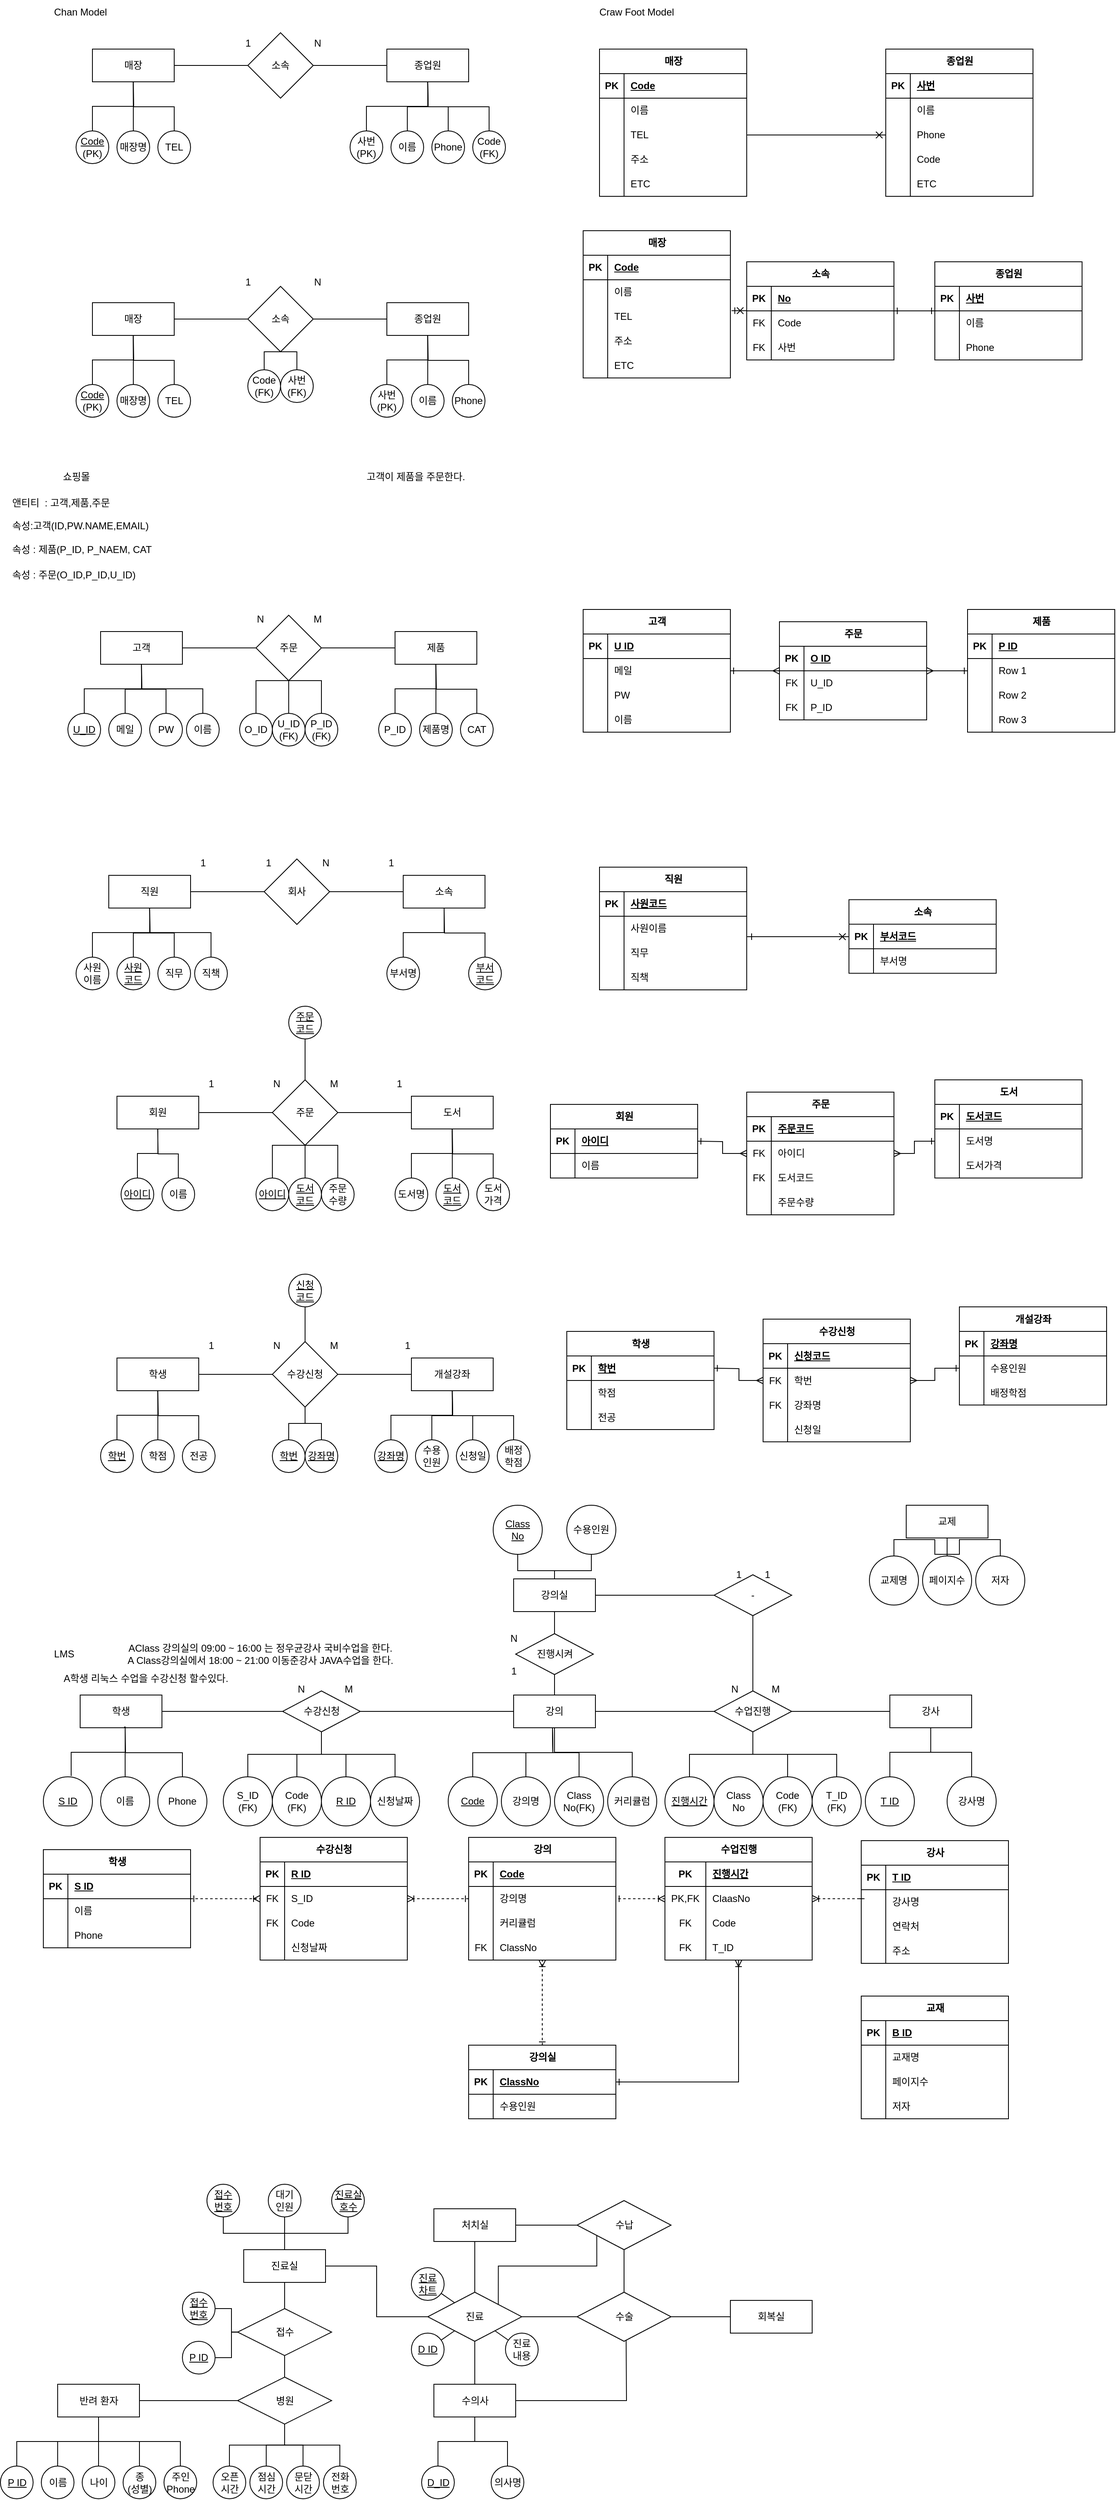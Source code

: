 <mxfile version="21.2.9" type="github">
  <diagram id="R2lEEEUBdFMjLlhIrx00" name="Page-1">
    <mxGraphModel dx="929" dy="983" grid="1" gridSize="10" guides="1" tooltips="1" connect="1" arrows="0" fold="1" page="1" pageScale="1" pageWidth="3300" pageHeight="4681" math="0" shadow="0" extFonts="Permanent Marker^https://fonts.googleapis.com/css?family=Permanent+Marker">
      <root>
        <mxCell id="0" />
        <mxCell id="1" parent="0" />
        <mxCell id="QtYEX822FRUw2U8XeDfZ-8" value="" style="rounded=0;orthogonalLoop=1;jettySize=auto;html=1;endArrow=none;endFill=0;" parent="1" source="QtYEX822FRUw2U8XeDfZ-1" target="QtYEX822FRUw2U8XeDfZ-7" edge="1">
          <mxGeometry relative="1" as="geometry" />
        </mxCell>
        <mxCell id="QtYEX822FRUw2U8XeDfZ-1" value="매장" style="whiteSpace=wrap;html=1;align=center;" parent="1" vertex="1">
          <mxGeometry x="180" y="80" width="100" height="40" as="geometry" />
        </mxCell>
        <mxCell id="QtYEX822FRUw2U8XeDfZ-4" value="Chan Model" style="text;html=1;align=center;verticalAlign=middle;resizable=0;points=[];autosize=1;strokeColor=none;fillColor=none;" parent="1" vertex="1">
          <mxGeometry x="120" y="20" width="90" height="30" as="geometry" />
        </mxCell>
        <mxCell id="QtYEX822FRUw2U8XeDfZ-12" value="" style="edgeStyle=orthogonalEdgeStyle;rounded=0;orthogonalLoop=1;jettySize=auto;html=1;strokeColor=default;startArrow=none;startFill=0;endArrow=none;endFill=0;" parent="1" source="QtYEX822FRUw2U8XeDfZ-7" target="QtYEX822FRUw2U8XeDfZ-11" edge="1">
          <mxGeometry relative="1" as="geometry" />
        </mxCell>
        <mxCell id="QtYEX822FRUw2U8XeDfZ-7" value="소속" style="rhombus;whiteSpace=wrap;html=1;" parent="1" vertex="1">
          <mxGeometry x="370" y="60" width="80" height="80" as="geometry" />
        </mxCell>
        <mxCell id="QtYEX822FRUw2U8XeDfZ-11" value="종업원" style="whiteSpace=wrap;html=1;align=center;" parent="1" vertex="1">
          <mxGeometry x="540" y="80" width="100" height="40" as="geometry" />
        </mxCell>
        <mxCell id="QtYEX822FRUw2U8XeDfZ-14" value="N" style="text;html=1;align=center;verticalAlign=middle;resizable=0;points=[];autosize=1;strokeColor=none;fillColor=none;" parent="1" vertex="1">
          <mxGeometry x="440" y="58" width="30" height="30" as="geometry" />
        </mxCell>
        <mxCell id="QtYEX822FRUw2U8XeDfZ-15" value="1" style="text;html=1;align=center;verticalAlign=middle;resizable=0;points=[];autosize=1;strokeColor=none;fillColor=none;" parent="1" vertex="1">
          <mxGeometry x="355" y="58" width="30" height="30" as="geometry" />
        </mxCell>
        <mxCell id="QtYEX822FRUw2U8XeDfZ-16" value="&lt;u&gt;Code&lt;/u&gt;&lt;br&gt;(PK)" style="ellipse;whiteSpace=wrap;html=1;align=center;" parent="1" vertex="1">
          <mxGeometry x="160" y="180" width="40" height="40" as="geometry" />
        </mxCell>
        <mxCell id="QtYEX822FRUw2U8XeDfZ-20" style="edgeStyle=orthogonalEdgeStyle;rounded=0;orthogonalLoop=1;jettySize=auto;html=1;exitX=0.5;exitY=0;exitDx=0;exitDy=0;endArrow=none;endFill=0;" parent="1" source="QtYEX822FRUw2U8XeDfZ-17" edge="1">
          <mxGeometry relative="1" as="geometry">
            <mxPoint x="229.8" y="120" as="targetPoint" />
          </mxGeometry>
        </mxCell>
        <mxCell id="QtYEX822FRUw2U8XeDfZ-17" value="매장명" style="ellipse;whiteSpace=wrap;html=1;align=center;" parent="1" vertex="1">
          <mxGeometry x="210" y="180" width="40" height="40" as="geometry" />
        </mxCell>
        <mxCell id="QtYEX822FRUw2U8XeDfZ-21" style="edgeStyle=orthogonalEdgeStyle;rounded=0;orthogonalLoop=1;jettySize=auto;html=1;exitX=0.5;exitY=0;exitDx=0;exitDy=0;endArrow=none;endFill=0;" parent="1" source="QtYEX822FRUw2U8XeDfZ-18" edge="1">
          <mxGeometry relative="1" as="geometry">
            <mxPoint x="230" y="120" as="targetPoint" />
          </mxGeometry>
        </mxCell>
        <mxCell id="QtYEX822FRUw2U8XeDfZ-18" value="TEL" style="ellipse;whiteSpace=wrap;html=1;align=center;" parent="1" vertex="1">
          <mxGeometry x="260" y="180" width="40" height="40" as="geometry" />
        </mxCell>
        <mxCell id="QtYEX822FRUw2U8XeDfZ-19" value="" style="edgeStyle=orthogonalEdgeStyle;orthogonalLoop=1;jettySize=auto;html=1;rounded=0;exitX=0.5;exitY=0;exitDx=0;exitDy=0;entryX=0.5;entryY=1;entryDx=0;entryDy=0;endArrow=none;endFill=0;" parent="1" source="QtYEX822FRUw2U8XeDfZ-16" target="QtYEX822FRUw2U8XeDfZ-1" edge="1">
          <mxGeometry width="100" relative="1" as="geometry">
            <mxPoint x="180" y="170" as="sourcePoint" />
            <mxPoint x="280" y="170" as="targetPoint" />
          </mxGeometry>
        </mxCell>
        <mxCell id="QtYEX822FRUw2U8XeDfZ-25" style="edgeStyle=orthogonalEdgeStyle;rounded=0;orthogonalLoop=1;jettySize=auto;html=1;exitX=0.5;exitY=0;exitDx=0;exitDy=0;entryX=0.5;entryY=1;entryDx=0;entryDy=0;endArrow=none;endFill=0;" parent="1" source="QtYEX822FRUw2U8XeDfZ-22" target="QtYEX822FRUw2U8XeDfZ-11" edge="1">
          <mxGeometry relative="1" as="geometry" />
        </mxCell>
        <mxCell id="QtYEX822FRUw2U8XeDfZ-22" value="사번&lt;br&gt;(PK)" style="ellipse;whiteSpace=wrap;html=1;align=center;" parent="1" vertex="1">
          <mxGeometry x="495" y="180" width="40" height="40" as="geometry" />
        </mxCell>
        <mxCell id="QtYEX822FRUw2U8XeDfZ-27" style="edgeStyle=orthogonalEdgeStyle;rounded=0;orthogonalLoop=1;jettySize=auto;html=1;exitX=0.5;exitY=0;exitDx=0;exitDy=0;endArrow=none;endFill=0;" parent="1" source="QtYEX822FRUw2U8XeDfZ-23" edge="1">
          <mxGeometry relative="1" as="geometry">
            <mxPoint x="589.8" y="120" as="targetPoint" />
          </mxGeometry>
        </mxCell>
        <mxCell id="QtYEX822FRUw2U8XeDfZ-23" value="이름" style="ellipse;whiteSpace=wrap;html=1;align=center;" parent="1" vertex="1">
          <mxGeometry x="545" y="180" width="40" height="40" as="geometry" />
        </mxCell>
        <mxCell id="QtYEX822FRUw2U8XeDfZ-26" style="edgeStyle=orthogonalEdgeStyle;rounded=0;orthogonalLoop=1;jettySize=auto;html=1;exitX=0.5;exitY=0;exitDx=0;exitDy=0;endArrow=none;endFill=0;" parent="1" source="QtYEX822FRUw2U8XeDfZ-24" edge="1">
          <mxGeometry relative="1" as="geometry">
            <mxPoint x="590" y="120" as="targetPoint" />
          </mxGeometry>
        </mxCell>
        <mxCell id="QtYEX822FRUw2U8XeDfZ-24" value="Phone" style="ellipse;whiteSpace=wrap;html=1;align=center;" parent="1" vertex="1">
          <mxGeometry x="595" y="180" width="40" height="40" as="geometry" />
        </mxCell>
        <mxCell id="QtYEX822FRUw2U8XeDfZ-29" style="edgeStyle=orthogonalEdgeStyle;rounded=0;orthogonalLoop=1;jettySize=auto;html=1;exitX=0.5;exitY=0;exitDx=0;exitDy=0;endArrow=none;endFill=0;" parent="1" source="QtYEX822FRUw2U8XeDfZ-28" edge="1">
          <mxGeometry relative="1" as="geometry">
            <mxPoint x="590" y="120" as="targetPoint" />
          </mxGeometry>
        </mxCell>
        <mxCell id="QtYEX822FRUw2U8XeDfZ-28" value="Code&lt;br&gt;(FK)" style="ellipse;whiteSpace=wrap;html=1;align=center;" parent="1" vertex="1">
          <mxGeometry x="645" y="180" width="40" height="40" as="geometry" />
        </mxCell>
        <mxCell id="QtYEX822FRUw2U8XeDfZ-30" value="" style="rounded=0;orthogonalLoop=1;jettySize=auto;html=1;endArrow=none;endFill=0;" parent="1" source="QtYEX822FRUw2U8XeDfZ-31" target="QtYEX822FRUw2U8XeDfZ-33" edge="1">
          <mxGeometry relative="1" as="geometry" />
        </mxCell>
        <mxCell id="QtYEX822FRUw2U8XeDfZ-31" value="매장" style="whiteSpace=wrap;html=1;align=center;" parent="1" vertex="1">
          <mxGeometry x="180" y="390" width="100" height="40" as="geometry" />
        </mxCell>
        <mxCell id="QtYEX822FRUw2U8XeDfZ-32" value="" style="edgeStyle=orthogonalEdgeStyle;rounded=0;orthogonalLoop=1;jettySize=auto;html=1;strokeColor=default;startArrow=none;startFill=0;endArrow=none;endFill=0;" parent="1" source="QtYEX822FRUw2U8XeDfZ-33" target="QtYEX822FRUw2U8XeDfZ-34" edge="1">
          <mxGeometry relative="1" as="geometry" />
        </mxCell>
        <mxCell id="QtYEX822FRUw2U8XeDfZ-33" value="소속" style="rhombus;whiteSpace=wrap;html=1;" parent="1" vertex="1">
          <mxGeometry x="370" y="370" width="80" height="80" as="geometry" />
        </mxCell>
        <mxCell id="QtYEX822FRUw2U8XeDfZ-34" value="종업원" style="whiteSpace=wrap;html=1;align=center;" parent="1" vertex="1">
          <mxGeometry x="540" y="390" width="100" height="40" as="geometry" />
        </mxCell>
        <mxCell id="QtYEX822FRUw2U8XeDfZ-35" value="N" style="text;html=1;align=center;verticalAlign=middle;resizable=0;points=[];autosize=1;strokeColor=none;fillColor=none;" parent="1" vertex="1">
          <mxGeometry x="440" y="350" width="30" height="30" as="geometry" />
        </mxCell>
        <mxCell id="QtYEX822FRUw2U8XeDfZ-36" value="1" style="text;html=1;align=center;verticalAlign=middle;resizable=0;points=[];autosize=1;strokeColor=none;fillColor=none;" parent="1" vertex="1">
          <mxGeometry x="355" y="350" width="30" height="30" as="geometry" />
        </mxCell>
        <mxCell id="QtYEX822FRUw2U8XeDfZ-37" value="&lt;u&gt;Code&lt;/u&gt;&lt;br&gt;(PK)" style="ellipse;whiteSpace=wrap;html=1;align=center;" parent="1" vertex="1">
          <mxGeometry x="160" y="490" width="40" height="40" as="geometry" />
        </mxCell>
        <mxCell id="QtYEX822FRUw2U8XeDfZ-38" style="edgeStyle=orthogonalEdgeStyle;rounded=0;orthogonalLoop=1;jettySize=auto;html=1;exitX=0.5;exitY=0;exitDx=0;exitDy=0;endArrow=none;endFill=0;" parent="1" source="QtYEX822FRUw2U8XeDfZ-39" edge="1">
          <mxGeometry relative="1" as="geometry">
            <mxPoint x="229.8" y="430" as="targetPoint" />
          </mxGeometry>
        </mxCell>
        <mxCell id="QtYEX822FRUw2U8XeDfZ-39" value="매장명" style="ellipse;whiteSpace=wrap;html=1;align=center;" parent="1" vertex="1">
          <mxGeometry x="210" y="490" width="40" height="40" as="geometry" />
        </mxCell>
        <mxCell id="QtYEX822FRUw2U8XeDfZ-40" style="edgeStyle=orthogonalEdgeStyle;rounded=0;orthogonalLoop=1;jettySize=auto;html=1;exitX=0.5;exitY=0;exitDx=0;exitDy=0;endArrow=none;endFill=0;" parent="1" source="QtYEX822FRUw2U8XeDfZ-41" edge="1">
          <mxGeometry relative="1" as="geometry">
            <mxPoint x="230" y="430" as="targetPoint" />
          </mxGeometry>
        </mxCell>
        <mxCell id="QtYEX822FRUw2U8XeDfZ-41" value="TEL" style="ellipse;whiteSpace=wrap;html=1;align=center;" parent="1" vertex="1">
          <mxGeometry x="260" y="490" width="40" height="40" as="geometry" />
        </mxCell>
        <mxCell id="QtYEX822FRUw2U8XeDfZ-42" value="" style="edgeStyle=orthogonalEdgeStyle;orthogonalLoop=1;jettySize=auto;html=1;rounded=0;exitX=0.5;exitY=0;exitDx=0;exitDy=0;entryX=0.5;entryY=1;entryDx=0;entryDy=0;endArrow=none;endFill=0;" parent="1" source="QtYEX822FRUw2U8XeDfZ-37" target="QtYEX822FRUw2U8XeDfZ-31" edge="1">
          <mxGeometry width="100" relative="1" as="geometry">
            <mxPoint x="180" y="480" as="sourcePoint" />
            <mxPoint x="280" y="480" as="targetPoint" />
          </mxGeometry>
        </mxCell>
        <mxCell id="QtYEX822FRUw2U8XeDfZ-43" style="edgeStyle=orthogonalEdgeStyle;rounded=0;orthogonalLoop=1;jettySize=auto;html=1;exitX=0.5;exitY=0;exitDx=0;exitDy=0;entryX=0.5;entryY=1;entryDx=0;entryDy=0;endArrow=none;endFill=0;" parent="1" source="QtYEX822FRUw2U8XeDfZ-44" target="QtYEX822FRUw2U8XeDfZ-34" edge="1">
          <mxGeometry relative="1" as="geometry" />
        </mxCell>
        <mxCell id="QtYEX822FRUw2U8XeDfZ-44" value="사번&lt;br&gt;(PK)" style="ellipse;whiteSpace=wrap;html=1;align=center;" parent="1" vertex="1">
          <mxGeometry x="520" y="490" width="40" height="40" as="geometry" />
        </mxCell>
        <mxCell id="QtYEX822FRUw2U8XeDfZ-45" style="edgeStyle=orthogonalEdgeStyle;rounded=0;orthogonalLoop=1;jettySize=auto;html=1;exitX=0.5;exitY=0;exitDx=0;exitDy=0;endArrow=none;endFill=0;" parent="1" source="QtYEX822FRUw2U8XeDfZ-46" edge="1">
          <mxGeometry relative="1" as="geometry">
            <mxPoint x="589.8" y="430" as="targetPoint" />
          </mxGeometry>
        </mxCell>
        <mxCell id="QtYEX822FRUw2U8XeDfZ-46" value="이름" style="ellipse;whiteSpace=wrap;html=1;align=center;" parent="1" vertex="1">
          <mxGeometry x="570" y="490" width="40" height="40" as="geometry" />
        </mxCell>
        <mxCell id="QtYEX822FRUw2U8XeDfZ-47" style="edgeStyle=orthogonalEdgeStyle;rounded=0;orthogonalLoop=1;jettySize=auto;html=1;exitX=0.5;exitY=0;exitDx=0;exitDy=0;endArrow=none;endFill=0;" parent="1" source="QtYEX822FRUw2U8XeDfZ-48" edge="1">
          <mxGeometry relative="1" as="geometry">
            <mxPoint x="590" y="430" as="targetPoint" />
          </mxGeometry>
        </mxCell>
        <mxCell id="QtYEX822FRUw2U8XeDfZ-48" value="Phone" style="ellipse;whiteSpace=wrap;html=1;align=center;" parent="1" vertex="1">
          <mxGeometry x="620" y="490" width="40" height="40" as="geometry" />
        </mxCell>
        <mxCell id="QtYEX822FRUw2U8XeDfZ-53" style="edgeStyle=orthogonalEdgeStyle;rounded=0;orthogonalLoop=1;jettySize=auto;html=1;exitX=0.5;exitY=0;exitDx=0;exitDy=0;endArrow=none;endFill=0;entryX=0.5;entryY=1;entryDx=0;entryDy=0;" parent="1" source="QtYEX822FRUw2U8XeDfZ-51" edge="1">
          <mxGeometry relative="1" as="geometry">
            <mxPoint x="420" y="450.04" as="targetPoint" />
            <Array as="points">
              <mxPoint x="390" y="450.04" />
              <mxPoint x="410" y="450.04" />
            </Array>
          </mxGeometry>
        </mxCell>
        <mxCell id="QtYEX822FRUw2U8XeDfZ-51" value="Code&lt;br&gt;(FK)" style="ellipse;whiteSpace=wrap;html=1;align=center;" parent="1" vertex="1">
          <mxGeometry x="370" y="472.04" width="40" height="40" as="geometry" />
        </mxCell>
        <mxCell id="QtYEX822FRUw2U8XeDfZ-55" style="edgeStyle=orthogonalEdgeStyle;rounded=0;orthogonalLoop=1;jettySize=auto;html=1;endArrow=none;endFill=0;exitX=0.5;exitY=0;exitDx=0;exitDy=0;" parent="1" source="QtYEX822FRUw2U8XeDfZ-52" edge="1">
          <mxGeometry relative="1" as="geometry">
            <mxPoint x="430" y="470.04" as="sourcePoint" />
            <mxPoint x="410" y="450.04" as="targetPoint" />
            <Array as="points">
              <mxPoint x="430" y="450.04" />
            </Array>
          </mxGeometry>
        </mxCell>
        <mxCell id="QtYEX822FRUw2U8XeDfZ-52" value="사번&lt;br&gt;(FK)" style="ellipse;whiteSpace=wrap;html=1;align=center;" parent="1" vertex="1">
          <mxGeometry x="410" y="472.04" width="40" height="40" as="geometry" />
        </mxCell>
        <mxCell id="QtYEX822FRUw2U8XeDfZ-56" value="Craw Foot Model" style="text;html=1;align=center;verticalAlign=middle;resizable=0;points=[];autosize=1;strokeColor=none;fillColor=none;" parent="1" vertex="1">
          <mxGeometry x="790" y="20" width="110" height="30" as="geometry" />
        </mxCell>
        <mxCell id="QtYEX822FRUw2U8XeDfZ-73" style="edgeStyle=orthogonalEdgeStyle;rounded=0;orthogonalLoop=1;jettySize=auto;html=1;exitX=1;exitY=0;exitDx=0;exitDy=0;" parent="1" source="QtYEX822FRUw2U8XeDfZ-57" edge="1">
          <mxGeometry relative="1" as="geometry">
            <mxPoint x="980.2" y="79.8" as="targetPoint" />
          </mxGeometry>
        </mxCell>
        <mxCell id="QtYEX822FRUw2U8XeDfZ-57" value="매장" style="shape=table;startSize=30;container=1;collapsible=1;childLayout=tableLayout;fixedRows=1;rowLines=0;fontStyle=1;align=center;resizeLast=1;html=1;" parent="1" vertex="1">
          <mxGeometry x="800" y="80" width="180" height="180" as="geometry" />
        </mxCell>
        <mxCell id="QtYEX822FRUw2U8XeDfZ-58" value="" style="shape=tableRow;horizontal=0;startSize=0;swimlaneHead=0;swimlaneBody=0;fillColor=none;collapsible=0;dropTarget=0;points=[[0,0.5],[1,0.5]];portConstraint=eastwest;top=0;left=0;right=0;bottom=1;" parent="QtYEX822FRUw2U8XeDfZ-57" vertex="1">
          <mxGeometry y="30" width="180" height="30" as="geometry" />
        </mxCell>
        <mxCell id="QtYEX822FRUw2U8XeDfZ-59" value="PK" style="shape=partialRectangle;connectable=0;fillColor=none;top=0;left=0;bottom=0;right=0;fontStyle=1;overflow=hidden;whiteSpace=wrap;html=1;" parent="QtYEX822FRUw2U8XeDfZ-58" vertex="1">
          <mxGeometry width="30" height="30" as="geometry">
            <mxRectangle width="30" height="30" as="alternateBounds" />
          </mxGeometry>
        </mxCell>
        <mxCell id="QtYEX822FRUw2U8XeDfZ-60" value="Code" style="shape=partialRectangle;connectable=0;fillColor=none;top=0;left=0;bottom=0;right=0;align=left;spacingLeft=6;fontStyle=5;overflow=hidden;whiteSpace=wrap;html=1;" parent="QtYEX822FRUw2U8XeDfZ-58" vertex="1">
          <mxGeometry x="30" width="150" height="30" as="geometry">
            <mxRectangle width="150" height="30" as="alternateBounds" />
          </mxGeometry>
        </mxCell>
        <mxCell id="QtYEX822FRUw2U8XeDfZ-61" value="" style="shape=tableRow;horizontal=0;startSize=0;swimlaneHead=0;swimlaneBody=0;fillColor=none;collapsible=0;dropTarget=0;points=[[0,0.5],[1,0.5]];portConstraint=eastwest;top=0;left=0;right=0;bottom=0;" parent="QtYEX822FRUw2U8XeDfZ-57" vertex="1">
          <mxGeometry y="60" width="180" height="30" as="geometry" />
        </mxCell>
        <mxCell id="QtYEX822FRUw2U8XeDfZ-62" value="" style="shape=partialRectangle;connectable=0;fillColor=none;top=0;left=0;bottom=0;right=0;editable=1;overflow=hidden;whiteSpace=wrap;html=1;" parent="QtYEX822FRUw2U8XeDfZ-61" vertex="1">
          <mxGeometry width="30" height="30" as="geometry">
            <mxRectangle width="30" height="30" as="alternateBounds" />
          </mxGeometry>
        </mxCell>
        <mxCell id="QtYEX822FRUw2U8XeDfZ-63" value="이름&lt;span style=&quot;white-space: pre;&quot;&gt; &lt;/span&gt;&lt;br&gt;" style="shape=partialRectangle;connectable=0;fillColor=none;top=0;left=0;bottom=0;right=0;align=left;spacingLeft=6;overflow=hidden;whiteSpace=wrap;html=1;" parent="QtYEX822FRUw2U8XeDfZ-61" vertex="1">
          <mxGeometry x="30" width="150" height="30" as="geometry">
            <mxRectangle width="150" height="30" as="alternateBounds" />
          </mxGeometry>
        </mxCell>
        <mxCell id="QtYEX822FRUw2U8XeDfZ-64" value="" style="shape=tableRow;horizontal=0;startSize=0;swimlaneHead=0;swimlaneBody=0;fillColor=none;collapsible=0;dropTarget=0;points=[[0,0.5],[1,0.5]];portConstraint=eastwest;top=0;left=0;right=0;bottom=0;" parent="QtYEX822FRUw2U8XeDfZ-57" vertex="1">
          <mxGeometry y="90" width="180" height="30" as="geometry" />
        </mxCell>
        <mxCell id="QtYEX822FRUw2U8XeDfZ-65" value="" style="shape=partialRectangle;connectable=0;fillColor=none;top=0;left=0;bottom=0;right=0;editable=1;overflow=hidden;whiteSpace=wrap;html=1;" parent="QtYEX822FRUw2U8XeDfZ-64" vertex="1">
          <mxGeometry width="30" height="30" as="geometry">
            <mxRectangle width="30" height="30" as="alternateBounds" />
          </mxGeometry>
        </mxCell>
        <mxCell id="QtYEX822FRUw2U8XeDfZ-66" value="TEL" style="shape=partialRectangle;connectable=0;fillColor=none;top=0;left=0;bottom=0;right=0;align=left;spacingLeft=6;overflow=hidden;whiteSpace=wrap;html=1;" parent="QtYEX822FRUw2U8XeDfZ-64" vertex="1">
          <mxGeometry x="30" width="150" height="30" as="geometry">
            <mxRectangle width="150" height="30" as="alternateBounds" />
          </mxGeometry>
        </mxCell>
        <mxCell id="QtYEX822FRUw2U8XeDfZ-67" value="" style="shape=tableRow;horizontal=0;startSize=0;swimlaneHead=0;swimlaneBody=0;fillColor=none;collapsible=0;dropTarget=0;points=[[0,0.5],[1,0.5]];portConstraint=eastwest;top=0;left=0;right=0;bottom=0;" parent="QtYEX822FRUw2U8XeDfZ-57" vertex="1">
          <mxGeometry y="120" width="180" height="30" as="geometry" />
        </mxCell>
        <mxCell id="QtYEX822FRUw2U8XeDfZ-68" value="" style="shape=partialRectangle;connectable=0;fillColor=none;top=0;left=0;bottom=0;right=0;editable=1;overflow=hidden;whiteSpace=wrap;html=1;" parent="QtYEX822FRUw2U8XeDfZ-67" vertex="1">
          <mxGeometry width="30" height="30" as="geometry">
            <mxRectangle width="30" height="30" as="alternateBounds" />
          </mxGeometry>
        </mxCell>
        <mxCell id="QtYEX822FRUw2U8XeDfZ-69" value="주소" style="shape=partialRectangle;connectable=0;fillColor=none;top=0;left=0;bottom=0;right=0;align=left;spacingLeft=6;overflow=hidden;whiteSpace=wrap;html=1;" parent="QtYEX822FRUw2U8XeDfZ-67" vertex="1">
          <mxGeometry x="30" width="150" height="30" as="geometry">
            <mxRectangle width="150" height="30" as="alternateBounds" />
          </mxGeometry>
        </mxCell>
        <mxCell id="QtYEX822FRUw2U8XeDfZ-70" value="" style="shape=tableRow;horizontal=0;startSize=0;swimlaneHead=0;swimlaneBody=0;fillColor=none;collapsible=0;dropTarget=0;points=[[0,0.5],[1,0.5]];portConstraint=eastwest;top=0;left=0;right=0;bottom=0;" parent="QtYEX822FRUw2U8XeDfZ-57" vertex="1">
          <mxGeometry y="150" width="180" height="30" as="geometry" />
        </mxCell>
        <mxCell id="QtYEX822FRUw2U8XeDfZ-71" value="" style="shape=partialRectangle;connectable=0;fillColor=none;top=0;left=0;bottom=0;right=0;editable=1;overflow=hidden;whiteSpace=wrap;html=1;" parent="QtYEX822FRUw2U8XeDfZ-70" vertex="1">
          <mxGeometry width="30" height="30" as="geometry">
            <mxRectangle width="30" height="30" as="alternateBounds" />
          </mxGeometry>
        </mxCell>
        <mxCell id="QtYEX822FRUw2U8XeDfZ-72" value="ETC" style="shape=partialRectangle;connectable=0;fillColor=none;top=0;left=0;bottom=0;right=0;align=left;spacingLeft=6;overflow=hidden;whiteSpace=wrap;html=1;" parent="QtYEX822FRUw2U8XeDfZ-70" vertex="1">
          <mxGeometry x="30" width="150" height="30" as="geometry">
            <mxRectangle width="150" height="30" as="alternateBounds" />
          </mxGeometry>
        </mxCell>
        <mxCell id="QtYEX822FRUw2U8XeDfZ-79" value="종업원" style="shape=table;startSize=30;container=1;collapsible=1;childLayout=tableLayout;fixedRows=1;rowLines=0;fontStyle=1;align=center;resizeLast=1;html=1;" parent="1" vertex="1">
          <mxGeometry x="1150" y="80" width="180" height="180" as="geometry" />
        </mxCell>
        <mxCell id="QtYEX822FRUw2U8XeDfZ-80" value="" style="shape=tableRow;horizontal=0;startSize=0;swimlaneHead=0;swimlaneBody=0;fillColor=none;collapsible=0;dropTarget=0;points=[[0,0.5],[1,0.5]];portConstraint=eastwest;top=0;left=0;right=0;bottom=1;" parent="QtYEX822FRUw2U8XeDfZ-79" vertex="1">
          <mxGeometry y="30" width="180" height="30" as="geometry" />
        </mxCell>
        <mxCell id="QtYEX822FRUw2U8XeDfZ-81" value="PK" style="shape=partialRectangle;connectable=0;fillColor=none;top=0;left=0;bottom=0;right=0;fontStyle=1;overflow=hidden;whiteSpace=wrap;html=1;" parent="QtYEX822FRUw2U8XeDfZ-80" vertex="1">
          <mxGeometry width="30" height="30" as="geometry">
            <mxRectangle width="30" height="30" as="alternateBounds" />
          </mxGeometry>
        </mxCell>
        <mxCell id="QtYEX822FRUw2U8XeDfZ-82" value="사번" style="shape=partialRectangle;connectable=0;fillColor=none;top=0;left=0;bottom=0;right=0;align=left;spacingLeft=6;fontStyle=5;overflow=hidden;whiteSpace=wrap;html=1;" parent="QtYEX822FRUw2U8XeDfZ-80" vertex="1">
          <mxGeometry x="30" width="150" height="30" as="geometry">
            <mxRectangle width="150" height="30" as="alternateBounds" />
          </mxGeometry>
        </mxCell>
        <mxCell id="QtYEX822FRUw2U8XeDfZ-83" value="" style="shape=tableRow;horizontal=0;startSize=0;swimlaneHead=0;swimlaneBody=0;fillColor=none;collapsible=0;dropTarget=0;points=[[0,0.5],[1,0.5]];portConstraint=eastwest;top=0;left=0;right=0;bottom=0;" parent="QtYEX822FRUw2U8XeDfZ-79" vertex="1">
          <mxGeometry y="60" width="180" height="30" as="geometry" />
        </mxCell>
        <mxCell id="QtYEX822FRUw2U8XeDfZ-84" value="" style="shape=partialRectangle;connectable=0;fillColor=none;top=0;left=0;bottom=0;right=0;editable=1;overflow=hidden;whiteSpace=wrap;html=1;" parent="QtYEX822FRUw2U8XeDfZ-83" vertex="1">
          <mxGeometry width="30" height="30" as="geometry">
            <mxRectangle width="30" height="30" as="alternateBounds" />
          </mxGeometry>
        </mxCell>
        <mxCell id="QtYEX822FRUw2U8XeDfZ-85" value="이름&lt;span style=&quot;white-space: pre;&quot;&gt; &lt;/span&gt;&lt;br&gt;" style="shape=partialRectangle;connectable=0;fillColor=none;top=0;left=0;bottom=0;right=0;align=left;spacingLeft=6;overflow=hidden;whiteSpace=wrap;html=1;" parent="QtYEX822FRUw2U8XeDfZ-83" vertex="1">
          <mxGeometry x="30" width="150" height="30" as="geometry">
            <mxRectangle width="150" height="30" as="alternateBounds" />
          </mxGeometry>
        </mxCell>
        <mxCell id="QtYEX822FRUw2U8XeDfZ-86" value="" style="shape=tableRow;horizontal=0;startSize=0;swimlaneHead=0;swimlaneBody=0;fillColor=none;collapsible=0;dropTarget=0;points=[[0,0.5],[1,0.5]];portConstraint=eastwest;top=0;left=0;right=0;bottom=0;" parent="QtYEX822FRUw2U8XeDfZ-79" vertex="1">
          <mxGeometry y="90" width="180" height="30" as="geometry" />
        </mxCell>
        <mxCell id="QtYEX822FRUw2U8XeDfZ-87" value="" style="shape=partialRectangle;connectable=0;fillColor=none;top=0;left=0;bottom=0;right=0;editable=1;overflow=hidden;whiteSpace=wrap;html=1;" parent="QtYEX822FRUw2U8XeDfZ-86" vertex="1">
          <mxGeometry width="30" height="30" as="geometry">
            <mxRectangle width="30" height="30" as="alternateBounds" />
          </mxGeometry>
        </mxCell>
        <mxCell id="QtYEX822FRUw2U8XeDfZ-88" value="Phone" style="shape=partialRectangle;connectable=0;fillColor=none;top=0;left=0;bottom=0;right=0;align=left;spacingLeft=6;overflow=hidden;whiteSpace=wrap;html=1;" parent="QtYEX822FRUw2U8XeDfZ-86" vertex="1">
          <mxGeometry x="30" width="150" height="30" as="geometry">
            <mxRectangle width="150" height="30" as="alternateBounds" />
          </mxGeometry>
        </mxCell>
        <mxCell id="QtYEX822FRUw2U8XeDfZ-89" value="" style="shape=tableRow;horizontal=0;startSize=0;swimlaneHead=0;swimlaneBody=0;fillColor=none;collapsible=0;dropTarget=0;points=[[0,0.5],[1,0.5]];portConstraint=eastwest;top=0;left=0;right=0;bottom=0;" parent="QtYEX822FRUw2U8XeDfZ-79" vertex="1">
          <mxGeometry y="120" width="180" height="30" as="geometry" />
        </mxCell>
        <mxCell id="QtYEX822FRUw2U8XeDfZ-90" value="" style="shape=partialRectangle;connectable=0;fillColor=none;top=0;left=0;bottom=0;right=0;editable=1;overflow=hidden;whiteSpace=wrap;html=1;" parent="QtYEX822FRUw2U8XeDfZ-89" vertex="1">
          <mxGeometry width="30" height="30" as="geometry">
            <mxRectangle width="30" height="30" as="alternateBounds" />
          </mxGeometry>
        </mxCell>
        <mxCell id="QtYEX822FRUw2U8XeDfZ-91" value="Code" style="shape=partialRectangle;connectable=0;fillColor=none;top=0;left=0;bottom=0;right=0;align=left;spacingLeft=6;overflow=hidden;whiteSpace=wrap;html=1;" parent="QtYEX822FRUw2U8XeDfZ-89" vertex="1">
          <mxGeometry x="30" width="150" height="30" as="geometry">
            <mxRectangle width="150" height="30" as="alternateBounds" />
          </mxGeometry>
        </mxCell>
        <mxCell id="QtYEX822FRUw2U8XeDfZ-92" value="" style="shape=tableRow;horizontal=0;startSize=0;swimlaneHead=0;swimlaneBody=0;fillColor=none;collapsible=0;dropTarget=0;points=[[0,0.5],[1,0.5]];portConstraint=eastwest;top=0;left=0;right=0;bottom=0;" parent="QtYEX822FRUw2U8XeDfZ-79" vertex="1">
          <mxGeometry y="150" width="180" height="30" as="geometry" />
        </mxCell>
        <mxCell id="QtYEX822FRUw2U8XeDfZ-93" value="" style="shape=partialRectangle;connectable=0;fillColor=none;top=0;left=0;bottom=0;right=0;editable=1;overflow=hidden;whiteSpace=wrap;html=1;" parent="QtYEX822FRUw2U8XeDfZ-92" vertex="1">
          <mxGeometry width="30" height="30" as="geometry">
            <mxRectangle width="30" height="30" as="alternateBounds" />
          </mxGeometry>
        </mxCell>
        <mxCell id="QtYEX822FRUw2U8XeDfZ-94" value="ETC" style="shape=partialRectangle;connectable=0;fillColor=none;top=0;left=0;bottom=0;right=0;align=left;spacingLeft=6;overflow=hidden;whiteSpace=wrap;html=1;" parent="QtYEX822FRUw2U8XeDfZ-92" vertex="1">
          <mxGeometry x="30" width="150" height="30" as="geometry">
            <mxRectangle width="150" height="30" as="alternateBounds" />
          </mxGeometry>
        </mxCell>
        <mxCell id="QtYEX822FRUw2U8XeDfZ-95" style="edgeStyle=orthogonalEdgeStyle;rounded=0;orthogonalLoop=1;jettySize=auto;html=1;exitX=1;exitY=0.5;exitDx=0;exitDy=0;entryX=0;entryY=0.5;entryDx=0;entryDy=0;startArrow=none;startFill=0;endArrow=cross;endFill=0;" parent="1" source="QtYEX822FRUw2U8XeDfZ-64" target="QtYEX822FRUw2U8XeDfZ-86" edge="1">
          <mxGeometry relative="1" as="geometry" />
        </mxCell>
        <mxCell id="QtYEX822FRUw2U8XeDfZ-97" value="매장" style="shape=table;startSize=30;container=1;collapsible=1;childLayout=tableLayout;fixedRows=1;rowLines=0;fontStyle=1;align=center;resizeLast=1;html=1;" parent="1" vertex="1">
          <mxGeometry x="780" y="302" width="180" height="180" as="geometry" />
        </mxCell>
        <mxCell id="QtYEX822FRUw2U8XeDfZ-98" value="" style="shape=tableRow;horizontal=0;startSize=0;swimlaneHead=0;swimlaneBody=0;fillColor=none;collapsible=0;dropTarget=0;points=[[0,0.5],[1,0.5]];portConstraint=eastwest;top=0;left=0;right=0;bottom=1;" parent="QtYEX822FRUw2U8XeDfZ-97" vertex="1">
          <mxGeometry y="30" width="180" height="30" as="geometry" />
        </mxCell>
        <mxCell id="QtYEX822FRUw2U8XeDfZ-99" value="PK" style="shape=partialRectangle;connectable=0;fillColor=none;top=0;left=0;bottom=0;right=0;fontStyle=1;overflow=hidden;whiteSpace=wrap;html=1;" parent="QtYEX822FRUw2U8XeDfZ-98" vertex="1">
          <mxGeometry width="30" height="30" as="geometry">
            <mxRectangle width="30" height="30" as="alternateBounds" />
          </mxGeometry>
        </mxCell>
        <mxCell id="QtYEX822FRUw2U8XeDfZ-100" value="Code" style="shape=partialRectangle;connectable=0;fillColor=none;top=0;left=0;bottom=0;right=0;align=left;spacingLeft=6;fontStyle=5;overflow=hidden;whiteSpace=wrap;html=1;" parent="QtYEX822FRUw2U8XeDfZ-98" vertex="1">
          <mxGeometry x="30" width="150" height="30" as="geometry">
            <mxRectangle width="150" height="30" as="alternateBounds" />
          </mxGeometry>
        </mxCell>
        <mxCell id="QtYEX822FRUw2U8XeDfZ-101" value="" style="shape=tableRow;horizontal=0;startSize=0;swimlaneHead=0;swimlaneBody=0;fillColor=none;collapsible=0;dropTarget=0;points=[[0,0.5],[1,0.5]];portConstraint=eastwest;top=0;left=0;right=0;bottom=0;" parent="QtYEX822FRUw2U8XeDfZ-97" vertex="1">
          <mxGeometry y="60" width="180" height="30" as="geometry" />
        </mxCell>
        <mxCell id="QtYEX822FRUw2U8XeDfZ-102" value="" style="shape=partialRectangle;connectable=0;fillColor=none;top=0;left=0;bottom=0;right=0;editable=1;overflow=hidden;whiteSpace=wrap;html=1;" parent="QtYEX822FRUw2U8XeDfZ-101" vertex="1">
          <mxGeometry width="30" height="30" as="geometry">
            <mxRectangle width="30" height="30" as="alternateBounds" />
          </mxGeometry>
        </mxCell>
        <mxCell id="QtYEX822FRUw2U8XeDfZ-103" value="이름&lt;span style=&quot;white-space: pre;&quot;&gt; &lt;/span&gt;&lt;br&gt;" style="shape=partialRectangle;connectable=0;fillColor=none;top=0;left=0;bottom=0;right=0;align=left;spacingLeft=6;overflow=hidden;whiteSpace=wrap;html=1;" parent="QtYEX822FRUw2U8XeDfZ-101" vertex="1">
          <mxGeometry x="30" width="150" height="30" as="geometry">
            <mxRectangle width="150" height="30" as="alternateBounds" />
          </mxGeometry>
        </mxCell>
        <mxCell id="QtYEX822FRUw2U8XeDfZ-104" value="" style="shape=tableRow;horizontal=0;startSize=0;swimlaneHead=0;swimlaneBody=0;fillColor=none;collapsible=0;dropTarget=0;points=[[0,0.5],[1,0.5]];portConstraint=eastwest;top=0;left=0;right=0;bottom=0;" parent="QtYEX822FRUw2U8XeDfZ-97" vertex="1">
          <mxGeometry y="90" width="180" height="30" as="geometry" />
        </mxCell>
        <mxCell id="QtYEX822FRUw2U8XeDfZ-105" value="" style="shape=partialRectangle;connectable=0;fillColor=none;top=0;left=0;bottom=0;right=0;editable=1;overflow=hidden;whiteSpace=wrap;html=1;" parent="QtYEX822FRUw2U8XeDfZ-104" vertex="1">
          <mxGeometry width="30" height="30" as="geometry">
            <mxRectangle width="30" height="30" as="alternateBounds" />
          </mxGeometry>
        </mxCell>
        <mxCell id="QtYEX822FRUw2U8XeDfZ-106" value="TEL" style="shape=partialRectangle;connectable=0;fillColor=none;top=0;left=0;bottom=0;right=0;align=left;spacingLeft=6;overflow=hidden;whiteSpace=wrap;html=1;" parent="QtYEX822FRUw2U8XeDfZ-104" vertex="1">
          <mxGeometry x="30" width="150" height="30" as="geometry">
            <mxRectangle width="150" height="30" as="alternateBounds" />
          </mxGeometry>
        </mxCell>
        <mxCell id="QtYEX822FRUw2U8XeDfZ-107" value="" style="shape=tableRow;horizontal=0;startSize=0;swimlaneHead=0;swimlaneBody=0;fillColor=none;collapsible=0;dropTarget=0;points=[[0,0.5],[1,0.5]];portConstraint=eastwest;top=0;left=0;right=0;bottom=0;" parent="QtYEX822FRUw2U8XeDfZ-97" vertex="1">
          <mxGeometry y="120" width="180" height="30" as="geometry" />
        </mxCell>
        <mxCell id="QtYEX822FRUw2U8XeDfZ-108" value="" style="shape=partialRectangle;connectable=0;fillColor=none;top=0;left=0;bottom=0;right=0;editable=1;overflow=hidden;whiteSpace=wrap;html=1;" parent="QtYEX822FRUw2U8XeDfZ-107" vertex="1">
          <mxGeometry width="30" height="30" as="geometry">
            <mxRectangle width="30" height="30" as="alternateBounds" />
          </mxGeometry>
        </mxCell>
        <mxCell id="QtYEX822FRUw2U8XeDfZ-109" value="주소" style="shape=partialRectangle;connectable=0;fillColor=none;top=0;left=0;bottom=0;right=0;align=left;spacingLeft=6;overflow=hidden;whiteSpace=wrap;html=1;" parent="QtYEX822FRUw2U8XeDfZ-107" vertex="1">
          <mxGeometry x="30" width="150" height="30" as="geometry">
            <mxRectangle width="150" height="30" as="alternateBounds" />
          </mxGeometry>
        </mxCell>
        <mxCell id="QtYEX822FRUw2U8XeDfZ-110" value="" style="shape=tableRow;horizontal=0;startSize=0;swimlaneHead=0;swimlaneBody=0;fillColor=none;collapsible=0;dropTarget=0;points=[[0,0.5],[1,0.5]];portConstraint=eastwest;top=0;left=0;right=0;bottom=0;" parent="QtYEX822FRUw2U8XeDfZ-97" vertex="1">
          <mxGeometry y="150" width="180" height="30" as="geometry" />
        </mxCell>
        <mxCell id="QtYEX822FRUw2U8XeDfZ-111" value="" style="shape=partialRectangle;connectable=0;fillColor=none;top=0;left=0;bottom=0;right=0;editable=1;overflow=hidden;whiteSpace=wrap;html=1;" parent="QtYEX822FRUw2U8XeDfZ-110" vertex="1">
          <mxGeometry width="30" height="30" as="geometry">
            <mxRectangle width="30" height="30" as="alternateBounds" />
          </mxGeometry>
        </mxCell>
        <mxCell id="QtYEX822FRUw2U8XeDfZ-112" value="ETC" style="shape=partialRectangle;connectable=0;fillColor=none;top=0;left=0;bottom=0;right=0;align=left;spacingLeft=6;overflow=hidden;whiteSpace=wrap;html=1;" parent="QtYEX822FRUw2U8XeDfZ-110" vertex="1">
          <mxGeometry x="30" width="150" height="30" as="geometry">
            <mxRectangle width="150" height="30" as="alternateBounds" />
          </mxGeometry>
        </mxCell>
        <mxCell id="QtYEX822FRUw2U8XeDfZ-113" value="소속" style="shape=table;startSize=30;container=1;collapsible=1;childLayout=tableLayout;fixedRows=1;rowLines=0;fontStyle=1;align=center;resizeLast=1;html=1;" parent="1" vertex="1">
          <mxGeometry x="980" y="340" width="180" height="120" as="geometry" />
        </mxCell>
        <mxCell id="QtYEX822FRUw2U8XeDfZ-114" value="" style="shape=tableRow;horizontal=0;startSize=0;swimlaneHead=0;swimlaneBody=0;fillColor=none;collapsible=0;dropTarget=0;points=[[0,0.5],[1,0.5]];portConstraint=eastwest;top=0;left=0;right=0;bottom=1;" parent="QtYEX822FRUw2U8XeDfZ-113" vertex="1">
          <mxGeometry y="30" width="180" height="30" as="geometry" />
        </mxCell>
        <mxCell id="QtYEX822FRUw2U8XeDfZ-115" value="PK" style="shape=partialRectangle;connectable=0;fillColor=none;top=0;left=0;bottom=0;right=0;fontStyle=1;overflow=hidden;whiteSpace=wrap;html=1;" parent="QtYEX822FRUw2U8XeDfZ-114" vertex="1">
          <mxGeometry width="30" height="30" as="geometry">
            <mxRectangle width="30" height="30" as="alternateBounds" />
          </mxGeometry>
        </mxCell>
        <mxCell id="QtYEX822FRUw2U8XeDfZ-116" value="No" style="shape=partialRectangle;connectable=0;fillColor=none;top=0;left=0;bottom=0;right=0;align=left;spacingLeft=6;fontStyle=5;overflow=hidden;whiteSpace=wrap;html=1;" parent="QtYEX822FRUw2U8XeDfZ-114" vertex="1">
          <mxGeometry x="30" width="150" height="30" as="geometry">
            <mxRectangle width="150" height="30" as="alternateBounds" />
          </mxGeometry>
        </mxCell>
        <mxCell id="QtYEX822FRUw2U8XeDfZ-117" value="" style="shape=tableRow;horizontal=0;startSize=0;swimlaneHead=0;swimlaneBody=0;fillColor=none;collapsible=0;dropTarget=0;points=[[0,0.5],[1,0.5]];portConstraint=eastwest;top=0;left=0;right=0;bottom=0;" parent="QtYEX822FRUw2U8XeDfZ-113" vertex="1">
          <mxGeometry y="60" width="180" height="30" as="geometry" />
        </mxCell>
        <mxCell id="QtYEX822FRUw2U8XeDfZ-118" value="FK" style="shape=partialRectangle;connectable=0;fillColor=none;top=0;left=0;bottom=0;right=0;editable=1;overflow=hidden;whiteSpace=wrap;html=1;" parent="QtYEX822FRUw2U8XeDfZ-117" vertex="1">
          <mxGeometry width="30" height="30" as="geometry">
            <mxRectangle width="30" height="30" as="alternateBounds" />
          </mxGeometry>
        </mxCell>
        <mxCell id="QtYEX822FRUw2U8XeDfZ-119" value="Code" style="shape=partialRectangle;connectable=0;fillColor=none;top=0;left=0;bottom=0;right=0;align=left;spacingLeft=6;overflow=hidden;whiteSpace=wrap;html=1;" parent="QtYEX822FRUw2U8XeDfZ-117" vertex="1">
          <mxGeometry x="30" width="150" height="30" as="geometry">
            <mxRectangle width="150" height="30" as="alternateBounds" />
          </mxGeometry>
        </mxCell>
        <mxCell id="QtYEX822FRUw2U8XeDfZ-120" value="" style="shape=tableRow;horizontal=0;startSize=0;swimlaneHead=0;swimlaneBody=0;fillColor=none;collapsible=0;dropTarget=0;points=[[0,0.5],[1,0.5]];portConstraint=eastwest;top=0;left=0;right=0;bottom=0;" parent="QtYEX822FRUw2U8XeDfZ-113" vertex="1">
          <mxGeometry y="90" width="180" height="30" as="geometry" />
        </mxCell>
        <mxCell id="QtYEX822FRUw2U8XeDfZ-121" value="FK" style="shape=partialRectangle;connectable=0;fillColor=none;top=0;left=0;bottom=0;right=0;editable=1;overflow=hidden;whiteSpace=wrap;html=1;" parent="QtYEX822FRUw2U8XeDfZ-120" vertex="1">
          <mxGeometry width="30" height="30" as="geometry">
            <mxRectangle width="30" height="30" as="alternateBounds" />
          </mxGeometry>
        </mxCell>
        <mxCell id="QtYEX822FRUw2U8XeDfZ-122" value="사번" style="shape=partialRectangle;connectable=0;fillColor=none;top=0;left=0;bottom=0;right=0;align=left;spacingLeft=6;overflow=hidden;whiteSpace=wrap;html=1;" parent="QtYEX822FRUw2U8XeDfZ-120" vertex="1">
          <mxGeometry x="30" width="150" height="30" as="geometry">
            <mxRectangle width="150" height="30" as="alternateBounds" />
          </mxGeometry>
        </mxCell>
        <mxCell id="QtYEX822FRUw2U8XeDfZ-130" value="종업원" style="shape=table;startSize=30;container=1;collapsible=1;childLayout=tableLayout;fixedRows=1;rowLines=0;fontStyle=1;align=center;resizeLast=1;html=1;" parent="1" vertex="1">
          <mxGeometry x="1210" y="340" width="180" height="120" as="geometry" />
        </mxCell>
        <mxCell id="QtYEX822FRUw2U8XeDfZ-131" value="" style="shape=tableRow;horizontal=0;startSize=0;swimlaneHead=0;swimlaneBody=0;fillColor=none;collapsible=0;dropTarget=0;points=[[0,0.5],[1,0.5]];portConstraint=eastwest;top=0;left=0;right=0;bottom=1;" parent="QtYEX822FRUw2U8XeDfZ-130" vertex="1">
          <mxGeometry y="30" width="180" height="30" as="geometry" />
        </mxCell>
        <mxCell id="QtYEX822FRUw2U8XeDfZ-132" value="PK" style="shape=partialRectangle;connectable=0;fillColor=none;top=0;left=0;bottom=0;right=0;fontStyle=1;overflow=hidden;whiteSpace=wrap;html=1;" parent="QtYEX822FRUw2U8XeDfZ-131" vertex="1">
          <mxGeometry width="30" height="30" as="geometry">
            <mxRectangle width="30" height="30" as="alternateBounds" />
          </mxGeometry>
        </mxCell>
        <mxCell id="QtYEX822FRUw2U8XeDfZ-133" value="사번" style="shape=partialRectangle;connectable=0;fillColor=none;top=0;left=0;bottom=0;right=0;align=left;spacingLeft=6;fontStyle=5;overflow=hidden;whiteSpace=wrap;html=1;" parent="QtYEX822FRUw2U8XeDfZ-131" vertex="1">
          <mxGeometry x="30" width="150" height="30" as="geometry">
            <mxRectangle width="150" height="30" as="alternateBounds" />
          </mxGeometry>
        </mxCell>
        <mxCell id="QtYEX822FRUw2U8XeDfZ-134" value="" style="shape=tableRow;horizontal=0;startSize=0;swimlaneHead=0;swimlaneBody=0;fillColor=none;collapsible=0;dropTarget=0;points=[[0,0.5],[1,0.5]];portConstraint=eastwest;top=0;left=0;right=0;bottom=0;" parent="QtYEX822FRUw2U8XeDfZ-130" vertex="1">
          <mxGeometry y="60" width="180" height="30" as="geometry" />
        </mxCell>
        <mxCell id="QtYEX822FRUw2U8XeDfZ-135" value="" style="shape=partialRectangle;connectable=0;fillColor=none;top=0;left=0;bottom=0;right=0;editable=1;overflow=hidden;whiteSpace=wrap;html=1;" parent="QtYEX822FRUw2U8XeDfZ-134" vertex="1">
          <mxGeometry width="30" height="30" as="geometry">
            <mxRectangle width="30" height="30" as="alternateBounds" />
          </mxGeometry>
        </mxCell>
        <mxCell id="QtYEX822FRUw2U8XeDfZ-136" value="이름&lt;span style=&quot;white-space: pre;&quot;&gt; &lt;/span&gt;&lt;br&gt;" style="shape=partialRectangle;connectable=0;fillColor=none;top=0;left=0;bottom=0;right=0;align=left;spacingLeft=6;overflow=hidden;whiteSpace=wrap;html=1;" parent="QtYEX822FRUw2U8XeDfZ-134" vertex="1">
          <mxGeometry x="30" width="150" height="30" as="geometry">
            <mxRectangle width="150" height="30" as="alternateBounds" />
          </mxGeometry>
        </mxCell>
        <mxCell id="QtYEX822FRUw2U8XeDfZ-137" value="" style="shape=tableRow;horizontal=0;startSize=0;swimlaneHead=0;swimlaneBody=0;fillColor=none;collapsible=0;dropTarget=0;points=[[0,0.5],[1,0.5]];portConstraint=eastwest;top=0;left=0;right=0;bottom=0;" parent="QtYEX822FRUw2U8XeDfZ-130" vertex="1">
          <mxGeometry y="90" width="180" height="30" as="geometry" />
        </mxCell>
        <mxCell id="QtYEX822FRUw2U8XeDfZ-138" value="" style="shape=partialRectangle;connectable=0;fillColor=none;top=0;left=0;bottom=0;right=0;editable=1;overflow=hidden;whiteSpace=wrap;html=1;" parent="QtYEX822FRUw2U8XeDfZ-137" vertex="1">
          <mxGeometry width="30" height="30" as="geometry">
            <mxRectangle width="30" height="30" as="alternateBounds" />
          </mxGeometry>
        </mxCell>
        <mxCell id="QtYEX822FRUw2U8XeDfZ-139" value="Phone" style="shape=partialRectangle;connectable=0;fillColor=none;top=0;left=0;bottom=0;right=0;align=left;spacingLeft=6;overflow=hidden;whiteSpace=wrap;html=1;" parent="QtYEX822FRUw2U8XeDfZ-137" vertex="1">
          <mxGeometry x="30" width="150" height="30" as="geometry">
            <mxRectangle width="150" height="30" as="alternateBounds" />
          </mxGeometry>
        </mxCell>
        <mxCell id="QtYEX822FRUw2U8XeDfZ-149" value="" style="endArrow=cross;html=1;rounded=0;exitX=1.008;exitY=0.258;exitDx=0;exitDy=0;exitPerimeter=0;startArrow=ERone;startFill=0;endFill=0;" parent="1" source="QtYEX822FRUw2U8XeDfZ-104" target="QtYEX822FRUw2U8XeDfZ-113" edge="1">
          <mxGeometry width="50" height="50" relative="1" as="geometry">
            <mxPoint x="1060" y="352" as="sourcePoint" />
            <mxPoint x="1110" y="302" as="targetPoint" />
          </mxGeometry>
        </mxCell>
        <mxCell id="QtYEX822FRUw2U8XeDfZ-150" value="" style="endArrow=ERone;html=1;rounded=0;startArrow=ERone;startFill=0;endFill=0;" parent="1" source="QtYEX822FRUw2U8XeDfZ-113" target="QtYEX822FRUw2U8XeDfZ-130" edge="1">
          <mxGeometry width="50" height="50" relative="1" as="geometry">
            <mxPoint x="1150" y="440" as="sourcePoint" />
            <mxPoint x="1200" y="390" as="targetPoint" />
          </mxGeometry>
        </mxCell>
        <mxCell id="QtYEX822FRUw2U8XeDfZ-151" value="쇼핑몰" style="text;html=1;align=center;verticalAlign=middle;resizable=0;points=[];autosize=1;strokeColor=none;fillColor=none;" parent="1" vertex="1">
          <mxGeometry x="130" y="588" width="60" height="30" as="geometry" />
        </mxCell>
        <mxCell id="QtYEX822FRUw2U8XeDfZ-152" value="앤티티&amp;nbsp; : 고객,제품,주문&lt;br&gt;&lt;br&gt;속성:고객(ID,PW.NAME,EMAIL)&lt;br&gt;&lt;br&gt;속성 : 제품(P_ID, P_NAEM, CAT" style="text;html=1;align=left;verticalAlign=middle;resizable=0;points=[];autosize=1;strokeColor=none;fillColor=none;" parent="1" vertex="1">
          <mxGeometry x="80" y="618" width="200" height="90" as="geometry" />
        </mxCell>
        <mxCell id="QtYEX822FRUw2U8XeDfZ-153" value="속성 : 주문(O_ID,P_ID,U_ID)" style="text;html=1;align=left;verticalAlign=middle;resizable=0;points=[];autosize=1;strokeColor=none;fillColor=none;" parent="1" vertex="1">
          <mxGeometry x="80" y="708" width="180" height="30" as="geometry" />
        </mxCell>
        <mxCell id="QtYEX822FRUw2U8XeDfZ-154" value="고객이 제품을 주문한다." style="text;html=1;align=center;verticalAlign=middle;resizable=0;points=[];autosize=1;strokeColor=none;fillColor=none;" parent="1" vertex="1">
          <mxGeometry x="500" y="588" width="150" height="30" as="geometry" />
        </mxCell>
        <mxCell id="QtYEX822FRUw2U8XeDfZ-155" value="" style="rounded=0;orthogonalLoop=1;jettySize=auto;html=1;endArrow=none;endFill=0;" parent="1" source="QtYEX822FRUw2U8XeDfZ-156" target="QtYEX822FRUw2U8XeDfZ-158" edge="1">
          <mxGeometry relative="1" as="geometry" />
        </mxCell>
        <mxCell id="QtYEX822FRUw2U8XeDfZ-156" value="고객" style="whiteSpace=wrap;html=1;align=center;" parent="1" vertex="1">
          <mxGeometry x="190" y="792" width="100" height="40" as="geometry" />
        </mxCell>
        <mxCell id="QtYEX822FRUw2U8XeDfZ-157" value="" style="edgeStyle=orthogonalEdgeStyle;rounded=0;orthogonalLoop=1;jettySize=auto;html=1;strokeColor=default;startArrow=none;startFill=0;endArrow=none;endFill=0;" parent="1" source="QtYEX822FRUw2U8XeDfZ-158" target="QtYEX822FRUw2U8XeDfZ-159" edge="1">
          <mxGeometry relative="1" as="geometry" />
        </mxCell>
        <mxCell id="QtYEX822FRUw2U8XeDfZ-158" value="주문" style="rhombus;whiteSpace=wrap;html=1;" parent="1" vertex="1">
          <mxGeometry x="380" y="772" width="80" height="80" as="geometry" />
        </mxCell>
        <mxCell id="QtYEX822FRUw2U8XeDfZ-159" value="제품" style="whiteSpace=wrap;html=1;align=center;" parent="1" vertex="1">
          <mxGeometry x="550" y="792" width="100" height="40" as="geometry" />
        </mxCell>
        <mxCell id="QtYEX822FRUw2U8XeDfZ-160" value="N" style="text;html=1;align=center;verticalAlign=middle;resizable=0;points=[];autosize=1;strokeColor=none;fillColor=none;" parent="1" vertex="1">
          <mxGeometry x="370" y="762" width="30" height="30" as="geometry" />
        </mxCell>
        <mxCell id="QtYEX822FRUw2U8XeDfZ-161" value="M" style="text;html=1;align=center;verticalAlign=middle;resizable=0;points=[];autosize=1;strokeColor=none;fillColor=none;" parent="1" vertex="1">
          <mxGeometry x="440" y="762" width="30" height="30" as="geometry" />
        </mxCell>
        <mxCell id="QtYEX822FRUw2U8XeDfZ-162" value="&lt;u&gt;U_ID&lt;/u&gt;" style="ellipse;whiteSpace=wrap;html=1;align=center;" parent="1" vertex="1">
          <mxGeometry x="150" y="892" width="40" height="40" as="geometry" />
        </mxCell>
        <mxCell id="QtYEX822FRUw2U8XeDfZ-163" style="edgeStyle=orthogonalEdgeStyle;rounded=0;orthogonalLoop=1;jettySize=auto;html=1;exitX=0.5;exitY=0;exitDx=0;exitDy=0;endArrow=none;endFill=0;" parent="1" source="QtYEX822FRUw2U8XeDfZ-164" edge="1">
          <mxGeometry relative="1" as="geometry">
            <mxPoint x="239.8" y="832" as="targetPoint" />
          </mxGeometry>
        </mxCell>
        <mxCell id="QtYEX822FRUw2U8XeDfZ-164" value="메일" style="ellipse;whiteSpace=wrap;html=1;align=center;" parent="1" vertex="1">
          <mxGeometry x="200" y="892" width="40" height="40" as="geometry" />
        </mxCell>
        <mxCell id="QtYEX822FRUw2U8XeDfZ-165" style="edgeStyle=orthogonalEdgeStyle;rounded=0;orthogonalLoop=1;jettySize=auto;html=1;exitX=0.5;exitY=0;exitDx=0;exitDy=0;endArrow=none;endFill=0;" parent="1" source="QtYEX822FRUw2U8XeDfZ-166" edge="1">
          <mxGeometry relative="1" as="geometry">
            <mxPoint x="240" y="832" as="targetPoint" />
          </mxGeometry>
        </mxCell>
        <mxCell id="QtYEX822FRUw2U8XeDfZ-166" value="PW" style="ellipse;whiteSpace=wrap;html=1;align=center;" parent="1" vertex="1">
          <mxGeometry x="250" y="892" width="40" height="40" as="geometry" />
        </mxCell>
        <mxCell id="QtYEX822FRUw2U8XeDfZ-167" value="" style="edgeStyle=orthogonalEdgeStyle;orthogonalLoop=1;jettySize=auto;html=1;rounded=0;exitX=0.5;exitY=0;exitDx=0;exitDy=0;entryX=0.5;entryY=1;entryDx=0;entryDy=0;endArrow=none;endFill=0;" parent="1" source="QtYEX822FRUw2U8XeDfZ-162" target="QtYEX822FRUw2U8XeDfZ-156" edge="1">
          <mxGeometry width="100" relative="1" as="geometry">
            <mxPoint x="190" y="882" as="sourcePoint" />
            <mxPoint x="290" y="882" as="targetPoint" />
          </mxGeometry>
        </mxCell>
        <mxCell id="QtYEX822FRUw2U8XeDfZ-168" style="edgeStyle=orthogonalEdgeStyle;rounded=0;orthogonalLoop=1;jettySize=auto;html=1;exitX=0.5;exitY=0;exitDx=0;exitDy=0;entryX=0.5;entryY=1;entryDx=0;entryDy=0;endArrow=none;endFill=0;" parent="1" source="QtYEX822FRUw2U8XeDfZ-169" target="QtYEX822FRUw2U8XeDfZ-159" edge="1">
          <mxGeometry relative="1" as="geometry" />
        </mxCell>
        <mxCell id="QtYEX822FRUw2U8XeDfZ-169" value="P_ID" style="ellipse;whiteSpace=wrap;html=1;align=center;" parent="1" vertex="1">
          <mxGeometry x="530" y="892" width="40" height="40" as="geometry" />
        </mxCell>
        <mxCell id="QtYEX822FRUw2U8XeDfZ-170" style="edgeStyle=orthogonalEdgeStyle;rounded=0;orthogonalLoop=1;jettySize=auto;html=1;exitX=0.5;exitY=0;exitDx=0;exitDy=0;endArrow=none;endFill=0;" parent="1" source="QtYEX822FRUw2U8XeDfZ-171" edge="1">
          <mxGeometry relative="1" as="geometry">
            <mxPoint x="599.8" y="832" as="targetPoint" />
          </mxGeometry>
        </mxCell>
        <mxCell id="QtYEX822FRUw2U8XeDfZ-171" value="제품명" style="ellipse;whiteSpace=wrap;html=1;align=center;" parent="1" vertex="1">
          <mxGeometry x="580" y="892" width="40" height="40" as="geometry" />
        </mxCell>
        <mxCell id="QtYEX822FRUw2U8XeDfZ-172" style="edgeStyle=orthogonalEdgeStyle;rounded=0;orthogonalLoop=1;jettySize=auto;html=1;exitX=0.5;exitY=0;exitDx=0;exitDy=0;endArrow=none;endFill=0;" parent="1" source="QtYEX822FRUw2U8XeDfZ-173" edge="1">
          <mxGeometry relative="1" as="geometry">
            <mxPoint x="600" y="832" as="targetPoint" />
          </mxGeometry>
        </mxCell>
        <mxCell id="QtYEX822FRUw2U8XeDfZ-173" value="CAT" style="ellipse;whiteSpace=wrap;html=1;align=center;" parent="1" vertex="1">
          <mxGeometry x="630" y="892" width="40" height="40" as="geometry" />
        </mxCell>
        <mxCell id="QtYEX822FRUw2U8XeDfZ-174" style="edgeStyle=orthogonalEdgeStyle;rounded=0;orthogonalLoop=1;jettySize=auto;html=1;exitX=0.5;exitY=0;exitDx=0;exitDy=0;endArrow=none;endFill=0;" parent="1" source="QtYEX822FRUw2U8XeDfZ-175" edge="1">
          <mxGeometry relative="1" as="geometry">
            <Array as="points">
              <mxPoint x="380" y="852" />
            </Array>
            <mxPoint x="420" y="852" as="targetPoint" />
          </mxGeometry>
        </mxCell>
        <mxCell id="QtYEX822FRUw2U8XeDfZ-175" value="O_ID" style="ellipse;whiteSpace=wrap;html=1;align=center;" parent="1" vertex="1">
          <mxGeometry x="360" y="892" width="40" height="40" as="geometry" />
        </mxCell>
        <mxCell id="QtYEX822FRUw2U8XeDfZ-176" style="edgeStyle=orthogonalEdgeStyle;rounded=0;orthogonalLoop=1;jettySize=auto;html=1;exitX=0.5;exitY=0;exitDx=0;exitDy=0;entryX=0.5;entryY=1;entryDx=0;entryDy=0;endArrow=none;endFill=0;" parent="1" target="QtYEX822FRUw2U8XeDfZ-158" edge="1">
          <mxGeometry relative="1" as="geometry">
            <mxPoint x="420" y="894" as="sourcePoint" />
            <mxPoint x="400" y="854" as="targetPoint" />
            <Array as="points">
              <mxPoint x="420" y="852" />
            </Array>
          </mxGeometry>
        </mxCell>
        <mxCell id="QtYEX822FRUw2U8XeDfZ-177" value="U_ID&lt;br&gt;(FK)" style="ellipse;whiteSpace=wrap;html=1;align=center;" parent="1" vertex="1">
          <mxGeometry x="400" y="892" width="40" height="40" as="geometry" />
        </mxCell>
        <mxCell id="QtYEX822FRUw2U8XeDfZ-180" style="edgeStyle=orthogonalEdgeStyle;rounded=0;orthogonalLoop=1;jettySize=auto;html=1;exitX=0.5;exitY=0;exitDx=0;exitDy=0;entryX=0.5;entryY=1;entryDx=0;entryDy=0;endArrow=none;endFill=0;" parent="1" source="QtYEX822FRUw2U8XeDfZ-178" target="QtYEX822FRUw2U8XeDfZ-156" edge="1">
          <mxGeometry relative="1" as="geometry" />
        </mxCell>
        <mxCell id="QtYEX822FRUw2U8XeDfZ-178" value="이름" style="ellipse;whiteSpace=wrap;html=1;align=center;" parent="1" vertex="1">
          <mxGeometry x="295" y="892" width="40" height="40" as="geometry" />
        </mxCell>
        <mxCell id="QtYEX822FRUw2U8XeDfZ-182" style="edgeStyle=orthogonalEdgeStyle;rounded=0;orthogonalLoop=1;jettySize=auto;html=1;exitX=0.5;exitY=0;exitDx=0;exitDy=0;endArrow=none;endFill=0;" parent="1" edge="1">
          <mxGeometry relative="1" as="geometry">
            <mxPoint x="400" y="852" as="targetPoint" />
            <mxPoint x="460" y="894" as="sourcePoint" />
            <Array as="points">
              <mxPoint x="460" y="852" />
            </Array>
          </mxGeometry>
        </mxCell>
        <mxCell id="QtYEX822FRUw2U8XeDfZ-181" value="P_ID&lt;br&gt;(FK)" style="ellipse;whiteSpace=wrap;html=1;align=center;" parent="1" vertex="1">
          <mxGeometry x="440" y="892" width="40" height="40" as="geometry" />
        </mxCell>
        <mxCell id="QtYEX822FRUw2U8XeDfZ-183" value="고객" style="shape=table;startSize=30;container=1;collapsible=1;childLayout=tableLayout;fixedRows=1;rowLines=0;fontStyle=1;align=center;resizeLast=1;html=1;" parent="1" vertex="1">
          <mxGeometry x="780" y="765" width="180" height="150" as="geometry" />
        </mxCell>
        <mxCell id="QtYEX822FRUw2U8XeDfZ-184" value="" style="shape=tableRow;horizontal=0;startSize=0;swimlaneHead=0;swimlaneBody=0;fillColor=none;collapsible=0;dropTarget=0;points=[[0,0.5],[1,0.5]];portConstraint=eastwest;top=0;left=0;right=0;bottom=1;" parent="QtYEX822FRUw2U8XeDfZ-183" vertex="1">
          <mxGeometry y="30" width="180" height="30" as="geometry" />
        </mxCell>
        <mxCell id="QtYEX822FRUw2U8XeDfZ-185" value="PK" style="shape=partialRectangle;connectable=0;fillColor=none;top=0;left=0;bottom=0;right=0;fontStyle=1;overflow=hidden;whiteSpace=wrap;html=1;" parent="QtYEX822FRUw2U8XeDfZ-184" vertex="1">
          <mxGeometry width="30" height="30" as="geometry">
            <mxRectangle width="30" height="30" as="alternateBounds" />
          </mxGeometry>
        </mxCell>
        <mxCell id="QtYEX822FRUw2U8XeDfZ-186" value="U ID" style="shape=partialRectangle;connectable=0;fillColor=none;top=0;left=0;bottom=0;right=0;align=left;spacingLeft=6;fontStyle=5;overflow=hidden;whiteSpace=wrap;html=1;" parent="QtYEX822FRUw2U8XeDfZ-184" vertex="1">
          <mxGeometry x="30" width="150" height="30" as="geometry">
            <mxRectangle width="150" height="30" as="alternateBounds" />
          </mxGeometry>
        </mxCell>
        <mxCell id="QtYEX822FRUw2U8XeDfZ-187" value="" style="shape=tableRow;horizontal=0;startSize=0;swimlaneHead=0;swimlaneBody=0;fillColor=none;collapsible=0;dropTarget=0;points=[[0,0.5],[1,0.5]];portConstraint=eastwest;top=0;left=0;right=0;bottom=0;" parent="QtYEX822FRUw2U8XeDfZ-183" vertex="1">
          <mxGeometry y="60" width="180" height="30" as="geometry" />
        </mxCell>
        <mxCell id="QtYEX822FRUw2U8XeDfZ-188" value="" style="shape=partialRectangle;connectable=0;fillColor=none;top=0;left=0;bottom=0;right=0;editable=1;overflow=hidden;whiteSpace=wrap;html=1;" parent="QtYEX822FRUw2U8XeDfZ-187" vertex="1">
          <mxGeometry width="30" height="30" as="geometry">
            <mxRectangle width="30" height="30" as="alternateBounds" />
          </mxGeometry>
        </mxCell>
        <mxCell id="QtYEX822FRUw2U8XeDfZ-189" value="메일" style="shape=partialRectangle;connectable=0;fillColor=none;top=0;left=0;bottom=0;right=0;align=left;spacingLeft=6;overflow=hidden;whiteSpace=wrap;html=1;" parent="QtYEX822FRUw2U8XeDfZ-187" vertex="1">
          <mxGeometry x="30" width="150" height="30" as="geometry">
            <mxRectangle width="150" height="30" as="alternateBounds" />
          </mxGeometry>
        </mxCell>
        <mxCell id="QtYEX822FRUw2U8XeDfZ-190" value="" style="shape=tableRow;horizontal=0;startSize=0;swimlaneHead=0;swimlaneBody=0;fillColor=none;collapsible=0;dropTarget=0;points=[[0,0.5],[1,0.5]];portConstraint=eastwest;top=0;left=0;right=0;bottom=0;" parent="QtYEX822FRUw2U8XeDfZ-183" vertex="1">
          <mxGeometry y="90" width="180" height="30" as="geometry" />
        </mxCell>
        <mxCell id="QtYEX822FRUw2U8XeDfZ-191" value="" style="shape=partialRectangle;connectable=0;fillColor=none;top=0;left=0;bottom=0;right=0;editable=1;overflow=hidden;whiteSpace=wrap;html=1;" parent="QtYEX822FRUw2U8XeDfZ-190" vertex="1">
          <mxGeometry width="30" height="30" as="geometry">
            <mxRectangle width="30" height="30" as="alternateBounds" />
          </mxGeometry>
        </mxCell>
        <mxCell id="QtYEX822FRUw2U8XeDfZ-192" value="PW" style="shape=partialRectangle;connectable=0;fillColor=none;top=0;left=0;bottom=0;right=0;align=left;spacingLeft=6;overflow=hidden;whiteSpace=wrap;html=1;" parent="QtYEX822FRUw2U8XeDfZ-190" vertex="1">
          <mxGeometry x="30" width="150" height="30" as="geometry">
            <mxRectangle width="150" height="30" as="alternateBounds" />
          </mxGeometry>
        </mxCell>
        <mxCell id="QtYEX822FRUw2U8XeDfZ-193" value="" style="shape=tableRow;horizontal=0;startSize=0;swimlaneHead=0;swimlaneBody=0;fillColor=none;collapsible=0;dropTarget=0;points=[[0,0.5],[1,0.5]];portConstraint=eastwest;top=0;left=0;right=0;bottom=0;" parent="QtYEX822FRUw2U8XeDfZ-183" vertex="1">
          <mxGeometry y="120" width="180" height="30" as="geometry" />
        </mxCell>
        <mxCell id="QtYEX822FRUw2U8XeDfZ-194" value="" style="shape=partialRectangle;connectable=0;fillColor=none;top=0;left=0;bottom=0;right=0;editable=1;overflow=hidden;whiteSpace=wrap;html=1;" parent="QtYEX822FRUw2U8XeDfZ-193" vertex="1">
          <mxGeometry width="30" height="30" as="geometry">
            <mxRectangle width="30" height="30" as="alternateBounds" />
          </mxGeometry>
        </mxCell>
        <mxCell id="QtYEX822FRUw2U8XeDfZ-195" value="이름" style="shape=partialRectangle;connectable=0;fillColor=none;top=0;left=0;bottom=0;right=0;align=left;spacingLeft=6;overflow=hidden;whiteSpace=wrap;html=1;" parent="QtYEX822FRUw2U8XeDfZ-193" vertex="1">
          <mxGeometry x="30" width="150" height="30" as="geometry">
            <mxRectangle width="150" height="30" as="alternateBounds" />
          </mxGeometry>
        </mxCell>
        <mxCell id="QtYEX822FRUw2U8XeDfZ-197" value="주문" style="shape=table;startSize=30;container=1;collapsible=1;childLayout=tableLayout;fixedRows=1;rowLines=0;fontStyle=1;align=center;resizeLast=1;html=1;" parent="1" vertex="1">
          <mxGeometry x="1020" y="780" width="180" height="120" as="geometry" />
        </mxCell>
        <mxCell id="QtYEX822FRUw2U8XeDfZ-198" value="" style="shape=tableRow;horizontal=0;startSize=0;swimlaneHead=0;swimlaneBody=0;fillColor=none;collapsible=0;dropTarget=0;points=[[0,0.5],[1,0.5]];portConstraint=eastwest;top=0;left=0;right=0;bottom=1;" parent="QtYEX822FRUw2U8XeDfZ-197" vertex="1">
          <mxGeometry y="30" width="180" height="30" as="geometry" />
        </mxCell>
        <mxCell id="QtYEX822FRUw2U8XeDfZ-199" value="PK" style="shape=partialRectangle;connectable=0;fillColor=none;top=0;left=0;bottom=0;right=0;fontStyle=1;overflow=hidden;whiteSpace=wrap;html=1;" parent="QtYEX822FRUw2U8XeDfZ-198" vertex="1">
          <mxGeometry width="30" height="30" as="geometry">
            <mxRectangle width="30" height="30" as="alternateBounds" />
          </mxGeometry>
        </mxCell>
        <mxCell id="QtYEX822FRUw2U8XeDfZ-200" value="O ID" style="shape=partialRectangle;connectable=0;fillColor=none;top=0;left=0;bottom=0;right=0;align=left;spacingLeft=6;fontStyle=5;overflow=hidden;whiteSpace=wrap;html=1;" parent="QtYEX822FRUw2U8XeDfZ-198" vertex="1">
          <mxGeometry x="30" width="150" height="30" as="geometry">
            <mxRectangle width="150" height="30" as="alternateBounds" />
          </mxGeometry>
        </mxCell>
        <mxCell id="QtYEX822FRUw2U8XeDfZ-201" value="" style="shape=tableRow;horizontal=0;startSize=0;swimlaneHead=0;swimlaneBody=0;fillColor=none;collapsible=0;dropTarget=0;points=[[0,0.5],[1,0.5]];portConstraint=eastwest;top=0;left=0;right=0;bottom=0;" parent="QtYEX822FRUw2U8XeDfZ-197" vertex="1">
          <mxGeometry y="60" width="180" height="30" as="geometry" />
        </mxCell>
        <mxCell id="QtYEX822FRUw2U8XeDfZ-202" value="FK" style="shape=partialRectangle;connectable=0;fillColor=none;top=0;left=0;bottom=0;right=0;editable=1;overflow=hidden;whiteSpace=wrap;html=1;" parent="QtYEX822FRUw2U8XeDfZ-201" vertex="1">
          <mxGeometry width="30" height="30" as="geometry">
            <mxRectangle width="30" height="30" as="alternateBounds" />
          </mxGeometry>
        </mxCell>
        <mxCell id="QtYEX822FRUw2U8XeDfZ-203" value="U_ID" style="shape=partialRectangle;connectable=0;fillColor=none;top=0;left=0;bottom=0;right=0;align=left;spacingLeft=6;overflow=hidden;whiteSpace=wrap;html=1;" parent="QtYEX822FRUw2U8XeDfZ-201" vertex="1">
          <mxGeometry x="30" width="150" height="30" as="geometry">
            <mxRectangle width="150" height="30" as="alternateBounds" />
          </mxGeometry>
        </mxCell>
        <mxCell id="QtYEX822FRUw2U8XeDfZ-204" value="" style="shape=tableRow;horizontal=0;startSize=0;swimlaneHead=0;swimlaneBody=0;fillColor=none;collapsible=0;dropTarget=0;points=[[0,0.5],[1,0.5]];portConstraint=eastwest;top=0;left=0;right=0;bottom=0;" parent="QtYEX822FRUw2U8XeDfZ-197" vertex="1">
          <mxGeometry y="90" width="180" height="30" as="geometry" />
        </mxCell>
        <mxCell id="QtYEX822FRUw2U8XeDfZ-205" value="FK" style="shape=partialRectangle;connectable=0;fillColor=none;top=0;left=0;bottom=0;right=0;editable=1;overflow=hidden;whiteSpace=wrap;html=1;" parent="QtYEX822FRUw2U8XeDfZ-204" vertex="1">
          <mxGeometry width="30" height="30" as="geometry">
            <mxRectangle width="30" height="30" as="alternateBounds" />
          </mxGeometry>
        </mxCell>
        <mxCell id="QtYEX822FRUw2U8XeDfZ-206" value="P_ID" style="shape=partialRectangle;connectable=0;fillColor=none;top=0;left=0;bottom=0;right=0;align=left;spacingLeft=6;overflow=hidden;whiteSpace=wrap;html=1;" parent="QtYEX822FRUw2U8XeDfZ-204" vertex="1">
          <mxGeometry x="30" width="150" height="30" as="geometry">
            <mxRectangle width="150" height="30" as="alternateBounds" />
          </mxGeometry>
        </mxCell>
        <mxCell id="QtYEX822FRUw2U8XeDfZ-210" value="제품" style="shape=table;startSize=30;container=1;collapsible=1;childLayout=tableLayout;fixedRows=1;rowLines=0;fontStyle=1;align=center;resizeLast=1;html=1;" parent="1" vertex="1">
          <mxGeometry x="1250" y="765" width="180" height="150" as="geometry" />
        </mxCell>
        <mxCell id="QtYEX822FRUw2U8XeDfZ-211" value="" style="shape=tableRow;horizontal=0;startSize=0;swimlaneHead=0;swimlaneBody=0;fillColor=none;collapsible=0;dropTarget=0;points=[[0,0.5],[1,0.5]];portConstraint=eastwest;top=0;left=0;right=0;bottom=1;" parent="QtYEX822FRUw2U8XeDfZ-210" vertex="1">
          <mxGeometry y="30" width="180" height="30" as="geometry" />
        </mxCell>
        <mxCell id="QtYEX822FRUw2U8XeDfZ-212" value="PK" style="shape=partialRectangle;connectable=0;fillColor=none;top=0;left=0;bottom=0;right=0;fontStyle=1;overflow=hidden;whiteSpace=wrap;html=1;" parent="QtYEX822FRUw2U8XeDfZ-211" vertex="1">
          <mxGeometry width="30" height="30" as="geometry">
            <mxRectangle width="30" height="30" as="alternateBounds" />
          </mxGeometry>
        </mxCell>
        <mxCell id="QtYEX822FRUw2U8XeDfZ-213" value="P ID" style="shape=partialRectangle;connectable=0;fillColor=none;top=0;left=0;bottom=0;right=0;align=left;spacingLeft=6;fontStyle=5;overflow=hidden;whiteSpace=wrap;html=1;" parent="QtYEX822FRUw2U8XeDfZ-211" vertex="1">
          <mxGeometry x="30" width="150" height="30" as="geometry">
            <mxRectangle width="150" height="30" as="alternateBounds" />
          </mxGeometry>
        </mxCell>
        <mxCell id="QtYEX822FRUw2U8XeDfZ-214" value="" style="shape=tableRow;horizontal=0;startSize=0;swimlaneHead=0;swimlaneBody=0;fillColor=none;collapsible=0;dropTarget=0;points=[[0,0.5],[1,0.5]];portConstraint=eastwest;top=0;left=0;right=0;bottom=0;" parent="QtYEX822FRUw2U8XeDfZ-210" vertex="1">
          <mxGeometry y="60" width="180" height="30" as="geometry" />
        </mxCell>
        <mxCell id="QtYEX822FRUw2U8XeDfZ-215" value="" style="shape=partialRectangle;connectable=0;fillColor=none;top=0;left=0;bottom=0;right=0;editable=1;overflow=hidden;whiteSpace=wrap;html=1;" parent="QtYEX822FRUw2U8XeDfZ-214" vertex="1">
          <mxGeometry width="30" height="30" as="geometry">
            <mxRectangle width="30" height="30" as="alternateBounds" />
          </mxGeometry>
        </mxCell>
        <mxCell id="QtYEX822FRUw2U8XeDfZ-216" value="Row 1" style="shape=partialRectangle;connectable=0;fillColor=none;top=0;left=0;bottom=0;right=0;align=left;spacingLeft=6;overflow=hidden;whiteSpace=wrap;html=1;" parent="QtYEX822FRUw2U8XeDfZ-214" vertex="1">
          <mxGeometry x="30" width="150" height="30" as="geometry">
            <mxRectangle width="150" height="30" as="alternateBounds" />
          </mxGeometry>
        </mxCell>
        <mxCell id="QtYEX822FRUw2U8XeDfZ-217" value="" style="shape=tableRow;horizontal=0;startSize=0;swimlaneHead=0;swimlaneBody=0;fillColor=none;collapsible=0;dropTarget=0;points=[[0,0.5],[1,0.5]];portConstraint=eastwest;top=0;left=0;right=0;bottom=0;" parent="QtYEX822FRUw2U8XeDfZ-210" vertex="1">
          <mxGeometry y="90" width="180" height="30" as="geometry" />
        </mxCell>
        <mxCell id="QtYEX822FRUw2U8XeDfZ-218" value="" style="shape=partialRectangle;connectable=0;fillColor=none;top=0;left=0;bottom=0;right=0;editable=1;overflow=hidden;whiteSpace=wrap;html=1;" parent="QtYEX822FRUw2U8XeDfZ-217" vertex="1">
          <mxGeometry width="30" height="30" as="geometry">
            <mxRectangle width="30" height="30" as="alternateBounds" />
          </mxGeometry>
        </mxCell>
        <mxCell id="QtYEX822FRUw2U8XeDfZ-219" value="Row 2" style="shape=partialRectangle;connectable=0;fillColor=none;top=0;left=0;bottom=0;right=0;align=left;spacingLeft=6;overflow=hidden;whiteSpace=wrap;html=1;" parent="QtYEX822FRUw2U8XeDfZ-217" vertex="1">
          <mxGeometry x="30" width="150" height="30" as="geometry">
            <mxRectangle width="150" height="30" as="alternateBounds" />
          </mxGeometry>
        </mxCell>
        <mxCell id="QtYEX822FRUw2U8XeDfZ-220" value="" style="shape=tableRow;horizontal=0;startSize=0;swimlaneHead=0;swimlaneBody=0;fillColor=none;collapsible=0;dropTarget=0;points=[[0,0.5],[1,0.5]];portConstraint=eastwest;top=0;left=0;right=0;bottom=0;" parent="QtYEX822FRUw2U8XeDfZ-210" vertex="1">
          <mxGeometry y="120" width="180" height="30" as="geometry" />
        </mxCell>
        <mxCell id="QtYEX822FRUw2U8XeDfZ-221" value="" style="shape=partialRectangle;connectable=0;fillColor=none;top=0;left=0;bottom=0;right=0;editable=1;overflow=hidden;whiteSpace=wrap;html=1;" parent="QtYEX822FRUw2U8XeDfZ-220" vertex="1">
          <mxGeometry width="30" height="30" as="geometry">
            <mxRectangle width="30" height="30" as="alternateBounds" />
          </mxGeometry>
        </mxCell>
        <mxCell id="QtYEX822FRUw2U8XeDfZ-222" value="Row 3" style="shape=partialRectangle;connectable=0;fillColor=none;top=0;left=0;bottom=0;right=0;align=left;spacingLeft=6;overflow=hidden;whiteSpace=wrap;html=1;" parent="QtYEX822FRUw2U8XeDfZ-220" vertex="1">
          <mxGeometry x="30" width="150" height="30" as="geometry">
            <mxRectangle width="150" height="30" as="alternateBounds" />
          </mxGeometry>
        </mxCell>
        <mxCell id="QtYEX822FRUw2U8XeDfZ-223" style="edgeStyle=orthogonalEdgeStyle;rounded=0;orthogonalLoop=1;jettySize=auto;html=1;exitX=1;exitY=0.5;exitDx=0;exitDy=0;endArrow=ERmany;endFill=0;startArrow=ERone;startFill=0;" parent="1" source="QtYEX822FRUw2U8XeDfZ-187" target="QtYEX822FRUw2U8XeDfZ-197" edge="1">
          <mxGeometry relative="1" as="geometry" />
        </mxCell>
        <mxCell id="QtYEX822FRUw2U8XeDfZ-224" style="edgeStyle=orthogonalEdgeStyle;rounded=0;orthogonalLoop=1;jettySize=auto;html=1;entryX=0;entryY=0.5;entryDx=0;entryDy=0;startArrow=ERmany;startFill=0;endArrow=ERone;endFill=0;" parent="1" source="QtYEX822FRUw2U8XeDfZ-197" target="QtYEX822FRUw2U8XeDfZ-214" edge="1">
          <mxGeometry relative="1" as="geometry" />
        </mxCell>
        <mxCell id="QtYEX822FRUw2U8XeDfZ-225" value="" style="rounded=0;orthogonalLoop=1;jettySize=auto;html=1;endArrow=none;endFill=0;" parent="1" source="QtYEX822FRUw2U8XeDfZ-226" target="QtYEX822FRUw2U8XeDfZ-228" edge="1">
          <mxGeometry relative="1" as="geometry" />
        </mxCell>
        <mxCell id="QtYEX822FRUw2U8XeDfZ-226" value="직원" style="whiteSpace=wrap;html=1;align=center;" parent="1" vertex="1">
          <mxGeometry x="200" y="1090" width="100" height="40" as="geometry" />
        </mxCell>
        <mxCell id="QtYEX822FRUw2U8XeDfZ-227" value="" style="edgeStyle=orthogonalEdgeStyle;rounded=0;orthogonalLoop=1;jettySize=auto;html=1;strokeColor=default;startArrow=none;startFill=0;endArrow=none;endFill=0;" parent="1" source="QtYEX822FRUw2U8XeDfZ-228" target="QtYEX822FRUw2U8XeDfZ-229" edge="1">
          <mxGeometry relative="1" as="geometry" />
        </mxCell>
        <mxCell id="QtYEX822FRUw2U8XeDfZ-228" value="회사" style="rhombus;whiteSpace=wrap;html=1;" parent="1" vertex="1">
          <mxGeometry x="390" y="1070" width="80" height="80" as="geometry" />
        </mxCell>
        <mxCell id="QtYEX822FRUw2U8XeDfZ-229" value="소속" style="whiteSpace=wrap;html=1;align=center;" parent="1" vertex="1">
          <mxGeometry x="560" y="1090" width="100" height="40" as="geometry" />
        </mxCell>
        <mxCell id="QtYEX822FRUw2U8XeDfZ-230" value="1" style="text;html=1;align=center;verticalAlign=middle;resizable=0;points=[];autosize=1;strokeColor=none;fillColor=none;" parent="1" vertex="1">
          <mxGeometry x="380" y="1060" width="30" height="30" as="geometry" />
        </mxCell>
        <mxCell id="QtYEX822FRUw2U8XeDfZ-231" value="N" style="text;html=1;align=center;verticalAlign=middle;resizable=0;points=[];autosize=1;strokeColor=none;fillColor=none;" parent="1" vertex="1">
          <mxGeometry x="450" y="1060" width="30" height="30" as="geometry" />
        </mxCell>
        <mxCell id="QtYEX822FRUw2U8XeDfZ-232" value="사원&lt;br&gt;이름" style="ellipse;whiteSpace=wrap;html=1;align=center;" parent="1" vertex="1">
          <mxGeometry x="160" y="1190" width="40" height="40" as="geometry" />
        </mxCell>
        <mxCell id="QtYEX822FRUw2U8XeDfZ-233" style="edgeStyle=orthogonalEdgeStyle;rounded=0;orthogonalLoop=1;jettySize=auto;html=1;exitX=0.5;exitY=0;exitDx=0;exitDy=0;endArrow=none;endFill=0;" parent="1" source="QtYEX822FRUw2U8XeDfZ-234" edge="1">
          <mxGeometry relative="1" as="geometry">
            <mxPoint x="249.8" y="1130" as="targetPoint" />
          </mxGeometry>
        </mxCell>
        <mxCell id="QtYEX822FRUw2U8XeDfZ-234" value="&lt;u&gt;사원&lt;br&gt;코드&lt;/u&gt;" style="ellipse;whiteSpace=wrap;html=1;align=center;" parent="1" vertex="1">
          <mxGeometry x="210" y="1190" width="40" height="40" as="geometry" />
        </mxCell>
        <mxCell id="QtYEX822FRUw2U8XeDfZ-235" style="edgeStyle=orthogonalEdgeStyle;rounded=0;orthogonalLoop=1;jettySize=auto;html=1;exitX=0.5;exitY=0;exitDx=0;exitDy=0;endArrow=none;endFill=0;" parent="1" source="QtYEX822FRUw2U8XeDfZ-236" edge="1">
          <mxGeometry relative="1" as="geometry">
            <mxPoint x="250" y="1130" as="targetPoint" />
          </mxGeometry>
        </mxCell>
        <mxCell id="QtYEX822FRUw2U8XeDfZ-236" value="직무" style="ellipse;whiteSpace=wrap;html=1;align=center;" parent="1" vertex="1">
          <mxGeometry x="260" y="1190" width="40" height="40" as="geometry" />
        </mxCell>
        <mxCell id="QtYEX822FRUw2U8XeDfZ-237" value="" style="edgeStyle=orthogonalEdgeStyle;orthogonalLoop=1;jettySize=auto;html=1;rounded=0;exitX=0.5;exitY=0;exitDx=0;exitDy=0;entryX=0.5;entryY=1;entryDx=0;entryDy=0;endArrow=none;endFill=0;" parent="1" source="QtYEX822FRUw2U8XeDfZ-232" target="QtYEX822FRUw2U8XeDfZ-226" edge="1">
          <mxGeometry width="100" relative="1" as="geometry">
            <mxPoint x="200" y="1180" as="sourcePoint" />
            <mxPoint x="300" y="1180" as="targetPoint" />
          </mxGeometry>
        </mxCell>
        <mxCell id="QtYEX822FRUw2U8XeDfZ-238" style="edgeStyle=orthogonalEdgeStyle;rounded=0;orthogonalLoop=1;jettySize=auto;html=1;exitX=0.5;exitY=0;exitDx=0;exitDy=0;entryX=0.5;entryY=1;entryDx=0;entryDy=0;endArrow=none;endFill=0;" parent="1" source="QtYEX822FRUw2U8XeDfZ-239" target="QtYEX822FRUw2U8XeDfZ-229" edge="1">
          <mxGeometry relative="1" as="geometry" />
        </mxCell>
        <mxCell id="QtYEX822FRUw2U8XeDfZ-239" value="부서명" style="ellipse;whiteSpace=wrap;html=1;align=center;" parent="1" vertex="1">
          <mxGeometry x="540" y="1190" width="40" height="40" as="geometry" />
        </mxCell>
        <mxCell id="QtYEX822FRUw2U8XeDfZ-242" style="edgeStyle=orthogonalEdgeStyle;rounded=0;orthogonalLoop=1;jettySize=auto;html=1;exitX=0.5;exitY=0;exitDx=0;exitDy=0;endArrow=none;endFill=0;" parent="1" source="QtYEX822FRUw2U8XeDfZ-243" edge="1">
          <mxGeometry relative="1" as="geometry">
            <mxPoint x="610" y="1130" as="targetPoint" />
          </mxGeometry>
        </mxCell>
        <mxCell id="QtYEX822FRUw2U8XeDfZ-243" value="&lt;u&gt;부서&lt;br&gt;코드&lt;/u&gt;" style="ellipse;whiteSpace=wrap;html=1;align=center;" parent="1" vertex="1">
          <mxGeometry x="640" y="1190" width="40" height="40" as="geometry" />
        </mxCell>
        <mxCell id="QtYEX822FRUw2U8XeDfZ-248" style="edgeStyle=orthogonalEdgeStyle;rounded=0;orthogonalLoop=1;jettySize=auto;html=1;exitX=0.5;exitY=0;exitDx=0;exitDy=0;entryX=0.5;entryY=1;entryDx=0;entryDy=0;endArrow=none;endFill=0;" parent="1" source="QtYEX822FRUw2U8XeDfZ-249" target="QtYEX822FRUw2U8XeDfZ-226" edge="1">
          <mxGeometry relative="1" as="geometry" />
        </mxCell>
        <mxCell id="QtYEX822FRUw2U8XeDfZ-249" value="직책" style="ellipse;whiteSpace=wrap;html=1;align=center;" parent="1" vertex="1">
          <mxGeometry x="305" y="1190" width="40" height="40" as="geometry" />
        </mxCell>
        <mxCell id="QtYEX822FRUw2U8XeDfZ-252" value="1" style="text;html=1;align=center;verticalAlign=middle;resizable=0;points=[];autosize=1;strokeColor=none;fillColor=none;" parent="1" vertex="1">
          <mxGeometry x="300" y="1060" width="30" height="30" as="geometry" />
        </mxCell>
        <mxCell id="QtYEX822FRUw2U8XeDfZ-253" value="1" style="text;html=1;align=center;verticalAlign=middle;resizable=0;points=[];autosize=1;strokeColor=none;fillColor=none;" parent="1" vertex="1">
          <mxGeometry x="530" y="1060" width="30" height="30" as="geometry" />
        </mxCell>
        <mxCell id="QtYEX822FRUw2U8XeDfZ-254" value="" style="rounded=0;orthogonalLoop=1;jettySize=auto;html=1;endArrow=none;endFill=0;" parent="1" source="QtYEX822FRUw2U8XeDfZ-255" target="QtYEX822FRUw2U8XeDfZ-257" edge="1">
          <mxGeometry relative="1" as="geometry" />
        </mxCell>
        <mxCell id="QtYEX822FRUw2U8XeDfZ-255" value="회원" style="whiteSpace=wrap;html=1;align=center;" parent="1" vertex="1">
          <mxGeometry x="210" y="1360" width="100" height="40" as="geometry" />
        </mxCell>
        <mxCell id="QtYEX822FRUw2U8XeDfZ-256" value="" style="edgeStyle=orthogonalEdgeStyle;rounded=0;orthogonalLoop=1;jettySize=auto;html=1;strokeColor=default;startArrow=none;startFill=0;endArrow=none;endFill=0;" parent="1" source="QtYEX822FRUw2U8XeDfZ-257" target="QtYEX822FRUw2U8XeDfZ-258" edge="1">
          <mxGeometry relative="1" as="geometry" />
        </mxCell>
        <mxCell id="QtYEX822FRUw2U8XeDfZ-257" value="주문" style="rhombus;whiteSpace=wrap;html=1;" parent="1" vertex="1">
          <mxGeometry x="400" y="1340" width="80" height="80" as="geometry" />
        </mxCell>
        <mxCell id="QtYEX822FRUw2U8XeDfZ-258" value="도서" style="whiteSpace=wrap;html=1;align=center;" parent="1" vertex="1">
          <mxGeometry x="570" y="1360" width="100" height="40" as="geometry" />
        </mxCell>
        <mxCell id="QtYEX822FRUw2U8XeDfZ-259" value="N" style="text;html=1;align=center;verticalAlign=middle;resizable=0;points=[];autosize=1;strokeColor=none;fillColor=none;" parent="1" vertex="1">
          <mxGeometry x="390" y="1330" width="30" height="30" as="geometry" />
        </mxCell>
        <mxCell id="QtYEX822FRUw2U8XeDfZ-260" value="M" style="text;html=1;align=center;verticalAlign=middle;resizable=0;points=[];autosize=1;strokeColor=none;fillColor=none;" parent="1" vertex="1">
          <mxGeometry x="460" y="1330" width="30" height="30" as="geometry" />
        </mxCell>
        <mxCell id="QtYEX822FRUw2U8XeDfZ-261" value="&lt;u&gt;아이디&lt;/u&gt;" style="ellipse;whiteSpace=wrap;html=1;align=center;" parent="1" vertex="1">
          <mxGeometry x="215" y="1460" width="40" height="40" as="geometry" />
        </mxCell>
        <mxCell id="QtYEX822FRUw2U8XeDfZ-262" style="edgeStyle=orthogonalEdgeStyle;rounded=0;orthogonalLoop=1;jettySize=auto;html=1;exitX=0.5;exitY=0;exitDx=0;exitDy=0;endArrow=none;endFill=0;" parent="1" source="QtYEX822FRUw2U8XeDfZ-263" edge="1">
          <mxGeometry relative="1" as="geometry">
            <mxPoint x="259.8" y="1400" as="targetPoint" />
          </mxGeometry>
        </mxCell>
        <mxCell id="QtYEX822FRUw2U8XeDfZ-263" value="이름" style="ellipse;whiteSpace=wrap;html=1;align=center;" parent="1" vertex="1">
          <mxGeometry x="265" y="1460" width="40" height="40" as="geometry" />
        </mxCell>
        <mxCell id="QtYEX822FRUw2U8XeDfZ-266" value="" style="edgeStyle=orthogonalEdgeStyle;orthogonalLoop=1;jettySize=auto;html=1;rounded=0;exitX=0.5;exitY=0;exitDx=0;exitDy=0;entryX=0.5;entryY=1;entryDx=0;entryDy=0;endArrow=none;endFill=0;" parent="1" source="QtYEX822FRUw2U8XeDfZ-261" target="QtYEX822FRUw2U8XeDfZ-255" edge="1">
          <mxGeometry width="100" relative="1" as="geometry">
            <mxPoint x="210" y="1450" as="sourcePoint" />
            <mxPoint x="310" y="1450" as="targetPoint" />
          </mxGeometry>
        </mxCell>
        <mxCell id="QtYEX822FRUw2U8XeDfZ-267" style="edgeStyle=orthogonalEdgeStyle;rounded=0;orthogonalLoop=1;jettySize=auto;html=1;exitX=0.5;exitY=0;exitDx=0;exitDy=0;entryX=0.5;entryY=1;entryDx=0;entryDy=0;endArrow=none;endFill=0;" parent="1" source="QtYEX822FRUw2U8XeDfZ-268" target="QtYEX822FRUw2U8XeDfZ-258" edge="1">
          <mxGeometry relative="1" as="geometry" />
        </mxCell>
        <mxCell id="QtYEX822FRUw2U8XeDfZ-268" value="도서명" style="ellipse;whiteSpace=wrap;html=1;align=center;" parent="1" vertex="1">
          <mxGeometry x="550" y="1460" width="40" height="40" as="geometry" />
        </mxCell>
        <mxCell id="QtYEX822FRUw2U8XeDfZ-269" style="edgeStyle=orthogonalEdgeStyle;rounded=0;orthogonalLoop=1;jettySize=auto;html=1;exitX=0.5;exitY=0;exitDx=0;exitDy=0;endArrow=none;endFill=0;" parent="1" source="QtYEX822FRUw2U8XeDfZ-270" edge="1">
          <mxGeometry relative="1" as="geometry">
            <mxPoint x="620" y="1400" as="targetPoint" />
          </mxGeometry>
        </mxCell>
        <mxCell id="QtYEX822FRUw2U8XeDfZ-270" value="도서&lt;br&gt;가격" style="ellipse;whiteSpace=wrap;html=1;align=center;" parent="1" vertex="1">
          <mxGeometry x="650" y="1460" width="40" height="40" as="geometry" />
        </mxCell>
        <mxCell id="QtYEX822FRUw2U8XeDfZ-271" style="edgeStyle=orthogonalEdgeStyle;rounded=0;orthogonalLoop=1;jettySize=auto;html=1;exitX=0.5;exitY=0;exitDx=0;exitDy=0;endArrow=none;endFill=0;" parent="1" source="QtYEX822FRUw2U8XeDfZ-272" edge="1">
          <mxGeometry relative="1" as="geometry">
            <Array as="points">
              <mxPoint x="400" y="1420" />
            </Array>
            <mxPoint x="440" y="1420" as="targetPoint" />
          </mxGeometry>
        </mxCell>
        <mxCell id="QtYEX822FRUw2U8XeDfZ-272" value="&lt;u&gt;아이디&lt;/u&gt;" style="ellipse;whiteSpace=wrap;html=1;align=center;" parent="1" vertex="1">
          <mxGeometry x="380" y="1460" width="40" height="40" as="geometry" />
        </mxCell>
        <mxCell id="QtYEX822FRUw2U8XeDfZ-273" style="edgeStyle=orthogonalEdgeStyle;rounded=0;orthogonalLoop=1;jettySize=auto;html=1;exitX=0.5;exitY=0;exitDx=0;exitDy=0;entryX=0.5;entryY=1;entryDx=0;entryDy=0;endArrow=none;endFill=0;" parent="1" target="QtYEX822FRUw2U8XeDfZ-257" edge="1">
          <mxGeometry relative="1" as="geometry">
            <mxPoint x="440" y="1462" as="sourcePoint" />
            <mxPoint x="420" y="1422" as="targetPoint" />
            <Array as="points">
              <mxPoint x="440" y="1420" />
            </Array>
          </mxGeometry>
        </mxCell>
        <mxCell id="QtYEX822FRUw2U8XeDfZ-274" value="&lt;u&gt;도서&lt;br&gt;코드&lt;/u&gt;" style="ellipse;whiteSpace=wrap;html=1;align=center;" parent="1" vertex="1">
          <mxGeometry x="420" y="1460" width="40" height="40" as="geometry" />
        </mxCell>
        <mxCell id="QtYEX822FRUw2U8XeDfZ-277" style="edgeStyle=orthogonalEdgeStyle;rounded=0;orthogonalLoop=1;jettySize=auto;html=1;exitX=0.5;exitY=0;exitDx=0;exitDy=0;endArrow=none;endFill=0;" parent="1" edge="1">
          <mxGeometry relative="1" as="geometry">
            <mxPoint x="420" y="1420" as="targetPoint" />
            <mxPoint x="480" y="1462" as="sourcePoint" />
            <Array as="points">
              <mxPoint x="480" y="1420" />
            </Array>
          </mxGeometry>
        </mxCell>
        <mxCell id="QtYEX822FRUw2U8XeDfZ-278" value="주문&lt;br&gt;수량" style="ellipse;whiteSpace=wrap;html=1;align=center;" parent="1" vertex="1">
          <mxGeometry x="460" y="1460" width="40" height="40" as="geometry" />
        </mxCell>
        <mxCell id="QtYEX822FRUw2U8XeDfZ-279" value="1" style="text;html=1;align=center;verticalAlign=middle;resizable=0;points=[];autosize=1;strokeColor=none;fillColor=none;" parent="1" vertex="1">
          <mxGeometry x="310" y="1330" width="30" height="30" as="geometry" />
        </mxCell>
        <mxCell id="QtYEX822FRUw2U8XeDfZ-280" value="1" style="text;html=1;align=center;verticalAlign=middle;resizable=0;points=[];autosize=1;strokeColor=none;fillColor=none;" parent="1" vertex="1">
          <mxGeometry x="540" y="1330" width="30" height="30" as="geometry" />
        </mxCell>
        <mxCell id="QtYEX822FRUw2U8XeDfZ-282" style="edgeStyle=orthogonalEdgeStyle;rounded=0;orthogonalLoop=1;jettySize=auto;html=1;exitX=0.5;exitY=0;exitDx=0;exitDy=0;endArrow=none;endFill=0;" parent="1" source="QtYEX822FRUw2U8XeDfZ-281" edge="1">
          <mxGeometry relative="1" as="geometry">
            <mxPoint x="619.75" y="1400" as="targetPoint" />
          </mxGeometry>
        </mxCell>
        <mxCell id="QtYEX822FRUw2U8XeDfZ-281" value="&lt;u&gt;도서&lt;br&gt;코드&lt;/u&gt;" style="ellipse;whiteSpace=wrap;html=1;align=center;" parent="1" vertex="1">
          <mxGeometry x="600" y="1460" width="40" height="40" as="geometry" />
        </mxCell>
        <mxCell id="QtYEX822FRUw2U8XeDfZ-284" value="" style="rounded=0;orthogonalLoop=1;jettySize=auto;html=1;endArrow=none;endFill=0;" parent="1" source="QtYEX822FRUw2U8XeDfZ-285" target="QtYEX822FRUw2U8XeDfZ-287" edge="1">
          <mxGeometry relative="1" as="geometry" />
        </mxCell>
        <mxCell id="QtYEX822FRUw2U8XeDfZ-285" value="학생" style="whiteSpace=wrap;html=1;align=center;" parent="1" vertex="1">
          <mxGeometry x="210" y="1680" width="100" height="40" as="geometry" />
        </mxCell>
        <mxCell id="QtYEX822FRUw2U8XeDfZ-286" value="" style="edgeStyle=orthogonalEdgeStyle;rounded=0;orthogonalLoop=1;jettySize=auto;html=1;strokeColor=default;startArrow=none;startFill=0;endArrow=none;endFill=0;" parent="1" source="QtYEX822FRUw2U8XeDfZ-287" target="QtYEX822FRUw2U8XeDfZ-288" edge="1">
          <mxGeometry relative="1" as="geometry" />
        </mxCell>
        <mxCell id="QtYEX822FRUw2U8XeDfZ-287" value="수강신청" style="rhombus;whiteSpace=wrap;html=1;" parent="1" vertex="1">
          <mxGeometry x="400" y="1660" width="80" height="80" as="geometry" />
        </mxCell>
        <mxCell id="QtYEX822FRUw2U8XeDfZ-288" value="개설강좌" style="whiteSpace=wrap;html=1;align=center;" parent="1" vertex="1">
          <mxGeometry x="570" y="1680" width="100" height="40" as="geometry" />
        </mxCell>
        <mxCell id="QtYEX822FRUw2U8XeDfZ-289" value="N" style="text;html=1;align=center;verticalAlign=middle;resizable=0;points=[];autosize=1;strokeColor=none;fillColor=none;" parent="1" vertex="1">
          <mxGeometry x="390" y="1650" width="30" height="30" as="geometry" />
        </mxCell>
        <mxCell id="QtYEX822FRUw2U8XeDfZ-290" value="M" style="text;html=1;align=center;verticalAlign=middle;resizable=0;points=[];autosize=1;strokeColor=none;fillColor=none;" parent="1" vertex="1">
          <mxGeometry x="460" y="1650" width="30" height="30" as="geometry" />
        </mxCell>
        <mxCell id="QtYEX822FRUw2U8XeDfZ-291" value="&lt;u&gt;학번&lt;/u&gt;" style="ellipse;whiteSpace=wrap;html=1;align=center;" parent="1" vertex="1">
          <mxGeometry x="190" y="1780" width="40" height="40" as="geometry" />
        </mxCell>
        <mxCell id="QtYEX822FRUw2U8XeDfZ-292" style="edgeStyle=orthogonalEdgeStyle;rounded=0;orthogonalLoop=1;jettySize=auto;html=1;exitX=0.5;exitY=0;exitDx=0;exitDy=0;endArrow=none;endFill=0;" parent="1" source="QtYEX822FRUw2U8XeDfZ-293" edge="1">
          <mxGeometry relative="1" as="geometry">
            <mxPoint x="259.8" y="1720" as="targetPoint" />
          </mxGeometry>
        </mxCell>
        <mxCell id="QtYEX822FRUw2U8XeDfZ-293" value="학점" style="ellipse;whiteSpace=wrap;html=1;align=center;" parent="1" vertex="1">
          <mxGeometry x="240" y="1780" width="40" height="40" as="geometry" />
        </mxCell>
        <mxCell id="QtYEX822FRUw2U8XeDfZ-294" style="edgeStyle=orthogonalEdgeStyle;rounded=0;orthogonalLoop=1;jettySize=auto;html=1;exitX=0.5;exitY=0;exitDx=0;exitDy=0;endArrow=none;endFill=0;" parent="1" source="QtYEX822FRUw2U8XeDfZ-295" edge="1">
          <mxGeometry relative="1" as="geometry">
            <mxPoint x="260" y="1720" as="targetPoint" />
          </mxGeometry>
        </mxCell>
        <mxCell id="QtYEX822FRUw2U8XeDfZ-295" value="전공" style="ellipse;whiteSpace=wrap;html=1;align=center;" parent="1" vertex="1">
          <mxGeometry x="290" y="1780" width="40" height="40" as="geometry" />
        </mxCell>
        <mxCell id="QtYEX822FRUw2U8XeDfZ-296" value="" style="edgeStyle=orthogonalEdgeStyle;orthogonalLoop=1;jettySize=auto;html=1;rounded=0;exitX=0.5;exitY=0;exitDx=0;exitDy=0;entryX=0.5;entryY=1;entryDx=0;entryDy=0;endArrow=none;endFill=0;" parent="1" source="QtYEX822FRUw2U8XeDfZ-291" target="QtYEX822FRUw2U8XeDfZ-285" edge="1">
          <mxGeometry width="100" relative="1" as="geometry">
            <mxPoint x="210" y="1770" as="sourcePoint" />
            <mxPoint x="310" y="1770" as="targetPoint" />
          </mxGeometry>
        </mxCell>
        <mxCell id="QtYEX822FRUw2U8XeDfZ-297" style="edgeStyle=orthogonalEdgeStyle;rounded=0;orthogonalLoop=1;jettySize=auto;html=1;exitX=0.5;exitY=0;exitDx=0;exitDy=0;entryX=0.5;entryY=1;entryDx=0;entryDy=0;endArrow=none;endFill=0;" parent="1" source="QtYEX822FRUw2U8XeDfZ-298" target="QtYEX822FRUw2U8XeDfZ-288" edge="1">
          <mxGeometry relative="1" as="geometry" />
        </mxCell>
        <mxCell id="QtYEX822FRUw2U8XeDfZ-298" value="&lt;u&gt;강좌명&lt;/u&gt;" style="ellipse;whiteSpace=wrap;html=1;align=center;" parent="1" vertex="1">
          <mxGeometry x="525" y="1780" width="40" height="40" as="geometry" />
        </mxCell>
        <mxCell id="QtYEX822FRUw2U8XeDfZ-299" style="edgeStyle=orthogonalEdgeStyle;rounded=0;orthogonalLoop=1;jettySize=auto;html=1;exitX=0.5;exitY=0;exitDx=0;exitDy=0;endArrow=none;endFill=0;" parent="1" source="QtYEX822FRUw2U8XeDfZ-300" edge="1">
          <mxGeometry relative="1" as="geometry">
            <mxPoint x="619.8" y="1720" as="targetPoint" />
          </mxGeometry>
        </mxCell>
        <mxCell id="QtYEX822FRUw2U8XeDfZ-300" value="수용&lt;br&gt;인원" style="ellipse;whiteSpace=wrap;html=1;align=center;" parent="1" vertex="1">
          <mxGeometry x="575" y="1780" width="40" height="40" as="geometry" />
        </mxCell>
        <mxCell id="QtYEX822FRUw2U8XeDfZ-301" style="edgeStyle=orthogonalEdgeStyle;rounded=0;orthogonalLoop=1;jettySize=auto;html=1;exitX=0.5;exitY=0;exitDx=0;exitDy=0;endArrow=none;endFill=0;" parent="1" source="QtYEX822FRUw2U8XeDfZ-302" edge="1">
          <mxGeometry relative="1" as="geometry">
            <mxPoint x="620" y="1720" as="targetPoint" />
          </mxGeometry>
        </mxCell>
        <mxCell id="QtYEX822FRUw2U8XeDfZ-302" value="신청일" style="ellipse;whiteSpace=wrap;html=1;align=center;" parent="1" vertex="1">
          <mxGeometry x="625" y="1780" width="40" height="40" as="geometry" />
        </mxCell>
        <mxCell id="QtYEX822FRUw2U8XeDfZ-305" style="edgeStyle=orthogonalEdgeStyle;rounded=0;orthogonalLoop=1;jettySize=auto;html=1;exitX=0.5;exitY=0;exitDx=0;exitDy=0;entryX=0.5;entryY=1;entryDx=0;entryDy=0;endArrow=none;endFill=0;" parent="1" source="QtYEX822FRUw2U8XeDfZ-306" target="QtYEX822FRUw2U8XeDfZ-287" edge="1">
          <mxGeometry relative="1" as="geometry">
            <mxPoint x="440" y="1782" as="sourcePoint" />
            <mxPoint x="420" y="1742" as="targetPoint" />
            <Array as="points">
              <mxPoint x="420" y="1760" />
              <mxPoint x="440" y="1760" />
            </Array>
          </mxGeometry>
        </mxCell>
        <mxCell id="QtYEX822FRUw2U8XeDfZ-306" value="&lt;u&gt;학번&lt;/u&gt;" style="ellipse;whiteSpace=wrap;html=1;align=center;" parent="1" vertex="1">
          <mxGeometry x="400" y="1780" width="40" height="40" as="geometry" />
        </mxCell>
        <mxCell id="QtYEX822FRUw2U8XeDfZ-315" style="edgeStyle=orthogonalEdgeStyle;rounded=0;orthogonalLoop=1;jettySize=auto;html=1;exitX=0.5;exitY=0;exitDx=0;exitDy=0;entryX=0.5;entryY=1;entryDx=0;entryDy=0;endArrow=none;endFill=0;" parent="1" source="QtYEX822FRUw2U8XeDfZ-310" target="QtYEX822FRUw2U8XeDfZ-287" edge="1">
          <mxGeometry relative="1" as="geometry" />
        </mxCell>
        <mxCell id="QtYEX822FRUw2U8XeDfZ-310" value="&lt;u&gt;강좌명&lt;/u&gt;" style="ellipse;whiteSpace=wrap;html=1;align=center;" parent="1" vertex="1">
          <mxGeometry x="440" y="1780" width="40" height="40" as="geometry" />
        </mxCell>
        <mxCell id="QtYEX822FRUw2U8XeDfZ-311" value="1" style="text;html=1;align=center;verticalAlign=middle;resizable=0;points=[];autosize=1;strokeColor=none;fillColor=none;" parent="1" vertex="1">
          <mxGeometry x="310" y="1650" width="30" height="30" as="geometry" />
        </mxCell>
        <mxCell id="QtYEX822FRUw2U8XeDfZ-312" value="1" style="text;html=1;align=center;verticalAlign=middle;resizable=0;points=[];autosize=1;strokeColor=none;fillColor=none;" parent="1" vertex="1">
          <mxGeometry x="550" y="1650" width="30" height="30" as="geometry" />
        </mxCell>
        <mxCell id="QtYEX822FRUw2U8XeDfZ-314" style="edgeStyle=orthogonalEdgeStyle;rounded=0;orthogonalLoop=1;jettySize=auto;html=1;exitX=0.5;exitY=0;exitDx=0;exitDy=0;endArrow=none;endFill=0;" parent="1" source="QtYEX822FRUw2U8XeDfZ-313" edge="1">
          <mxGeometry relative="1" as="geometry">
            <mxPoint x="620" y="1720" as="targetPoint" />
          </mxGeometry>
        </mxCell>
        <mxCell id="QtYEX822FRUw2U8XeDfZ-313" value="배정&lt;br&gt;학점" style="ellipse;whiteSpace=wrap;html=1;align=center;" parent="1" vertex="1">
          <mxGeometry x="675" y="1780" width="40" height="40" as="geometry" />
        </mxCell>
        <mxCell id="QtYEX822FRUw2U8XeDfZ-316" style="edgeStyle=orthogonalEdgeStyle;rounded=0;orthogonalLoop=1;jettySize=auto;html=1;exitX=1;exitY=0;exitDx=0;exitDy=0;" parent="1" source="QtYEX822FRUw2U8XeDfZ-317" edge="1">
          <mxGeometry relative="1" as="geometry">
            <mxPoint x="980.2" y="1079.8" as="targetPoint" />
          </mxGeometry>
        </mxCell>
        <mxCell id="QtYEX822FRUw2U8XeDfZ-317" value="직원" style="shape=table;startSize=30;container=1;collapsible=1;childLayout=tableLayout;fixedRows=1;rowLines=0;fontStyle=1;align=center;resizeLast=1;html=1;" parent="1" vertex="1">
          <mxGeometry x="800" y="1080" width="180" height="150" as="geometry" />
        </mxCell>
        <mxCell id="QtYEX822FRUw2U8XeDfZ-318" value="" style="shape=tableRow;horizontal=0;startSize=0;swimlaneHead=0;swimlaneBody=0;fillColor=none;collapsible=0;dropTarget=0;points=[[0,0.5],[1,0.5]];portConstraint=eastwest;top=0;left=0;right=0;bottom=1;" parent="QtYEX822FRUw2U8XeDfZ-317" vertex="1">
          <mxGeometry y="30" width="180" height="30" as="geometry" />
        </mxCell>
        <mxCell id="QtYEX822FRUw2U8XeDfZ-319" value="PK" style="shape=partialRectangle;connectable=0;fillColor=none;top=0;left=0;bottom=0;right=0;fontStyle=1;overflow=hidden;whiteSpace=wrap;html=1;" parent="QtYEX822FRUw2U8XeDfZ-318" vertex="1">
          <mxGeometry width="30" height="30" as="geometry">
            <mxRectangle width="30" height="30" as="alternateBounds" />
          </mxGeometry>
        </mxCell>
        <mxCell id="QtYEX822FRUw2U8XeDfZ-320" value="사원코드" style="shape=partialRectangle;connectable=0;fillColor=none;top=0;left=0;bottom=0;right=0;align=left;spacingLeft=6;fontStyle=5;overflow=hidden;whiteSpace=wrap;html=1;" parent="QtYEX822FRUw2U8XeDfZ-318" vertex="1">
          <mxGeometry x="30" width="150" height="30" as="geometry">
            <mxRectangle width="150" height="30" as="alternateBounds" />
          </mxGeometry>
        </mxCell>
        <mxCell id="QtYEX822FRUw2U8XeDfZ-321" value="" style="shape=tableRow;horizontal=0;startSize=0;swimlaneHead=0;swimlaneBody=0;fillColor=none;collapsible=0;dropTarget=0;points=[[0,0.5],[1,0.5]];portConstraint=eastwest;top=0;left=0;right=0;bottom=0;" parent="QtYEX822FRUw2U8XeDfZ-317" vertex="1">
          <mxGeometry y="60" width="180" height="30" as="geometry" />
        </mxCell>
        <mxCell id="QtYEX822FRUw2U8XeDfZ-322" value="" style="shape=partialRectangle;connectable=0;fillColor=none;top=0;left=0;bottom=0;right=0;editable=1;overflow=hidden;whiteSpace=wrap;html=1;" parent="QtYEX822FRUw2U8XeDfZ-321" vertex="1">
          <mxGeometry width="30" height="30" as="geometry">
            <mxRectangle width="30" height="30" as="alternateBounds" />
          </mxGeometry>
        </mxCell>
        <mxCell id="QtYEX822FRUw2U8XeDfZ-323" value="사원이름" style="shape=partialRectangle;connectable=0;fillColor=none;top=0;left=0;bottom=0;right=0;align=left;spacingLeft=6;overflow=hidden;whiteSpace=wrap;html=1;" parent="QtYEX822FRUw2U8XeDfZ-321" vertex="1">
          <mxGeometry x="30" width="150" height="30" as="geometry">
            <mxRectangle width="150" height="30" as="alternateBounds" />
          </mxGeometry>
        </mxCell>
        <mxCell id="QtYEX822FRUw2U8XeDfZ-324" value="" style="shape=tableRow;horizontal=0;startSize=0;swimlaneHead=0;swimlaneBody=0;fillColor=none;collapsible=0;dropTarget=0;points=[[0,0.5],[1,0.5]];portConstraint=eastwest;top=0;left=0;right=0;bottom=0;" parent="QtYEX822FRUw2U8XeDfZ-317" vertex="1">
          <mxGeometry y="90" width="180" height="30" as="geometry" />
        </mxCell>
        <mxCell id="QtYEX822FRUw2U8XeDfZ-325" value="" style="shape=partialRectangle;connectable=0;fillColor=none;top=0;left=0;bottom=0;right=0;editable=1;overflow=hidden;whiteSpace=wrap;html=1;" parent="QtYEX822FRUw2U8XeDfZ-324" vertex="1">
          <mxGeometry width="30" height="30" as="geometry">
            <mxRectangle width="30" height="30" as="alternateBounds" />
          </mxGeometry>
        </mxCell>
        <mxCell id="QtYEX822FRUw2U8XeDfZ-326" value="직무" style="shape=partialRectangle;connectable=0;fillColor=none;top=0;left=0;bottom=0;right=0;align=left;spacingLeft=6;overflow=hidden;whiteSpace=wrap;html=1;" parent="QtYEX822FRUw2U8XeDfZ-324" vertex="1">
          <mxGeometry x="30" width="150" height="30" as="geometry">
            <mxRectangle width="150" height="30" as="alternateBounds" />
          </mxGeometry>
        </mxCell>
        <mxCell id="QtYEX822FRUw2U8XeDfZ-327" value="" style="shape=tableRow;horizontal=0;startSize=0;swimlaneHead=0;swimlaneBody=0;fillColor=none;collapsible=0;dropTarget=0;points=[[0,0.5],[1,0.5]];portConstraint=eastwest;top=0;left=0;right=0;bottom=0;" parent="QtYEX822FRUw2U8XeDfZ-317" vertex="1">
          <mxGeometry y="120" width="180" height="30" as="geometry" />
        </mxCell>
        <mxCell id="QtYEX822FRUw2U8XeDfZ-328" value="" style="shape=partialRectangle;connectable=0;fillColor=none;top=0;left=0;bottom=0;right=0;editable=1;overflow=hidden;whiteSpace=wrap;html=1;" parent="QtYEX822FRUw2U8XeDfZ-327" vertex="1">
          <mxGeometry width="30" height="30" as="geometry">
            <mxRectangle width="30" height="30" as="alternateBounds" />
          </mxGeometry>
        </mxCell>
        <mxCell id="QtYEX822FRUw2U8XeDfZ-329" value="직책" style="shape=partialRectangle;connectable=0;fillColor=none;top=0;left=0;bottom=0;right=0;align=left;spacingLeft=6;overflow=hidden;whiteSpace=wrap;html=1;" parent="QtYEX822FRUw2U8XeDfZ-327" vertex="1">
          <mxGeometry x="30" width="150" height="30" as="geometry">
            <mxRectangle width="150" height="30" as="alternateBounds" />
          </mxGeometry>
        </mxCell>
        <mxCell id="QtYEX822FRUw2U8XeDfZ-333" value="소속" style="shape=table;startSize=30;container=1;collapsible=1;childLayout=tableLayout;fixedRows=1;rowLines=0;fontStyle=1;align=center;resizeLast=1;html=1;" parent="1" vertex="1">
          <mxGeometry x="1105" y="1119.8" width="180" height="90" as="geometry" />
        </mxCell>
        <mxCell id="QtYEX822FRUw2U8XeDfZ-334" value="" style="shape=tableRow;horizontal=0;startSize=0;swimlaneHead=0;swimlaneBody=0;fillColor=none;collapsible=0;dropTarget=0;points=[[0,0.5],[1,0.5]];portConstraint=eastwest;top=0;left=0;right=0;bottom=1;" parent="QtYEX822FRUw2U8XeDfZ-333" vertex="1">
          <mxGeometry y="30" width="180" height="30" as="geometry" />
        </mxCell>
        <mxCell id="QtYEX822FRUw2U8XeDfZ-335" value="PK" style="shape=partialRectangle;connectable=0;fillColor=none;top=0;left=0;bottom=0;right=0;fontStyle=1;overflow=hidden;whiteSpace=wrap;html=1;" parent="QtYEX822FRUw2U8XeDfZ-334" vertex="1">
          <mxGeometry width="30" height="30" as="geometry">
            <mxRectangle width="30" height="30" as="alternateBounds" />
          </mxGeometry>
        </mxCell>
        <mxCell id="QtYEX822FRUw2U8XeDfZ-336" value="부서코드" style="shape=partialRectangle;connectable=0;fillColor=none;top=0;left=0;bottom=0;right=0;align=left;spacingLeft=6;fontStyle=5;overflow=hidden;whiteSpace=wrap;html=1;" parent="QtYEX822FRUw2U8XeDfZ-334" vertex="1">
          <mxGeometry x="30" width="150" height="30" as="geometry">
            <mxRectangle width="150" height="30" as="alternateBounds" />
          </mxGeometry>
        </mxCell>
        <mxCell id="QtYEX822FRUw2U8XeDfZ-337" value="" style="shape=tableRow;horizontal=0;startSize=0;swimlaneHead=0;swimlaneBody=0;fillColor=none;collapsible=0;dropTarget=0;points=[[0,0.5],[1,0.5]];portConstraint=eastwest;top=0;left=0;right=0;bottom=0;" parent="QtYEX822FRUw2U8XeDfZ-333" vertex="1">
          <mxGeometry y="60" width="180" height="30" as="geometry" />
        </mxCell>
        <mxCell id="QtYEX822FRUw2U8XeDfZ-338" value="" style="shape=partialRectangle;connectable=0;fillColor=none;top=0;left=0;bottom=0;right=0;editable=1;overflow=hidden;whiteSpace=wrap;html=1;" parent="QtYEX822FRUw2U8XeDfZ-337" vertex="1">
          <mxGeometry width="30" height="30" as="geometry">
            <mxRectangle width="30" height="30" as="alternateBounds" />
          </mxGeometry>
        </mxCell>
        <mxCell id="QtYEX822FRUw2U8XeDfZ-339" value="부서명" style="shape=partialRectangle;connectable=0;fillColor=none;top=0;left=0;bottom=0;right=0;align=left;spacingLeft=6;overflow=hidden;whiteSpace=wrap;html=1;" parent="QtYEX822FRUw2U8XeDfZ-337" vertex="1">
          <mxGeometry x="30" width="150" height="30" as="geometry">
            <mxRectangle width="150" height="30" as="alternateBounds" />
          </mxGeometry>
        </mxCell>
        <mxCell id="QtYEX822FRUw2U8XeDfZ-349" style="edgeStyle=orthogonalEdgeStyle;rounded=0;orthogonalLoop=1;jettySize=auto;html=1;startArrow=ERone;startFill=0;endArrow=cross;endFill=0;" parent="1" target="QtYEX822FRUw2U8XeDfZ-333" edge="1">
          <mxGeometry relative="1" as="geometry">
            <mxPoint x="990" y="1165" as="sourcePoint" />
            <mxPoint x="1150" y="1185.0" as="targetPoint" />
            <Array as="points">
              <mxPoint x="980" y="1164.8" />
            </Array>
          </mxGeometry>
        </mxCell>
        <mxCell id="QtYEX822FRUw2U8XeDfZ-350" value="회원" style="shape=table;startSize=30;container=1;collapsible=1;childLayout=tableLayout;fixedRows=1;rowLines=0;fontStyle=1;align=center;resizeLast=1;html=1;" parent="1" vertex="1">
          <mxGeometry x="740" y="1370" width="180" height="90" as="geometry" />
        </mxCell>
        <mxCell id="QtYEX822FRUw2U8XeDfZ-351" value="" style="shape=tableRow;horizontal=0;startSize=0;swimlaneHead=0;swimlaneBody=0;fillColor=none;collapsible=0;dropTarget=0;points=[[0,0.5],[1,0.5]];portConstraint=eastwest;top=0;left=0;right=0;bottom=1;" parent="QtYEX822FRUw2U8XeDfZ-350" vertex="1">
          <mxGeometry y="30" width="180" height="30" as="geometry" />
        </mxCell>
        <mxCell id="QtYEX822FRUw2U8XeDfZ-352" value="PK" style="shape=partialRectangle;connectable=0;fillColor=none;top=0;left=0;bottom=0;right=0;fontStyle=1;overflow=hidden;whiteSpace=wrap;html=1;" parent="QtYEX822FRUw2U8XeDfZ-351" vertex="1">
          <mxGeometry width="30" height="30" as="geometry">
            <mxRectangle width="30" height="30" as="alternateBounds" />
          </mxGeometry>
        </mxCell>
        <mxCell id="QtYEX822FRUw2U8XeDfZ-353" value="아이디" style="shape=partialRectangle;connectable=0;fillColor=none;top=0;left=0;bottom=0;right=0;align=left;spacingLeft=6;fontStyle=5;overflow=hidden;whiteSpace=wrap;html=1;" parent="QtYEX822FRUw2U8XeDfZ-351" vertex="1">
          <mxGeometry x="30" width="150" height="30" as="geometry">
            <mxRectangle width="150" height="30" as="alternateBounds" />
          </mxGeometry>
        </mxCell>
        <mxCell id="QtYEX822FRUw2U8XeDfZ-360" value="" style="shape=tableRow;horizontal=0;startSize=0;swimlaneHead=0;swimlaneBody=0;fillColor=none;collapsible=0;dropTarget=0;points=[[0,0.5],[1,0.5]];portConstraint=eastwest;top=0;left=0;right=0;bottom=0;" parent="QtYEX822FRUw2U8XeDfZ-350" vertex="1">
          <mxGeometry y="60" width="180" height="30" as="geometry" />
        </mxCell>
        <mxCell id="QtYEX822FRUw2U8XeDfZ-361" value="" style="shape=partialRectangle;connectable=0;fillColor=none;top=0;left=0;bottom=0;right=0;editable=1;overflow=hidden;whiteSpace=wrap;html=1;" parent="QtYEX822FRUw2U8XeDfZ-360" vertex="1">
          <mxGeometry width="30" height="30" as="geometry">
            <mxRectangle width="30" height="30" as="alternateBounds" />
          </mxGeometry>
        </mxCell>
        <mxCell id="QtYEX822FRUw2U8XeDfZ-362" value="이름" style="shape=partialRectangle;connectable=0;fillColor=none;top=0;left=0;bottom=0;right=0;align=left;spacingLeft=6;overflow=hidden;whiteSpace=wrap;html=1;" parent="QtYEX822FRUw2U8XeDfZ-360" vertex="1">
          <mxGeometry x="30" width="150" height="30" as="geometry">
            <mxRectangle width="150" height="30" as="alternateBounds" />
          </mxGeometry>
        </mxCell>
        <mxCell id="QtYEX822FRUw2U8XeDfZ-363" value="주문" style="shape=table;startSize=30;container=1;collapsible=1;childLayout=tableLayout;fixedRows=1;rowLines=0;fontStyle=1;align=center;resizeLast=1;html=1;" parent="1" vertex="1">
          <mxGeometry x="980" y="1355" width="180" height="150" as="geometry" />
        </mxCell>
        <mxCell id="QtYEX822FRUw2U8XeDfZ-364" value="" style="shape=tableRow;horizontal=0;startSize=0;swimlaneHead=0;swimlaneBody=0;fillColor=none;collapsible=0;dropTarget=0;points=[[0,0.5],[1,0.5]];portConstraint=eastwest;top=0;left=0;right=0;bottom=1;" parent="QtYEX822FRUw2U8XeDfZ-363" vertex="1">
          <mxGeometry y="30" width="180" height="30" as="geometry" />
        </mxCell>
        <mxCell id="QtYEX822FRUw2U8XeDfZ-365" value="PK" style="shape=partialRectangle;connectable=0;fillColor=none;top=0;left=0;bottom=0;right=0;fontStyle=1;overflow=hidden;whiteSpace=wrap;html=1;" parent="QtYEX822FRUw2U8XeDfZ-364" vertex="1">
          <mxGeometry width="30" height="30" as="geometry">
            <mxRectangle width="30" height="30" as="alternateBounds" />
          </mxGeometry>
        </mxCell>
        <mxCell id="QtYEX822FRUw2U8XeDfZ-366" value="주문코드" style="shape=partialRectangle;connectable=0;fillColor=none;top=0;left=0;bottom=0;right=0;align=left;spacingLeft=6;fontStyle=5;overflow=hidden;whiteSpace=wrap;html=1;" parent="QtYEX822FRUw2U8XeDfZ-364" vertex="1">
          <mxGeometry x="30" width="150" height="30" as="geometry">
            <mxRectangle width="150" height="30" as="alternateBounds" />
          </mxGeometry>
        </mxCell>
        <mxCell id="QtYEX822FRUw2U8XeDfZ-367" value="" style="shape=tableRow;horizontal=0;startSize=0;swimlaneHead=0;swimlaneBody=0;fillColor=none;collapsible=0;dropTarget=0;points=[[0,0.5],[1,0.5]];portConstraint=eastwest;top=0;left=0;right=0;bottom=0;" parent="QtYEX822FRUw2U8XeDfZ-363" vertex="1">
          <mxGeometry y="60" width="180" height="30" as="geometry" />
        </mxCell>
        <mxCell id="QtYEX822FRUw2U8XeDfZ-368" value="FK" style="shape=partialRectangle;connectable=0;fillColor=none;top=0;left=0;bottom=0;right=0;editable=1;overflow=hidden;whiteSpace=wrap;html=1;" parent="QtYEX822FRUw2U8XeDfZ-367" vertex="1">
          <mxGeometry width="30" height="30" as="geometry">
            <mxRectangle width="30" height="30" as="alternateBounds" />
          </mxGeometry>
        </mxCell>
        <mxCell id="QtYEX822FRUw2U8XeDfZ-369" value="아이디" style="shape=partialRectangle;connectable=0;fillColor=none;top=0;left=0;bottom=0;right=0;align=left;spacingLeft=6;overflow=hidden;whiteSpace=wrap;html=1;" parent="QtYEX822FRUw2U8XeDfZ-367" vertex="1">
          <mxGeometry x="30" width="150" height="30" as="geometry">
            <mxRectangle width="150" height="30" as="alternateBounds" />
          </mxGeometry>
        </mxCell>
        <mxCell id="QtYEX822FRUw2U8XeDfZ-370" value="" style="shape=tableRow;horizontal=0;startSize=0;swimlaneHead=0;swimlaneBody=0;fillColor=none;collapsible=0;dropTarget=0;points=[[0,0.5],[1,0.5]];portConstraint=eastwest;top=0;left=0;right=0;bottom=0;" parent="QtYEX822FRUw2U8XeDfZ-363" vertex="1">
          <mxGeometry y="90" width="180" height="30" as="geometry" />
        </mxCell>
        <mxCell id="QtYEX822FRUw2U8XeDfZ-371" value="FK" style="shape=partialRectangle;connectable=0;fillColor=none;top=0;left=0;bottom=0;right=0;editable=1;overflow=hidden;whiteSpace=wrap;html=1;" parent="QtYEX822FRUw2U8XeDfZ-370" vertex="1">
          <mxGeometry width="30" height="30" as="geometry">
            <mxRectangle width="30" height="30" as="alternateBounds" />
          </mxGeometry>
        </mxCell>
        <mxCell id="QtYEX822FRUw2U8XeDfZ-372" value="도서코드" style="shape=partialRectangle;connectable=0;fillColor=none;top=0;left=0;bottom=0;right=0;align=left;spacingLeft=6;overflow=hidden;whiteSpace=wrap;html=1;" parent="QtYEX822FRUw2U8XeDfZ-370" vertex="1">
          <mxGeometry x="30" width="150" height="30" as="geometry">
            <mxRectangle width="150" height="30" as="alternateBounds" />
          </mxGeometry>
        </mxCell>
        <mxCell id="QtYEX822FRUw2U8XeDfZ-391" value="" style="shape=tableRow;horizontal=0;startSize=0;swimlaneHead=0;swimlaneBody=0;fillColor=none;collapsible=0;dropTarget=0;points=[[0,0.5],[1,0.5]];portConstraint=eastwest;top=0;left=0;right=0;bottom=0;" parent="QtYEX822FRUw2U8XeDfZ-363" vertex="1">
          <mxGeometry y="120" width="180" height="30" as="geometry" />
        </mxCell>
        <mxCell id="QtYEX822FRUw2U8XeDfZ-392" value="" style="shape=partialRectangle;connectable=0;fillColor=none;top=0;left=0;bottom=0;right=0;editable=1;overflow=hidden;whiteSpace=wrap;html=1;" parent="QtYEX822FRUw2U8XeDfZ-391" vertex="1">
          <mxGeometry width="30" height="30" as="geometry">
            <mxRectangle width="30" height="30" as="alternateBounds" />
          </mxGeometry>
        </mxCell>
        <mxCell id="QtYEX822FRUw2U8XeDfZ-393" value="주문수량" style="shape=partialRectangle;connectable=0;fillColor=none;top=0;left=0;bottom=0;right=0;align=left;spacingLeft=6;overflow=hidden;whiteSpace=wrap;html=1;" parent="QtYEX822FRUw2U8XeDfZ-391" vertex="1">
          <mxGeometry x="30" width="150" height="30" as="geometry">
            <mxRectangle width="150" height="30" as="alternateBounds" />
          </mxGeometry>
        </mxCell>
        <mxCell id="QtYEX822FRUw2U8XeDfZ-373" value="도서" style="shape=table;startSize=30;container=1;collapsible=1;childLayout=tableLayout;fixedRows=1;rowLines=0;fontStyle=1;align=center;resizeLast=1;html=1;" parent="1" vertex="1">
          <mxGeometry x="1210" y="1340" width="180" height="120" as="geometry" />
        </mxCell>
        <mxCell id="QtYEX822FRUw2U8XeDfZ-374" value="" style="shape=tableRow;horizontal=0;startSize=0;swimlaneHead=0;swimlaneBody=0;fillColor=none;collapsible=0;dropTarget=0;points=[[0,0.5],[1,0.5]];portConstraint=eastwest;top=0;left=0;right=0;bottom=1;" parent="QtYEX822FRUw2U8XeDfZ-373" vertex="1">
          <mxGeometry y="30" width="180" height="30" as="geometry" />
        </mxCell>
        <mxCell id="QtYEX822FRUw2U8XeDfZ-375" value="PK" style="shape=partialRectangle;connectable=0;fillColor=none;top=0;left=0;bottom=0;right=0;fontStyle=1;overflow=hidden;whiteSpace=wrap;html=1;" parent="QtYEX822FRUw2U8XeDfZ-374" vertex="1">
          <mxGeometry width="30" height="30" as="geometry">
            <mxRectangle width="30" height="30" as="alternateBounds" />
          </mxGeometry>
        </mxCell>
        <mxCell id="QtYEX822FRUw2U8XeDfZ-376" value="도서코드" style="shape=partialRectangle;connectable=0;fillColor=none;top=0;left=0;bottom=0;right=0;align=left;spacingLeft=6;fontStyle=5;overflow=hidden;whiteSpace=wrap;html=1;" parent="QtYEX822FRUw2U8XeDfZ-374" vertex="1">
          <mxGeometry x="30" width="150" height="30" as="geometry">
            <mxRectangle width="150" height="30" as="alternateBounds" />
          </mxGeometry>
        </mxCell>
        <mxCell id="QtYEX822FRUw2U8XeDfZ-377" value="" style="shape=tableRow;horizontal=0;startSize=0;swimlaneHead=0;swimlaneBody=0;fillColor=none;collapsible=0;dropTarget=0;points=[[0,0.5],[1,0.5]];portConstraint=eastwest;top=0;left=0;right=0;bottom=0;" parent="QtYEX822FRUw2U8XeDfZ-373" vertex="1">
          <mxGeometry y="60" width="180" height="30" as="geometry" />
        </mxCell>
        <mxCell id="QtYEX822FRUw2U8XeDfZ-378" value="" style="shape=partialRectangle;connectable=0;fillColor=none;top=0;left=0;bottom=0;right=0;editable=1;overflow=hidden;whiteSpace=wrap;html=1;" parent="QtYEX822FRUw2U8XeDfZ-377" vertex="1">
          <mxGeometry width="30" height="30" as="geometry">
            <mxRectangle width="30" height="30" as="alternateBounds" />
          </mxGeometry>
        </mxCell>
        <mxCell id="QtYEX822FRUw2U8XeDfZ-379" value="도서명" style="shape=partialRectangle;connectable=0;fillColor=none;top=0;left=0;bottom=0;right=0;align=left;spacingLeft=6;overflow=hidden;whiteSpace=wrap;html=1;" parent="QtYEX822FRUw2U8XeDfZ-377" vertex="1">
          <mxGeometry x="30" width="150" height="30" as="geometry">
            <mxRectangle width="150" height="30" as="alternateBounds" />
          </mxGeometry>
        </mxCell>
        <mxCell id="QtYEX822FRUw2U8XeDfZ-380" value="" style="shape=tableRow;horizontal=0;startSize=0;swimlaneHead=0;swimlaneBody=0;fillColor=none;collapsible=0;dropTarget=0;points=[[0,0.5],[1,0.5]];portConstraint=eastwest;top=0;left=0;right=0;bottom=0;" parent="QtYEX822FRUw2U8XeDfZ-373" vertex="1">
          <mxGeometry y="90" width="180" height="30" as="geometry" />
        </mxCell>
        <mxCell id="QtYEX822FRUw2U8XeDfZ-381" value="" style="shape=partialRectangle;connectable=0;fillColor=none;top=0;left=0;bottom=0;right=0;editable=1;overflow=hidden;whiteSpace=wrap;html=1;" parent="QtYEX822FRUw2U8XeDfZ-380" vertex="1">
          <mxGeometry width="30" height="30" as="geometry">
            <mxRectangle width="30" height="30" as="alternateBounds" />
          </mxGeometry>
        </mxCell>
        <mxCell id="QtYEX822FRUw2U8XeDfZ-382" value="도서가격" style="shape=partialRectangle;connectable=0;fillColor=none;top=0;left=0;bottom=0;right=0;align=left;spacingLeft=6;overflow=hidden;whiteSpace=wrap;html=1;" parent="QtYEX822FRUw2U8XeDfZ-380" vertex="1">
          <mxGeometry x="30" width="150" height="30" as="geometry">
            <mxRectangle width="150" height="30" as="alternateBounds" />
          </mxGeometry>
        </mxCell>
        <mxCell id="QtYEX822FRUw2U8XeDfZ-386" style="edgeStyle=orthogonalEdgeStyle;rounded=0;orthogonalLoop=1;jettySize=auto;html=1;exitX=1;exitY=0.5;exitDx=0;exitDy=0;endArrow=ERmany;endFill=0;startArrow=ERone;startFill=0;" parent="1" target="QtYEX822FRUw2U8XeDfZ-363" edge="1">
          <mxGeometry relative="1" as="geometry">
            <mxPoint x="920" y="1415" as="sourcePoint" />
          </mxGeometry>
        </mxCell>
        <mxCell id="QtYEX822FRUw2U8XeDfZ-387" style="edgeStyle=orthogonalEdgeStyle;rounded=0;orthogonalLoop=1;jettySize=auto;html=1;entryX=0;entryY=0.5;entryDx=0;entryDy=0;startArrow=ERmany;startFill=0;endArrow=ERone;endFill=0;" parent="1" source="QtYEX822FRUw2U8XeDfZ-363" target="QtYEX822FRUw2U8XeDfZ-377" edge="1">
          <mxGeometry relative="1" as="geometry" />
        </mxCell>
        <mxCell id="QtYEX822FRUw2U8XeDfZ-416" style="edgeStyle=orthogonalEdgeStyle;rounded=0;orthogonalLoop=1;jettySize=auto;html=1;exitX=0.5;exitY=1;exitDx=0;exitDy=0;entryX=0.5;entryY=0;entryDx=0;entryDy=0;endArrow=none;endFill=0;" parent="1" source="QtYEX822FRUw2U8XeDfZ-415" target="QtYEX822FRUw2U8XeDfZ-257" edge="1">
          <mxGeometry relative="1" as="geometry" />
        </mxCell>
        <mxCell id="QtYEX822FRUw2U8XeDfZ-415" value="&lt;u&gt;주문&lt;br&gt;코드&lt;/u&gt;" style="ellipse;whiteSpace=wrap;html=1;align=center;" parent="1" vertex="1">
          <mxGeometry x="420" y="1250" width="40" height="40" as="geometry" />
        </mxCell>
        <mxCell id="QtYEX822FRUw2U8XeDfZ-444" value="학생" style="shape=table;startSize=30;container=1;collapsible=1;childLayout=tableLayout;fixedRows=1;rowLines=0;fontStyle=1;align=center;resizeLast=1;html=1;" parent="1" vertex="1">
          <mxGeometry x="760" y="1647.5" width="180" height="120" as="geometry" />
        </mxCell>
        <mxCell id="QtYEX822FRUw2U8XeDfZ-445" value="" style="shape=tableRow;horizontal=0;startSize=0;swimlaneHead=0;swimlaneBody=0;fillColor=none;collapsible=0;dropTarget=0;points=[[0,0.5],[1,0.5]];portConstraint=eastwest;top=0;left=0;right=0;bottom=1;" parent="QtYEX822FRUw2U8XeDfZ-444" vertex="1">
          <mxGeometry y="30" width="180" height="30" as="geometry" />
        </mxCell>
        <mxCell id="QtYEX822FRUw2U8XeDfZ-446" value="PK" style="shape=partialRectangle;connectable=0;fillColor=none;top=0;left=0;bottom=0;right=0;fontStyle=1;overflow=hidden;whiteSpace=wrap;html=1;" parent="QtYEX822FRUw2U8XeDfZ-445" vertex="1">
          <mxGeometry width="30" height="30" as="geometry">
            <mxRectangle width="30" height="30" as="alternateBounds" />
          </mxGeometry>
        </mxCell>
        <mxCell id="QtYEX822FRUw2U8XeDfZ-447" value="학번" style="shape=partialRectangle;connectable=0;fillColor=none;top=0;left=0;bottom=0;right=0;align=left;spacingLeft=6;fontStyle=5;overflow=hidden;whiteSpace=wrap;html=1;" parent="QtYEX822FRUw2U8XeDfZ-445" vertex="1">
          <mxGeometry x="30" width="150" height="30" as="geometry">
            <mxRectangle width="150" height="30" as="alternateBounds" />
          </mxGeometry>
        </mxCell>
        <mxCell id="QtYEX822FRUw2U8XeDfZ-448" value="" style="shape=tableRow;horizontal=0;startSize=0;swimlaneHead=0;swimlaneBody=0;fillColor=none;collapsible=0;dropTarget=0;points=[[0,0.5],[1,0.5]];portConstraint=eastwest;top=0;left=0;right=0;bottom=0;" parent="QtYEX822FRUw2U8XeDfZ-444" vertex="1">
          <mxGeometry y="60" width="180" height="30" as="geometry" />
        </mxCell>
        <mxCell id="QtYEX822FRUw2U8XeDfZ-449" value="" style="shape=partialRectangle;connectable=0;fillColor=none;top=0;left=0;bottom=0;right=0;editable=1;overflow=hidden;whiteSpace=wrap;html=1;" parent="QtYEX822FRUw2U8XeDfZ-448" vertex="1">
          <mxGeometry width="30" height="30" as="geometry">
            <mxRectangle width="30" height="30" as="alternateBounds" />
          </mxGeometry>
        </mxCell>
        <mxCell id="QtYEX822FRUw2U8XeDfZ-450" value="학점" style="shape=partialRectangle;connectable=0;fillColor=none;top=0;left=0;bottom=0;right=0;align=left;spacingLeft=6;overflow=hidden;whiteSpace=wrap;html=1;" parent="QtYEX822FRUw2U8XeDfZ-448" vertex="1">
          <mxGeometry x="30" width="150" height="30" as="geometry">
            <mxRectangle width="150" height="30" as="alternateBounds" />
          </mxGeometry>
        </mxCell>
        <mxCell id="QtYEX822FRUw2U8XeDfZ-476" value="" style="shape=tableRow;horizontal=0;startSize=0;swimlaneHead=0;swimlaneBody=0;fillColor=none;collapsible=0;dropTarget=0;points=[[0,0.5],[1,0.5]];portConstraint=eastwest;top=0;left=0;right=0;bottom=0;" parent="QtYEX822FRUw2U8XeDfZ-444" vertex="1">
          <mxGeometry y="90" width="180" height="30" as="geometry" />
        </mxCell>
        <mxCell id="QtYEX822FRUw2U8XeDfZ-477" value="" style="shape=partialRectangle;connectable=0;fillColor=none;top=0;left=0;bottom=0;right=0;editable=1;overflow=hidden;whiteSpace=wrap;html=1;" parent="QtYEX822FRUw2U8XeDfZ-476" vertex="1">
          <mxGeometry width="30" height="30" as="geometry">
            <mxRectangle width="30" height="30" as="alternateBounds" />
          </mxGeometry>
        </mxCell>
        <mxCell id="QtYEX822FRUw2U8XeDfZ-478" value="전공" style="shape=partialRectangle;connectable=0;fillColor=none;top=0;left=0;bottom=0;right=0;align=left;spacingLeft=6;overflow=hidden;whiteSpace=wrap;html=1;" parent="QtYEX822FRUw2U8XeDfZ-476" vertex="1">
          <mxGeometry x="30" width="150" height="30" as="geometry">
            <mxRectangle width="150" height="30" as="alternateBounds" />
          </mxGeometry>
        </mxCell>
        <mxCell id="QtYEX822FRUw2U8XeDfZ-451" value="수강신청" style="shape=table;startSize=30;container=1;collapsible=1;childLayout=tableLayout;fixedRows=1;rowLines=0;fontStyle=1;align=center;resizeLast=1;html=1;" parent="1" vertex="1">
          <mxGeometry x="1000" y="1632.5" width="180" height="150" as="geometry" />
        </mxCell>
        <mxCell id="QtYEX822FRUw2U8XeDfZ-452" value="" style="shape=tableRow;horizontal=0;startSize=0;swimlaneHead=0;swimlaneBody=0;fillColor=none;collapsible=0;dropTarget=0;points=[[0,0.5],[1,0.5]];portConstraint=eastwest;top=0;left=0;right=0;bottom=1;" parent="QtYEX822FRUw2U8XeDfZ-451" vertex="1">
          <mxGeometry y="30" width="180" height="30" as="geometry" />
        </mxCell>
        <mxCell id="QtYEX822FRUw2U8XeDfZ-453" value="PK" style="shape=partialRectangle;connectable=0;fillColor=none;top=0;left=0;bottom=0;right=0;fontStyle=1;overflow=hidden;whiteSpace=wrap;html=1;" parent="QtYEX822FRUw2U8XeDfZ-452" vertex="1">
          <mxGeometry width="30" height="30" as="geometry">
            <mxRectangle width="30" height="30" as="alternateBounds" />
          </mxGeometry>
        </mxCell>
        <mxCell id="QtYEX822FRUw2U8XeDfZ-454" value="신청코드" style="shape=partialRectangle;connectable=0;fillColor=none;top=0;left=0;bottom=0;right=0;align=left;spacingLeft=6;fontStyle=5;overflow=hidden;whiteSpace=wrap;html=1;" parent="QtYEX822FRUw2U8XeDfZ-452" vertex="1">
          <mxGeometry x="30" width="150" height="30" as="geometry">
            <mxRectangle width="150" height="30" as="alternateBounds" />
          </mxGeometry>
        </mxCell>
        <mxCell id="QtYEX822FRUw2U8XeDfZ-455" value="" style="shape=tableRow;horizontal=0;startSize=0;swimlaneHead=0;swimlaneBody=0;fillColor=none;collapsible=0;dropTarget=0;points=[[0,0.5],[1,0.5]];portConstraint=eastwest;top=0;left=0;right=0;bottom=0;" parent="QtYEX822FRUw2U8XeDfZ-451" vertex="1">
          <mxGeometry y="60" width="180" height="30" as="geometry" />
        </mxCell>
        <mxCell id="QtYEX822FRUw2U8XeDfZ-456" value="FK" style="shape=partialRectangle;connectable=0;fillColor=none;top=0;left=0;bottom=0;right=0;editable=1;overflow=hidden;whiteSpace=wrap;html=1;" parent="QtYEX822FRUw2U8XeDfZ-455" vertex="1">
          <mxGeometry width="30" height="30" as="geometry">
            <mxRectangle width="30" height="30" as="alternateBounds" />
          </mxGeometry>
        </mxCell>
        <mxCell id="QtYEX822FRUw2U8XeDfZ-457" value="학번" style="shape=partialRectangle;connectable=0;fillColor=none;top=0;left=0;bottom=0;right=0;align=left;spacingLeft=6;overflow=hidden;whiteSpace=wrap;html=1;" parent="QtYEX822FRUw2U8XeDfZ-455" vertex="1">
          <mxGeometry x="30" width="150" height="30" as="geometry">
            <mxRectangle width="150" height="30" as="alternateBounds" />
          </mxGeometry>
        </mxCell>
        <mxCell id="QtYEX822FRUw2U8XeDfZ-458" value="" style="shape=tableRow;horizontal=0;startSize=0;swimlaneHead=0;swimlaneBody=0;fillColor=none;collapsible=0;dropTarget=0;points=[[0,0.5],[1,0.5]];portConstraint=eastwest;top=0;left=0;right=0;bottom=0;" parent="QtYEX822FRUw2U8XeDfZ-451" vertex="1">
          <mxGeometry y="90" width="180" height="30" as="geometry" />
        </mxCell>
        <mxCell id="QtYEX822FRUw2U8XeDfZ-459" value="FK" style="shape=partialRectangle;connectable=0;fillColor=none;top=0;left=0;bottom=0;right=0;editable=1;overflow=hidden;whiteSpace=wrap;html=1;" parent="QtYEX822FRUw2U8XeDfZ-458" vertex="1">
          <mxGeometry width="30" height="30" as="geometry">
            <mxRectangle width="30" height="30" as="alternateBounds" />
          </mxGeometry>
        </mxCell>
        <mxCell id="QtYEX822FRUw2U8XeDfZ-460" value="강좌명" style="shape=partialRectangle;connectable=0;fillColor=none;top=0;left=0;bottom=0;right=0;align=left;spacingLeft=6;overflow=hidden;whiteSpace=wrap;html=1;" parent="QtYEX822FRUw2U8XeDfZ-458" vertex="1">
          <mxGeometry x="30" width="150" height="30" as="geometry">
            <mxRectangle width="150" height="30" as="alternateBounds" />
          </mxGeometry>
        </mxCell>
        <mxCell id="QtYEX822FRUw2U8XeDfZ-484" value="" style="shape=tableRow;horizontal=0;startSize=0;swimlaneHead=0;swimlaneBody=0;fillColor=none;collapsible=0;dropTarget=0;points=[[0,0.5],[1,0.5]];portConstraint=eastwest;top=0;left=0;right=0;bottom=0;" parent="QtYEX822FRUw2U8XeDfZ-451" vertex="1">
          <mxGeometry y="120" width="180" height="30" as="geometry" />
        </mxCell>
        <mxCell id="QtYEX822FRUw2U8XeDfZ-485" value="" style="shape=partialRectangle;connectable=0;fillColor=none;top=0;left=0;bottom=0;right=0;editable=1;overflow=hidden;whiteSpace=wrap;html=1;" parent="QtYEX822FRUw2U8XeDfZ-484" vertex="1">
          <mxGeometry width="30" height="30" as="geometry">
            <mxRectangle width="30" height="30" as="alternateBounds" />
          </mxGeometry>
        </mxCell>
        <mxCell id="QtYEX822FRUw2U8XeDfZ-486" value="신청일" style="shape=partialRectangle;connectable=0;fillColor=none;top=0;left=0;bottom=0;right=0;align=left;spacingLeft=6;overflow=hidden;whiteSpace=wrap;html=1;" parent="QtYEX822FRUw2U8XeDfZ-484" vertex="1">
          <mxGeometry x="30" width="150" height="30" as="geometry">
            <mxRectangle width="150" height="30" as="alternateBounds" />
          </mxGeometry>
        </mxCell>
        <mxCell id="QtYEX822FRUw2U8XeDfZ-464" value="개설강좌" style="shape=table;startSize=30;container=1;collapsible=1;childLayout=tableLayout;fixedRows=1;rowLines=0;fontStyle=1;align=center;resizeLast=1;html=1;" parent="1" vertex="1">
          <mxGeometry x="1240" y="1617.5" width="180" height="120" as="geometry" />
        </mxCell>
        <mxCell id="QtYEX822FRUw2U8XeDfZ-465" value="" style="shape=tableRow;horizontal=0;startSize=0;swimlaneHead=0;swimlaneBody=0;fillColor=none;collapsible=0;dropTarget=0;points=[[0,0.5],[1,0.5]];portConstraint=eastwest;top=0;left=0;right=0;bottom=1;" parent="QtYEX822FRUw2U8XeDfZ-464" vertex="1">
          <mxGeometry y="30" width="180" height="30" as="geometry" />
        </mxCell>
        <mxCell id="QtYEX822FRUw2U8XeDfZ-466" value="PK" style="shape=partialRectangle;connectable=0;fillColor=none;top=0;left=0;bottom=0;right=0;fontStyle=1;overflow=hidden;whiteSpace=wrap;html=1;" parent="QtYEX822FRUw2U8XeDfZ-465" vertex="1">
          <mxGeometry width="30" height="30" as="geometry">
            <mxRectangle width="30" height="30" as="alternateBounds" />
          </mxGeometry>
        </mxCell>
        <mxCell id="QtYEX822FRUw2U8XeDfZ-467" value="강좌명" style="shape=partialRectangle;connectable=0;fillColor=none;top=0;left=0;bottom=0;right=0;align=left;spacingLeft=6;fontStyle=5;overflow=hidden;whiteSpace=wrap;html=1;" parent="QtYEX822FRUw2U8XeDfZ-465" vertex="1">
          <mxGeometry x="30" width="150" height="30" as="geometry">
            <mxRectangle width="150" height="30" as="alternateBounds" />
          </mxGeometry>
        </mxCell>
        <mxCell id="QtYEX822FRUw2U8XeDfZ-468" value="" style="shape=tableRow;horizontal=0;startSize=0;swimlaneHead=0;swimlaneBody=0;fillColor=none;collapsible=0;dropTarget=0;points=[[0,0.5],[1,0.5]];portConstraint=eastwest;top=0;left=0;right=0;bottom=0;" parent="QtYEX822FRUw2U8XeDfZ-464" vertex="1">
          <mxGeometry y="60" width="180" height="30" as="geometry" />
        </mxCell>
        <mxCell id="QtYEX822FRUw2U8XeDfZ-469" value="" style="shape=partialRectangle;connectable=0;fillColor=none;top=0;left=0;bottom=0;right=0;editable=1;overflow=hidden;whiteSpace=wrap;html=1;" parent="QtYEX822FRUw2U8XeDfZ-468" vertex="1">
          <mxGeometry width="30" height="30" as="geometry">
            <mxRectangle width="30" height="30" as="alternateBounds" />
          </mxGeometry>
        </mxCell>
        <mxCell id="QtYEX822FRUw2U8XeDfZ-470" value="수용인원" style="shape=partialRectangle;connectable=0;fillColor=none;top=0;left=0;bottom=0;right=0;align=left;spacingLeft=6;overflow=hidden;whiteSpace=wrap;html=1;" parent="QtYEX822FRUw2U8XeDfZ-468" vertex="1">
          <mxGeometry x="30" width="150" height="30" as="geometry">
            <mxRectangle width="150" height="30" as="alternateBounds" />
          </mxGeometry>
        </mxCell>
        <mxCell id="QtYEX822FRUw2U8XeDfZ-481" value="" style="shape=tableRow;horizontal=0;startSize=0;swimlaneHead=0;swimlaneBody=0;fillColor=none;collapsible=0;dropTarget=0;points=[[0,0.5],[1,0.5]];portConstraint=eastwest;top=0;left=0;right=0;bottom=0;" parent="QtYEX822FRUw2U8XeDfZ-464" vertex="1">
          <mxGeometry y="90" width="180" height="30" as="geometry" />
        </mxCell>
        <mxCell id="QtYEX822FRUw2U8XeDfZ-482" value="" style="shape=partialRectangle;connectable=0;fillColor=none;top=0;left=0;bottom=0;right=0;editable=1;overflow=hidden;whiteSpace=wrap;html=1;" parent="QtYEX822FRUw2U8XeDfZ-481" vertex="1">
          <mxGeometry width="30" height="30" as="geometry">
            <mxRectangle width="30" height="30" as="alternateBounds" />
          </mxGeometry>
        </mxCell>
        <mxCell id="QtYEX822FRUw2U8XeDfZ-483" value="배정학점" style="shape=partialRectangle;connectable=0;fillColor=none;top=0;left=0;bottom=0;right=0;align=left;spacingLeft=6;overflow=hidden;whiteSpace=wrap;html=1;" parent="QtYEX822FRUw2U8XeDfZ-481" vertex="1">
          <mxGeometry x="30" width="150" height="30" as="geometry">
            <mxRectangle width="150" height="30" as="alternateBounds" />
          </mxGeometry>
        </mxCell>
        <mxCell id="QtYEX822FRUw2U8XeDfZ-474" style="edgeStyle=orthogonalEdgeStyle;rounded=0;orthogonalLoop=1;jettySize=auto;html=1;exitX=1;exitY=0.5;exitDx=0;exitDy=0;endArrow=ERmany;endFill=0;startArrow=ERone;startFill=0;" parent="1" target="QtYEX822FRUw2U8XeDfZ-451" edge="1">
          <mxGeometry relative="1" as="geometry">
            <mxPoint x="940" y="1692.5" as="sourcePoint" />
          </mxGeometry>
        </mxCell>
        <mxCell id="QtYEX822FRUw2U8XeDfZ-475" style="edgeStyle=orthogonalEdgeStyle;rounded=0;orthogonalLoop=1;jettySize=auto;html=1;entryX=0;entryY=0.5;entryDx=0;entryDy=0;startArrow=ERmany;startFill=0;endArrow=ERone;endFill=0;" parent="1" source="QtYEX822FRUw2U8XeDfZ-451" target="QtYEX822FRUw2U8XeDfZ-468" edge="1">
          <mxGeometry relative="1" as="geometry" />
        </mxCell>
        <mxCell id="QtYEX822FRUw2U8XeDfZ-480" style="edgeStyle=orthogonalEdgeStyle;rounded=0;orthogonalLoop=1;jettySize=auto;html=1;exitX=0.5;exitY=1;exitDx=0;exitDy=0;entryX=0.5;entryY=0;entryDx=0;entryDy=0;endArrow=none;endFill=0;" parent="1" source="QtYEX822FRUw2U8XeDfZ-479" target="QtYEX822FRUw2U8XeDfZ-287" edge="1">
          <mxGeometry relative="1" as="geometry" />
        </mxCell>
        <mxCell id="QtYEX822FRUw2U8XeDfZ-479" value="&lt;u&gt;신청&lt;br&gt;코드&lt;/u&gt;" style="ellipse;whiteSpace=wrap;html=1;align=center;" parent="1" vertex="1">
          <mxGeometry x="420" y="1577.5" width="40" height="40" as="geometry" />
        </mxCell>
        <mxCell id="1tPaXmJ9c5oq3eQTEivN-1" value="LMS" style="text;html=1;align=center;verticalAlign=middle;resizable=0;points=[];autosize=1;strokeColor=none;fillColor=none;" parent="1" vertex="1">
          <mxGeometry x="120" y="2027" width="50" height="30" as="geometry" />
        </mxCell>
        <mxCell id="1tPaXmJ9c5oq3eQTEivN-21" style="edgeStyle=orthogonalEdgeStyle;rounded=0;orthogonalLoop=1;jettySize=auto;html=1;exitX=0;exitY=0.5;exitDx=0;exitDy=0;entryX=1;entryY=0.5;entryDx=0;entryDy=0;endArrow=none;endFill=0;" parent="1" source="1tPaXmJ9c5oq3eQTEivN-2" target="1tPaXmJ9c5oq3eQTEivN-18" edge="1">
          <mxGeometry relative="1" as="geometry" />
        </mxCell>
        <mxCell id="1tPaXmJ9c5oq3eQTEivN-52" style="edgeStyle=orthogonalEdgeStyle;rounded=0;orthogonalLoop=1;jettySize=auto;html=1;exitX=0.5;exitY=0;exitDx=0;exitDy=0;endArrow=none;endFill=0;" parent="1" source="1tPaXmJ9c5oq3eQTEivN-2" target="1tPaXmJ9c5oq3eQTEivN-50" edge="1">
          <mxGeometry relative="1" as="geometry" />
        </mxCell>
        <mxCell id="1tPaXmJ9c5oq3eQTEivN-61" style="edgeStyle=orthogonalEdgeStyle;rounded=0;orthogonalLoop=1;jettySize=auto;html=1;exitX=1;exitY=0.5;exitDx=0;exitDy=0;endArrow=none;endFill=0;" parent="1" source="1tPaXmJ9c5oq3eQTEivN-2" target="1tPaXmJ9c5oq3eQTEivN-59" edge="1">
          <mxGeometry relative="1" as="geometry" />
        </mxCell>
        <mxCell id="1tPaXmJ9c5oq3eQTEivN-2" value="강의" style="whiteSpace=wrap;html=1;align=center;" parent="1" vertex="1">
          <mxGeometry x="695" y="2092" width="100" height="40" as="geometry" />
        </mxCell>
        <mxCell id="1tPaXmJ9c5oq3eQTEivN-19" style="rounded=0;orthogonalLoop=1;jettySize=auto;html=1;exitX=1;exitY=0.5;exitDx=0;exitDy=0;entryX=0;entryY=0.5;entryDx=0;entryDy=0;endArrow=none;endFill=0;" parent="1" source="1tPaXmJ9c5oq3eQTEivN-4" target="1tPaXmJ9c5oq3eQTEivN-18" edge="1">
          <mxGeometry relative="1" as="geometry" />
        </mxCell>
        <mxCell id="1tPaXmJ9c5oq3eQTEivN-4" value="학생" style="whiteSpace=wrap;html=1;align=center;" parent="1" vertex="1">
          <mxGeometry x="165" y="2092" width="100" height="40" as="geometry" />
        </mxCell>
        <mxCell id="1tPaXmJ9c5oq3eQTEivN-60" style="edgeStyle=orthogonalEdgeStyle;rounded=0;orthogonalLoop=1;jettySize=auto;html=1;exitX=0;exitY=0.5;exitDx=0;exitDy=0;endArrow=none;endFill=0;" parent="1" source="1tPaXmJ9c5oq3eQTEivN-5" target="1tPaXmJ9c5oq3eQTEivN-59" edge="1">
          <mxGeometry relative="1" as="geometry" />
        </mxCell>
        <mxCell id="1tPaXmJ9c5oq3eQTEivN-5" value="강사" style="whiteSpace=wrap;html=1;align=center;" parent="1" vertex="1">
          <mxGeometry x="1155" y="2092" width="100" height="40" as="geometry" />
        </mxCell>
        <mxCell id="1tPaXmJ9c5oq3eQTEivN-28" style="edgeStyle=orthogonalEdgeStyle;rounded=0;orthogonalLoop=1;jettySize=auto;html=1;exitX=0.5;exitY=0;exitDx=0;exitDy=0;entryX=0.5;entryY=1;entryDx=0;entryDy=0;endArrow=none;endFill=0;" parent="1" edge="1">
          <mxGeometry relative="1" as="geometry">
            <mxPoint x="154" y="2191" as="sourcePoint" />
            <mxPoint x="219" y="2131" as="targetPoint" />
            <Array as="points">
              <mxPoint x="154" y="2162" />
              <mxPoint x="220" y="2162" />
            </Array>
          </mxGeometry>
        </mxCell>
        <mxCell id="1tPaXmJ9c5oq3eQTEivN-9" value="&lt;u&gt;S ID&lt;/u&gt;" style="ellipse;whiteSpace=wrap;html=1;align=center;" parent="1" vertex="1">
          <mxGeometry x="120" y="2192" width="60" height="60" as="geometry" />
        </mxCell>
        <mxCell id="1tPaXmJ9c5oq3eQTEivN-29" style="edgeStyle=orthogonalEdgeStyle;rounded=0;orthogonalLoop=1;jettySize=auto;html=1;exitX=0.5;exitY=0;exitDx=0;exitDy=0;endArrow=none;endFill=0;" parent="1" source="1tPaXmJ9c5oq3eQTEivN-10" edge="1">
          <mxGeometry relative="1" as="geometry">
            <mxPoint x="220" y="2132" as="targetPoint" />
          </mxGeometry>
        </mxCell>
        <mxCell id="1tPaXmJ9c5oq3eQTEivN-10" value="이름" style="ellipse;whiteSpace=wrap;html=1;align=center;" parent="1" vertex="1">
          <mxGeometry x="190" y="2192" width="60" height="60" as="geometry" />
        </mxCell>
        <mxCell id="1tPaXmJ9c5oq3eQTEivN-30" style="edgeStyle=orthogonalEdgeStyle;rounded=0;orthogonalLoop=1;jettySize=auto;html=1;exitX=0.5;exitY=0;exitDx=0;exitDy=0;endArrow=none;endFill=0;" parent="1" source="1tPaXmJ9c5oq3eQTEivN-11" edge="1">
          <mxGeometry relative="1" as="geometry">
            <mxPoint x="220" y="2132" as="targetPoint" />
          </mxGeometry>
        </mxCell>
        <mxCell id="1tPaXmJ9c5oq3eQTEivN-11" value="Phone" style="ellipse;whiteSpace=wrap;html=1;align=center;" parent="1" vertex="1">
          <mxGeometry x="260" y="2192" width="60" height="60" as="geometry" />
        </mxCell>
        <mxCell id="1tPaXmJ9c5oq3eQTEivN-35" style="edgeStyle=orthogonalEdgeStyle;rounded=0;orthogonalLoop=1;jettySize=auto;html=1;exitX=0.5;exitY=0;exitDx=0;exitDy=0;endArrow=none;endFill=0;" parent="1" source="1tPaXmJ9c5oq3eQTEivN-12" edge="1">
          <mxGeometry relative="1" as="geometry">
            <mxPoint x="742.5" y="2132" as="targetPoint" />
          </mxGeometry>
        </mxCell>
        <mxCell id="1tPaXmJ9c5oq3eQTEivN-12" value="&lt;u&gt;Code&lt;/u&gt;" style="ellipse;whiteSpace=wrap;html=1;align=center;" parent="1" vertex="1">
          <mxGeometry x="615" y="2192" width="60" height="60" as="geometry" />
        </mxCell>
        <mxCell id="1tPaXmJ9c5oq3eQTEivN-36" style="edgeStyle=orthogonalEdgeStyle;rounded=0;orthogonalLoop=1;jettySize=auto;html=1;exitX=0.5;exitY=0;exitDx=0;exitDy=0;endArrow=none;endFill=0;" parent="1" source="1tPaXmJ9c5oq3eQTEivN-13" edge="1">
          <mxGeometry relative="1" as="geometry">
            <mxPoint x="742.5" y="2132" as="targetPoint" />
          </mxGeometry>
        </mxCell>
        <mxCell id="1tPaXmJ9c5oq3eQTEivN-13" value="강의명" style="ellipse;whiteSpace=wrap;html=1;align=center;" parent="1" vertex="1">
          <mxGeometry x="680" y="2192" width="60" height="60" as="geometry" />
        </mxCell>
        <mxCell id="1tPaXmJ9c5oq3eQTEivN-37" style="edgeStyle=orthogonalEdgeStyle;rounded=0;orthogonalLoop=1;jettySize=auto;html=1;exitX=0.5;exitY=0;exitDx=0;exitDy=0;endArrow=none;endFill=0;" parent="1" source="1tPaXmJ9c5oq3eQTEivN-14" edge="1">
          <mxGeometry relative="1" as="geometry">
            <mxPoint x="742.5" y="2132" as="targetPoint" />
          </mxGeometry>
        </mxCell>
        <mxCell id="1tPaXmJ9c5oq3eQTEivN-14" value="Class&lt;br&gt;No(FK)" style="ellipse;whiteSpace=wrap;html=1;align=center;" parent="1" vertex="1">
          <mxGeometry x="745" y="2192" width="60" height="60" as="geometry" />
        </mxCell>
        <mxCell id="1tPaXmJ9c5oq3eQTEivN-17" value="A학생 리눅스 수업을 수강신청 할수있다." style="text;html=1;align=center;verticalAlign=middle;resizable=0;points=[];autosize=1;strokeColor=none;fillColor=none;" parent="1" vertex="1">
          <mxGeometry x="125" y="2057" width="240" height="30" as="geometry" />
        </mxCell>
        <mxCell id="1tPaXmJ9c5oq3eQTEivN-18" value="수강신청" style="shape=rhombus;perimeter=rhombusPerimeter;whiteSpace=wrap;html=1;align=center;" parent="1" vertex="1">
          <mxGeometry x="412.5" y="2087" width="95" height="50" as="geometry" />
        </mxCell>
        <mxCell id="1tPaXmJ9c5oq3eQTEivN-22" value="N" style="text;html=1;align=center;verticalAlign=middle;resizable=0;points=[];autosize=1;strokeColor=none;fillColor=none;" parent="1" vertex="1">
          <mxGeometry x="420" y="2070" width="30" height="30" as="geometry" />
        </mxCell>
        <mxCell id="1tPaXmJ9c5oq3eQTEivN-23" value="M" style="text;html=1;align=center;verticalAlign=middle;resizable=0;points=[];autosize=1;strokeColor=none;fillColor=none;" parent="1" vertex="1">
          <mxGeometry x="477.5" y="2070" width="30" height="30" as="geometry" />
        </mxCell>
        <mxCell id="1tPaXmJ9c5oq3eQTEivN-40" style="edgeStyle=orthogonalEdgeStyle;rounded=0;orthogonalLoop=1;jettySize=auto;html=1;exitX=0.5;exitY=0;exitDx=0;exitDy=0;endArrow=none;endFill=0;" parent="1" source="1tPaXmJ9c5oq3eQTEivN-24" target="1tPaXmJ9c5oq3eQTEivN-18" edge="1">
          <mxGeometry relative="1" as="geometry" />
        </mxCell>
        <mxCell id="1tPaXmJ9c5oq3eQTEivN-24" value="S_ID&lt;br&gt;(FK)" style="ellipse;whiteSpace=wrap;html=1;align=center;" parent="1" vertex="1">
          <mxGeometry x="340" y="2192" width="60" height="60" as="geometry" />
        </mxCell>
        <mxCell id="1tPaXmJ9c5oq3eQTEivN-41" style="edgeStyle=orthogonalEdgeStyle;rounded=0;orthogonalLoop=1;jettySize=auto;html=1;exitX=0.5;exitY=0;exitDx=0;exitDy=0;endArrow=none;endFill=0;" parent="1" source="1tPaXmJ9c5oq3eQTEivN-25" target="1tPaXmJ9c5oq3eQTEivN-18" edge="1">
          <mxGeometry relative="1" as="geometry" />
        </mxCell>
        <mxCell id="1tPaXmJ9c5oq3eQTEivN-25" value="Code&lt;br&gt;(FK)" style="ellipse;whiteSpace=wrap;html=1;align=center;" parent="1" vertex="1">
          <mxGeometry x="400" y="2192" width="60" height="60" as="geometry" />
        </mxCell>
        <mxCell id="1tPaXmJ9c5oq3eQTEivN-43" style="edgeStyle=orthogonalEdgeStyle;rounded=0;orthogonalLoop=1;jettySize=auto;html=1;exitX=0.5;exitY=0;exitDx=0;exitDy=0;endArrow=none;endFill=0;" parent="1" source="1tPaXmJ9c5oq3eQTEivN-26" target="1tPaXmJ9c5oq3eQTEivN-18" edge="1">
          <mxGeometry relative="1" as="geometry" />
        </mxCell>
        <mxCell id="1tPaXmJ9c5oq3eQTEivN-26" value="&lt;u&gt;R ID&lt;/u&gt;" style="ellipse;whiteSpace=wrap;html=1;align=center;" parent="1" vertex="1">
          <mxGeometry x="460" y="2192" width="60" height="60" as="geometry" />
        </mxCell>
        <mxCell id="1tPaXmJ9c5oq3eQTEivN-42" style="edgeStyle=orthogonalEdgeStyle;rounded=0;orthogonalLoop=1;jettySize=auto;html=1;exitX=0.5;exitY=0;exitDx=0;exitDy=0;endArrow=none;endFill=0;" parent="1" source="1tPaXmJ9c5oq3eQTEivN-27" target="1tPaXmJ9c5oq3eQTEivN-18" edge="1">
          <mxGeometry relative="1" as="geometry" />
        </mxCell>
        <mxCell id="1tPaXmJ9c5oq3eQTEivN-27" value="신청날짜" style="ellipse;whiteSpace=wrap;html=1;align=center;" parent="1" vertex="1">
          <mxGeometry x="520" y="2192" width="60" height="60" as="geometry" />
        </mxCell>
        <mxCell id="1tPaXmJ9c5oq3eQTEivN-44" value="AClass 강의실의 09:00 ~ 16:00 는 정우균강사 국비수업을 한다.&lt;br&gt;A Class강의실에서 18:00 ~ 21:00 이동준강사 JAVA수업을 한다." style="text;html=1;align=center;verticalAlign=middle;resizable=0;points=[];autosize=1;strokeColor=none;fillColor=none;" parent="1" vertex="1">
          <mxGeometry x="205" y="2022" width="360" height="40" as="geometry" />
        </mxCell>
        <mxCell id="1tPaXmJ9c5oq3eQTEivN-90" style="edgeStyle=orthogonalEdgeStyle;rounded=0;orthogonalLoop=1;jettySize=auto;html=1;exitX=1;exitY=0.5;exitDx=0;exitDy=0;endArrow=none;endFill=0;" parent="1" source="1tPaXmJ9c5oq3eQTEivN-45" target="1tPaXmJ9c5oq3eQTEivN-88" edge="1">
          <mxGeometry relative="1" as="geometry" />
        </mxCell>
        <mxCell id="1tPaXmJ9c5oq3eQTEivN-45" value="강의실" style="whiteSpace=wrap;html=1;align=center;" parent="1" vertex="1">
          <mxGeometry x="695" y="1950" width="100" height="40" as="geometry" />
        </mxCell>
        <mxCell id="1tPaXmJ9c5oq3eQTEivN-48" style="edgeStyle=orthogonalEdgeStyle;rounded=0;orthogonalLoop=1;jettySize=auto;html=1;exitX=0.5;exitY=1;exitDx=0;exitDy=0;endArrow=none;endFill=0;" parent="1" source="1tPaXmJ9c5oq3eQTEivN-46" target="1tPaXmJ9c5oq3eQTEivN-45" edge="1">
          <mxGeometry relative="1" as="geometry" />
        </mxCell>
        <mxCell id="1tPaXmJ9c5oq3eQTEivN-46" value="수용인원" style="ellipse;whiteSpace=wrap;html=1;align=center;" parent="1" vertex="1">
          <mxGeometry x="760" y="1860" width="60" height="60" as="geometry" />
        </mxCell>
        <mxCell id="1tPaXmJ9c5oq3eQTEivN-49" style="edgeStyle=orthogonalEdgeStyle;rounded=0;orthogonalLoop=1;jettySize=auto;html=1;exitX=0.5;exitY=1;exitDx=0;exitDy=0;endArrow=none;endFill=0;" parent="1" source="1tPaXmJ9c5oq3eQTEivN-47" target="1tPaXmJ9c5oq3eQTEivN-45" edge="1">
          <mxGeometry relative="1" as="geometry" />
        </mxCell>
        <mxCell id="1tPaXmJ9c5oq3eQTEivN-47" value="&lt;u&gt;Class&lt;br&gt;No&lt;/u&gt;" style="ellipse;whiteSpace=wrap;html=1;align=center;" parent="1" vertex="1">
          <mxGeometry x="670" y="1860" width="60" height="60" as="geometry" />
        </mxCell>
        <mxCell id="1tPaXmJ9c5oq3eQTEivN-51" style="edgeStyle=orthogonalEdgeStyle;rounded=0;orthogonalLoop=1;jettySize=auto;html=1;exitX=0.5;exitY=0;exitDx=0;exitDy=0;endArrow=none;endFill=0;" parent="1" source="1tPaXmJ9c5oq3eQTEivN-50" target="1tPaXmJ9c5oq3eQTEivN-45" edge="1">
          <mxGeometry relative="1" as="geometry" />
        </mxCell>
        <mxCell id="1tPaXmJ9c5oq3eQTEivN-50" value="진행시켜" style="shape=rhombus;perimeter=rhombusPerimeter;whiteSpace=wrap;html=1;align=center;" parent="1" vertex="1">
          <mxGeometry x="697.5" y="2017" width="95" height="50" as="geometry" />
        </mxCell>
        <mxCell id="1tPaXmJ9c5oq3eQTEivN-53" value="1" style="text;html=1;align=center;verticalAlign=middle;resizable=0;points=[];autosize=1;strokeColor=none;fillColor=none;" parent="1" vertex="1">
          <mxGeometry x="680" y="2048" width="30" height="30" as="geometry" />
        </mxCell>
        <mxCell id="1tPaXmJ9c5oq3eQTEivN-54" value="N" style="text;html=1;align=center;verticalAlign=middle;resizable=0;points=[];autosize=1;strokeColor=none;fillColor=none;" parent="1" vertex="1">
          <mxGeometry x="680" y="2008" width="30" height="30" as="geometry" />
        </mxCell>
        <mxCell id="1tPaXmJ9c5oq3eQTEivN-58" style="edgeStyle=orthogonalEdgeStyle;rounded=0;orthogonalLoop=1;jettySize=auto;html=1;exitX=0.5;exitY=0;exitDx=0;exitDy=0;endArrow=none;endFill=0;" parent="1" source="1tPaXmJ9c5oq3eQTEivN-55" target="1tPaXmJ9c5oq3eQTEivN-5" edge="1">
          <mxGeometry relative="1" as="geometry" />
        </mxCell>
        <mxCell id="1tPaXmJ9c5oq3eQTEivN-55" value="&lt;u&gt;T ID&lt;/u&gt;" style="ellipse;whiteSpace=wrap;html=1;align=center;" parent="1" vertex="1">
          <mxGeometry x="1125" y="2192" width="60" height="60" as="geometry" />
        </mxCell>
        <mxCell id="1tPaXmJ9c5oq3eQTEivN-57" style="edgeStyle=orthogonalEdgeStyle;rounded=0;orthogonalLoop=1;jettySize=auto;html=1;exitX=0.5;exitY=0;exitDx=0;exitDy=0;endArrow=none;endFill=0;" parent="1" source="1tPaXmJ9c5oq3eQTEivN-56" target="1tPaXmJ9c5oq3eQTEivN-5" edge="1">
          <mxGeometry relative="1" as="geometry" />
        </mxCell>
        <mxCell id="1tPaXmJ9c5oq3eQTEivN-56" value="강사명" style="ellipse;whiteSpace=wrap;html=1;align=center;" parent="1" vertex="1">
          <mxGeometry x="1225" y="2192" width="60" height="60" as="geometry" />
        </mxCell>
        <mxCell id="1tPaXmJ9c5oq3eQTEivN-59" value="수업진행" style="shape=rhombus;perimeter=rhombusPerimeter;whiteSpace=wrap;html=1;align=center;" parent="1" vertex="1">
          <mxGeometry x="940" y="2087" width="95" height="50" as="geometry" />
        </mxCell>
        <mxCell id="1tPaXmJ9c5oq3eQTEivN-62" value="N" style="text;html=1;align=center;verticalAlign=middle;resizable=0;points=[];autosize=1;strokeColor=none;fillColor=none;" parent="1" vertex="1">
          <mxGeometry x="950" y="2070" width="30" height="30" as="geometry" />
        </mxCell>
        <mxCell id="1tPaXmJ9c5oq3eQTEivN-63" value="M" style="text;html=1;align=center;verticalAlign=middle;resizable=0;points=[];autosize=1;strokeColor=none;fillColor=none;" parent="1" vertex="1">
          <mxGeometry x="1000" y="2070" width="30" height="30" as="geometry" />
        </mxCell>
        <mxCell id="1tPaXmJ9c5oq3eQTEivN-66" style="edgeStyle=orthogonalEdgeStyle;rounded=0;orthogonalLoop=1;jettySize=auto;html=1;exitX=0.5;exitY=0;exitDx=0;exitDy=0;endArrow=none;endFill=0;" parent="1" source="1tPaXmJ9c5oq3eQTEivN-64" target="1tPaXmJ9c5oq3eQTEivN-59" edge="1">
          <mxGeometry relative="1" as="geometry" />
        </mxCell>
        <mxCell id="1tPaXmJ9c5oq3eQTEivN-64" value="Code&lt;br&gt;(FK)" style="ellipse;whiteSpace=wrap;html=1;align=center;" parent="1" vertex="1">
          <mxGeometry x="1000" y="2192" width="60" height="60" as="geometry" />
        </mxCell>
        <mxCell id="1tPaXmJ9c5oq3eQTEivN-67" style="edgeStyle=orthogonalEdgeStyle;rounded=0;orthogonalLoop=1;jettySize=auto;html=1;exitX=0.5;exitY=0;exitDx=0;exitDy=0;endArrow=none;endFill=0;" parent="1" source="1tPaXmJ9c5oq3eQTEivN-65" target="1tPaXmJ9c5oq3eQTEivN-59" edge="1">
          <mxGeometry relative="1" as="geometry" />
        </mxCell>
        <mxCell id="1tPaXmJ9c5oq3eQTEivN-65" value="T_ID&lt;br&gt;(FK)" style="ellipse;whiteSpace=wrap;html=1;align=center;" parent="1" vertex="1">
          <mxGeometry x="1060" y="2192" width="60" height="60" as="geometry" />
        </mxCell>
        <mxCell id="1tPaXmJ9c5oq3eQTEivN-68" value="교제" style="whiteSpace=wrap;html=1;align=center;" parent="1" vertex="1">
          <mxGeometry x="1175" y="1860" width="100" height="40" as="geometry" />
        </mxCell>
        <mxCell id="1tPaXmJ9c5oq3eQTEivN-77" style="edgeStyle=orthogonalEdgeStyle;rounded=0;orthogonalLoop=1;jettySize=auto;html=1;exitX=0.5;exitY=0;exitDx=0;exitDy=0;endArrow=none;endFill=0;" parent="1" source="1tPaXmJ9c5oq3eQTEivN-69" target="1tPaXmJ9c5oq3eQTEivN-68" edge="1">
          <mxGeometry relative="1" as="geometry" />
        </mxCell>
        <mxCell id="1tPaXmJ9c5oq3eQTEivN-69" value="교제명" style="ellipse;whiteSpace=wrap;html=1;align=center;" parent="1" vertex="1">
          <mxGeometry x="1130" y="1922" width="60" height="60" as="geometry" />
        </mxCell>
        <mxCell id="1tPaXmJ9c5oq3eQTEivN-78" style="edgeStyle=orthogonalEdgeStyle;rounded=0;orthogonalLoop=1;jettySize=auto;html=1;exitX=0.5;exitY=0;exitDx=0;exitDy=0;endArrow=none;endFill=0;" parent="1" source="1tPaXmJ9c5oq3eQTEivN-70" target="1tPaXmJ9c5oq3eQTEivN-68" edge="1">
          <mxGeometry relative="1" as="geometry" />
        </mxCell>
        <mxCell id="1tPaXmJ9c5oq3eQTEivN-70" value="페이지수" style="ellipse;whiteSpace=wrap;html=1;align=center;" parent="1" vertex="1">
          <mxGeometry x="1195" y="1922" width="60" height="60" as="geometry" />
        </mxCell>
        <mxCell id="1tPaXmJ9c5oq3eQTEivN-79" style="edgeStyle=orthogonalEdgeStyle;rounded=0;orthogonalLoop=1;jettySize=auto;html=1;exitX=0.5;exitY=0;exitDx=0;exitDy=0;endArrow=none;endFill=0;" parent="1" source="1tPaXmJ9c5oq3eQTEivN-71" target="1tPaXmJ9c5oq3eQTEivN-68" edge="1">
          <mxGeometry relative="1" as="geometry" />
        </mxCell>
        <mxCell id="1tPaXmJ9c5oq3eQTEivN-71" value="저자" style="ellipse;whiteSpace=wrap;html=1;align=center;" parent="1" vertex="1">
          <mxGeometry x="1260" y="1922" width="60" height="60" as="geometry" />
        </mxCell>
        <mxCell id="1tPaXmJ9c5oq3eQTEivN-82" style="edgeStyle=orthogonalEdgeStyle;rounded=0;orthogonalLoop=1;jettySize=auto;html=1;exitX=0.5;exitY=0;exitDx=0;exitDy=0;endArrow=none;endFill=0;" parent="1" source="1tPaXmJ9c5oq3eQTEivN-80" target="1tPaXmJ9c5oq3eQTEivN-59" edge="1">
          <mxGeometry relative="1" as="geometry" />
        </mxCell>
        <mxCell id="1tPaXmJ9c5oq3eQTEivN-80" value="&lt;u&gt;진행시간&lt;/u&gt;" style="ellipse;whiteSpace=wrap;html=1;align=center;" parent="1" vertex="1">
          <mxGeometry x="880" y="2192" width="60" height="60" as="geometry" />
        </mxCell>
        <mxCell id="1tPaXmJ9c5oq3eQTEivN-81" value="Class&lt;br&gt;No" style="ellipse;whiteSpace=wrap;html=1;align=center;" parent="1" vertex="1">
          <mxGeometry x="940" y="2192" width="60" height="60" as="geometry" />
        </mxCell>
        <mxCell id="1tPaXmJ9c5oq3eQTEivN-91" style="edgeStyle=orthogonalEdgeStyle;rounded=0;orthogonalLoop=1;jettySize=auto;html=1;exitX=0.5;exitY=1;exitDx=0;exitDy=0;endArrow=none;endFill=0;" parent="1" source="1tPaXmJ9c5oq3eQTEivN-88" target="1tPaXmJ9c5oq3eQTEivN-59" edge="1">
          <mxGeometry relative="1" as="geometry" />
        </mxCell>
        <mxCell id="1tPaXmJ9c5oq3eQTEivN-88" value="-" style="shape=rhombus;perimeter=rhombusPerimeter;whiteSpace=wrap;html=1;align=center;" parent="1" vertex="1">
          <mxGeometry x="940" y="1945" width="95" height="50" as="geometry" />
        </mxCell>
        <mxCell id="1tPaXmJ9c5oq3eQTEivN-89" value="1" style="text;html=1;align=center;verticalAlign=middle;resizable=0;points=[];autosize=1;strokeColor=none;fillColor=none;" parent="1" vertex="1">
          <mxGeometry x="955" y="1930" width="30" height="30" as="geometry" />
        </mxCell>
        <mxCell id="1tPaXmJ9c5oq3eQTEivN-92" value="1" style="text;html=1;align=center;verticalAlign=middle;resizable=0;points=[];autosize=1;strokeColor=none;fillColor=none;" parent="1" vertex="1">
          <mxGeometry x="990" y="1930" width="30" height="30" as="geometry" />
        </mxCell>
        <mxCell id="1tPaXmJ9c5oq3eQTEivN-93" value="학생" style="shape=table;startSize=30;container=1;collapsible=1;childLayout=tableLayout;fixedRows=1;rowLines=0;fontStyle=1;align=center;resizeLast=1;html=1;" parent="1" vertex="1">
          <mxGeometry x="120" y="2281" width="180" height="120" as="geometry" />
        </mxCell>
        <mxCell id="1tPaXmJ9c5oq3eQTEivN-94" value="" style="shape=tableRow;horizontal=0;startSize=0;swimlaneHead=0;swimlaneBody=0;fillColor=none;collapsible=0;dropTarget=0;points=[[0,0.5],[1,0.5]];portConstraint=eastwest;top=0;left=0;right=0;bottom=1;" parent="1tPaXmJ9c5oq3eQTEivN-93" vertex="1">
          <mxGeometry y="30" width="180" height="30" as="geometry" />
        </mxCell>
        <mxCell id="1tPaXmJ9c5oq3eQTEivN-95" value="PK" style="shape=partialRectangle;connectable=0;fillColor=none;top=0;left=0;bottom=0;right=0;fontStyle=1;overflow=hidden;whiteSpace=wrap;html=1;" parent="1tPaXmJ9c5oq3eQTEivN-94" vertex="1">
          <mxGeometry width="30" height="30" as="geometry">
            <mxRectangle width="30" height="30" as="alternateBounds" />
          </mxGeometry>
        </mxCell>
        <mxCell id="1tPaXmJ9c5oq3eQTEivN-96" value="S ID" style="shape=partialRectangle;connectable=0;fillColor=none;top=0;left=0;bottom=0;right=0;align=left;spacingLeft=6;fontStyle=5;overflow=hidden;whiteSpace=wrap;html=1;" parent="1tPaXmJ9c5oq3eQTEivN-94" vertex="1">
          <mxGeometry x="30" width="150" height="30" as="geometry">
            <mxRectangle width="150" height="30" as="alternateBounds" />
          </mxGeometry>
        </mxCell>
        <mxCell id="1tPaXmJ9c5oq3eQTEivN-97" value="" style="shape=tableRow;horizontal=0;startSize=0;swimlaneHead=0;swimlaneBody=0;fillColor=none;collapsible=0;dropTarget=0;points=[[0,0.5],[1,0.5]];portConstraint=eastwest;top=0;left=0;right=0;bottom=0;" parent="1tPaXmJ9c5oq3eQTEivN-93" vertex="1">
          <mxGeometry y="60" width="180" height="30" as="geometry" />
        </mxCell>
        <mxCell id="1tPaXmJ9c5oq3eQTEivN-98" value="" style="shape=partialRectangle;connectable=0;fillColor=none;top=0;left=0;bottom=0;right=0;editable=1;overflow=hidden;whiteSpace=wrap;html=1;" parent="1tPaXmJ9c5oq3eQTEivN-97" vertex="1">
          <mxGeometry width="30" height="30" as="geometry">
            <mxRectangle width="30" height="30" as="alternateBounds" />
          </mxGeometry>
        </mxCell>
        <mxCell id="1tPaXmJ9c5oq3eQTEivN-99" value="이름&lt;span style=&quot;white-space: pre;&quot;&gt; &lt;/span&gt;" style="shape=partialRectangle;connectable=0;fillColor=none;top=0;left=0;bottom=0;right=0;align=left;spacingLeft=6;overflow=hidden;whiteSpace=wrap;html=1;" parent="1tPaXmJ9c5oq3eQTEivN-97" vertex="1">
          <mxGeometry x="30" width="150" height="30" as="geometry">
            <mxRectangle width="150" height="30" as="alternateBounds" />
          </mxGeometry>
        </mxCell>
        <mxCell id="1tPaXmJ9c5oq3eQTEivN-100" value="" style="shape=tableRow;horizontal=0;startSize=0;swimlaneHead=0;swimlaneBody=0;fillColor=none;collapsible=0;dropTarget=0;points=[[0,0.5],[1,0.5]];portConstraint=eastwest;top=0;left=0;right=0;bottom=0;" parent="1tPaXmJ9c5oq3eQTEivN-93" vertex="1">
          <mxGeometry y="90" width="180" height="30" as="geometry" />
        </mxCell>
        <mxCell id="1tPaXmJ9c5oq3eQTEivN-101" value="" style="shape=partialRectangle;connectable=0;fillColor=none;top=0;left=0;bottom=0;right=0;editable=1;overflow=hidden;whiteSpace=wrap;html=1;" parent="1tPaXmJ9c5oq3eQTEivN-100" vertex="1">
          <mxGeometry width="30" height="30" as="geometry">
            <mxRectangle width="30" height="30" as="alternateBounds" />
          </mxGeometry>
        </mxCell>
        <mxCell id="1tPaXmJ9c5oq3eQTEivN-102" value="Phone" style="shape=partialRectangle;connectable=0;fillColor=none;top=0;left=0;bottom=0;right=0;align=left;spacingLeft=6;overflow=hidden;whiteSpace=wrap;html=1;" parent="1tPaXmJ9c5oq3eQTEivN-100" vertex="1">
          <mxGeometry x="30" width="150" height="30" as="geometry">
            <mxRectangle width="150" height="30" as="alternateBounds" />
          </mxGeometry>
        </mxCell>
        <mxCell id="1tPaXmJ9c5oq3eQTEivN-106" value="수강신청" style="shape=table;startSize=30;container=1;collapsible=1;childLayout=tableLayout;fixedRows=1;rowLines=0;fontStyle=1;align=center;resizeLast=1;html=1;" parent="1" vertex="1">
          <mxGeometry x="385" y="2266" width="180" height="150" as="geometry" />
        </mxCell>
        <mxCell id="1tPaXmJ9c5oq3eQTEivN-107" value="" style="shape=tableRow;horizontal=0;startSize=0;swimlaneHead=0;swimlaneBody=0;fillColor=none;collapsible=0;dropTarget=0;points=[[0,0.5],[1,0.5]];portConstraint=eastwest;top=0;left=0;right=0;bottom=1;" parent="1tPaXmJ9c5oq3eQTEivN-106" vertex="1">
          <mxGeometry y="30" width="180" height="30" as="geometry" />
        </mxCell>
        <mxCell id="1tPaXmJ9c5oq3eQTEivN-108" value="PK" style="shape=partialRectangle;connectable=0;fillColor=none;top=0;left=0;bottom=0;right=0;fontStyle=1;overflow=hidden;whiteSpace=wrap;html=1;" parent="1tPaXmJ9c5oq3eQTEivN-107" vertex="1">
          <mxGeometry width="30" height="30" as="geometry">
            <mxRectangle width="30" height="30" as="alternateBounds" />
          </mxGeometry>
        </mxCell>
        <mxCell id="1tPaXmJ9c5oq3eQTEivN-109" value="R ID" style="shape=partialRectangle;connectable=0;fillColor=none;top=0;left=0;bottom=0;right=0;align=left;spacingLeft=6;fontStyle=5;overflow=hidden;whiteSpace=wrap;html=1;" parent="1tPaXmJ9c5oq3eQTEivN-107" vertex="1">
          <mxGeometry x="30" width="150" height="30" as="geometry">
            <mxRectangle width="150" height="30" as="alternateBounds" />
          </mxGeometry>
        </mxCell>
        <mxCell id="1tPaXmJ9c5oq3eQTEivN-110" value="" style="shape=tableRow;horizontal=0;startSize=0;swimlaneHead=0;swimlaneBody=0;fillColor=none;collapsible=0;dropTarget=0;points=[[0,0.5],[1,0.5]];portConstraint=eastwest;top=0;left=0;right=0;bottom=0;" parent="1tPaXmJ9c5oq3eQTEivN-106" vertex="1">
          <mxGeometry y="60" width="180" height="30" as="geometry" />
        </mxCell>
        <mxCell id="1tPaXmJ9c5oq3eQTEivN-111" value="FK" style="shape=partialRectangle;connectable=0;fillColor=none;top=0;left=0;bottom=0;right=0;editable=1;overflow=hidden;whiteSpace=wrap;html=1;" parent="1tPaXmJ9c5oq3eQTEivN-110" vertex="1">
          <mxGeometry width="30" height="30" as="geometry">
            <mxRectangle width="30" height="30" as="alternateBounds" />
          </mxGeometry>
        </mxCell>
        <mxCell id="1tPaXmJ9c5oq3eQTEivN-112" value="S_ID" style="shape=partialRectangle;connectable=0;fillColor=none;top=0;left=0;bottom=0;right=0;align=left;spacingLeft=6;overflow=hidden;whiteSpace=wrap;html=1;" parent="1tPaXmJ9c5oq3eQTEivN-110" vertex="1">
          <mxGeometry x="30" width="150" height="30" as="geometry">
            <mxRectangle width="150" height="30" as="alternateBounds" />
          </mxGeometry>
        </mxCell>
        <mxCell id="1tPaXmJ9c5oq3eQTEivN-113" value="" style="shape=tableRow;horizontal=0;startSize=0;swimlaneHead=0;swimlaneBody=0;fillColor=none;collapsible=0;dropTarget=0;points=[[0,0.5],[1,0.5]];portConstraint=eastwest;top=0;left=0;right=0;bottom=0;" parent="1tPaXmJ9c5oq3eQTEivN-106" vertex="1">
          <mxGeometry y="90" width="180" height="30" as="geometry" />
        </mxCell>
        <mxCell id="1tPaXmJ9c5oq3eQTEivN-114" value="FK" style="shape=partialRectangle;connectable=0;fillColor=none;top=0;left=0;bottom=0;right=0;editable=1;overflow=hidden;whiteSpace=wrap;html=1;" parent="1tPaXmJ9c5oq3eQTEivN-113" vertex="1">
          <mxGeometry width="30" height="30" as="geometry">
            <mxRectangle width="30" height="30" as="alternateBounds" />
          </mxGeometry>
        </mxCell>
        <mxCell id="1tPaXmJ9c5oq3eQTEivN-115" value="Code" style="shape=partialRectangle;connectable=0;fillColor=none;top=0;left=0;bottom=0;right=0;align=left;spacingLeft=6;overflow=hidden;whiteSpace=wrap;html=1;" parent="1tPaXmJ9c5oq3eQTEivN-113" vertex="1">
          <mxGeometry x="30" width="150" height="30" as="geometry">
            <mxRectangle width="150" height="30" as="alternateBounds" />
          </mxGeometry>
        </mxCell>
        <mxCell id="1tPaXmJ9c5oq3eQTEivN-116" value="" style="shape=tableRow;horizontal=0;startSize=0;swimlaneHead=0;swimlaneBody=0;fillColor=none;collapsible=0;dropTarget=0;points=[[0,0.5],[1,0.5]];portConstraint=eastwest;top=0;left=0;right=0;bottom=0;" parent="1tPaXmJ9c5oq3eQTEivN-106" vertex="1">
          <mxGeometry y="120" width="180" height="30" as="geometry" />
        </mxCell>
        <mxCell id="1tPaXmJ9c5oq3eQTEivN-117" value="" style="shape=partialRectangle;connectable=0;fillColor=none;top=0;left=0;bottom=0;right=0;editable=1;overflow=hidden;whiteSpace=wrap;html=1;" parent="1tPaXmJ9c5oq3eQTEivN-116" vertex="1">
          <mxGeometry width="30" height="30" as="geometry">
            <mxRectangle width="30" height="30" as="alternateBounds" />
          </mxGeometry>
        </mxCell>
        <mxCell id="1tPaXmJ9c5oq3eQTEivN-118" value="신청날짜" style="shape=partialRectangle;connectable=0;fillColor=none;top=0;left=0;bottom=0;right=0;align=left;spacingLeft=6;overflow=hidden;whiteSpace=wrap;html=1;" parent="1tPaXmJ9c5oq3eQTEivN-116" vertex="1">
          <mxGeometry x="30" width="150" height="30" as="geometry">
            <mxRectangle width="150" height="30" as="alternateBounds" />
          </mxGeometry>
        </mxCell>
        <mxCell id="1tPaXmJ9c5oq3eQTEivN-120" style="edgeStyle=orthogonalEdgeStyle;rounded=0;orthogonalLoop=1;jettySize=auto;html=1;exitX=0.5;exitY=0;exitDx=0;exitDy=0;endArrow=none;endFill=0;" parent="1" source="1tPaXmJ9c5oq3eQTEivN-119" target="1tPaXmJ9c5oq3eQTEivN-2" edge="1">
          <mxGeometry relative="1" as="geometry" />
        </mxCell>
        <mxCell id="1tPaXmJ9c5oq3eQTEivN-119" value="커리큘럼" style="ellipse;whiteSpace=wrap;html=1;align=center;" parent="1" vertex="1">
          <mxGeometry x="810" y="2192" width="60" height="60" as="geometry" />
        </mxCell>
        <mxCell id="1tPaXmJ9c5oq3eQTEivN-121" value="강의" style="shape=table;startSize=30;container=1;collapsible=1;childLayout=tableLayout;fixedRows=1;rowLines=0;fontStyle=1;align=center;resizeLast=1;html=1;" parent="1" vertex="1">
          <mxGeometry x="640" y="2266" width="180" height="150" as="geometry" />
        </mxCell>
        <mxCell id="1tPaXmJ9c5oq3eQTEivN-122" value="" style="shape=tableRow;horizontal=0;startSize=0;swimlaneHead=0;swimlaneBody=0;fillColor=none;collapsible=0;dropTarget=0;points=[[0,0.5],[1,0.5]];portConstraint=eastwest;top=0;left=0;right=0;bottom=1;" parent="1tPaXmJ9c5oq3eQTEivN-121" vertex="1">
          <mxGeometry y="30" width="180" height="30" as="geometry" />
        </mxCell>
        <mxCell id="1tPaXmJ9c5oq3eQTEivN-123" value="PK" style="shape=partialRectangle;connectable=0;fillColor=none;top=0;left=0;bottom=0;right=0;fontStyle=1;overflow=hidden;whiteSpace=wrap;html=1;" parent="1tPaXmJ9c5oq3eQTEivN-122" vertex="1">
          <mxGeometry width="30" height="30" as="geometry">
            <mxRectangle width="30" height="30" as="alternateBounds" />
          </mxGeometry>
        </mxCell>
        <mxCell id="1tPaXmJ9c5oq3eQTEivN-124" value="Code" style="shape=partialRectangle;connectable=0;fillColor=none;top=0;left=0;bottom=0;right=0;align=left;spacingLeft=6;fontStyle=5;overflow=hidden;whiteSpace=wrap;html=1;" parent="1tPaXmJ9c5oq3eQTEivN-122" vertex="1">
          <mxGeometry x="30" width="150" height="30" as="geometry">
            <mxRectangle width="150" height="30" as="alternateBounds" />
          </mxGeometry>
        </mxCell>
        <mxCell id="1tPaXmJ9c5oq3eQTEivN-125" value="" style="shape=tableRow;horizontal=0;startSize=0;swimlaneHead=0;swimlaneBody=0;fillColor=none;collapsible=0;dropTarget=0;points=[[0,0.5],[1,0.5]];portConstraint=eastwest;top=0;left=0;right=0;bottom=0;" parent="1tPaXmJ9c5oq3eQTEivN-121" vertex="1">
          <mxGeometry y="60" width="180" height="30" as="geometry" />
        </mxCell>
        <mxCell id="1tPaXmJ9c5oq3eQTEivN-126" value="" style="shape=partialRectangle;connectable=0;fillColor=none;top=0;left=0;bottom=0;right=0;editable=1;overflow=hidden;whiteSpace=wrap;html=1;" parent="1tPaXmJ9c5oq3eQTEivN-125" vertex="1">
          <mxGeometry width="30" height="30" as="geometry">
            <mxRectangle width="30" height="30" as="alternateBounds" />
          </mxGeometry>
        </mxCell>
        <mxCell id="1tPaXmJ9c5oq3eQTEivN-127" value="강의명" style="shape=partialRectangle;connectable=0;fillColor=none;top=0;left=0;bottom=0;right=0;align=left;spacingLeft=6;overflow=hidden;whiteSpace=wrap;html=1;" parent="1tPaXmJ9c5oq3eQTEivN-125" vertex="1">
          <mxGeometry x="30" width="150" height="30" as="geometry">
            <mxRectangle width="150" height="30" as="alternateBounds" />
          </mxGeometry>
        </mxCell>
        <mxCell id="1tPaXmJ9c5oq3eQTEivN-128" value="" style="shape=tableRow;horizontal=0;startSize=0;swimlaneHead=0;swimlaneBody=0;fillColor=none;collapsible=0;dropTarget=0;points=[[0,0.5],[1,0.5]];portConstraint=eastwest;top=0;left=0;right=0;bottom=0;" parent="1tPaXmJ9c5oq3eQTEivN-121" vertex="1">
          <mxGeometry y="90" width="180" height="30" as="geometry" />
        </mxCell>
        <mxCell id="1tPaXmJ9c5oq3eQTEivN-129" value="" style="shape=partialRectangle;connectable=0;fillColor=none;top=0;left=0;bottom=0;right=0;editable=1;overflow=hidden;whiteSpace=wrap;html=1;" parent="1tPaXmJ9c5oq3eQTEivN-128" vertex="1">
          <mxGeometry width="30" height="30" as="geometry">
            <mxRectangle width="30" height="30" as="alternateBounds" />
          </mxGeometry>
        </mxCell>
        <mxCell id="1tPaXmJ9c5oq3eQTEivN-130" value="커리큘럼" style="shape=partialRectangle;connectable=0;fillColor=none;top=0;left=0;bottom=0;right=0;align=left;spacingLeft=6;overflow=hidden;whiteSpace=wrap;html=1;" parent="1tPaXmJ9c5oq3eQTEivN-128" vertex="1">
          <mxGeometry x="30" width="150" height="30" as="geometry">
            <mxRectangle width="150" height="30" as="alternateBounds" />
          </mxGeometry>
        </mxCell>
        <mxCell id="1tPaXmJ9c5oq3eQTEivN-131" value="" style="shape=tableRow;horizontal=0;startSize=0;swimlaneHead=0;swimlaneBody=0;fillColor=none;collapsible=0;dropTarget=0;points=[[0,0.5],[1,0.5]];portConstraint=eastwest;top=0;left=0;right=0;bottom=0;" parent="1tPaXmJ9c5oq3eQTEivN-121" vertex="1">
          <mxGeometry y="120" width="180" height="30" as="geometry" />
        </mxCell>
        <mxCell id="1tPaXmJ9c5oq3eQTEivN-132" value="FK" style="shape=partialRectangle;connectable=0;fillColor=none;top=0;left=0;bottom=0;right=0;editable=1;overflow=hidden;whiteSpace=wrap;html=1;" parent="1tPaXmJ9c5oq3eQTEivN-131" vertex="1">
          <mxGeometry width="30" height="30" as="geometry">
            <mxRectangle width="30" height="30" as="alternateBounds" />
          </mxGeometry>
        </mxCell>
        <mxCell id="1tPaXmJ9c5oq3eQTEivN-133" value="ClassNo" style="shape=partialRectangle;connectable=0;fillColor=none;top=0;left=0;bottom=0;right=0;align=left;spacingLeft=6;overflow=hidden;whiteSpace=wrap;html=1;" parent="1tPaXmJ9c5oq3eQTEivN-131" vertex="1">
          <mxGeometry x="30" width="150" height="30" as="geometry">
            <mxRectangle width="150" height="30" as="alternateBounds" />
          </mxGeometry>
        </mxCell>
        <mxCell id="1tPaXmJ9c5oq3eQTEivN-134" style="edgeStyle=orthogonalEdgeStyle;rounded=0;orthogonalLoop=1;jettySize=auto;html=1;startArrow=ERone;startFill=0;endArrow=ERoneToMany;endFill=0;dashed=1;" parent="1" source="1tPaXmJ9c5oq3eQTEivN-93" target="1tPaXmJ9c5oq3eQTEivN-106" edge="1">
          <mxGeometry relative="1" as="geometry">
            <Array as="points" />
          </mxGeometry>
        </mxCell>
        <mxCell id="1tPaXmJ9c5oq3eQTEivN-135" style="edgeStyle=orthogonalEdgeStyle;rounded=0;orthogonalLoop=1;jettySize=auto;html=1;exitX=1;exitY=0.5;exitDx=0;exitDy=0;startArrow=ERoneToMany;startFill=0;endArrow=ERone;endFill=0;dashed=1;" parent="1" source="1tPaXmJ9c5oq3eQTEivN-110" target="1tPaXmJ9c5oq3eQTEivN-121" edge="1">
          <mxGeometry relative="1" as="geometry" />
        </mxCell>
        <mxCell id="1tPaXmJ9c5oq3eQTEivN-136" value="수업진행" style="shape=table;startSize=30;container=1;collapsible=1;childLayout=tableLayout;fixedRows=1;rowLines=0;fontStyle=1;align=center;resizeLast=1;html=1;" parent="1" vertex="1">
          <mxGeometry x="880" y="2266" width="180" height="150" as="geometry" />
        </mxCell>
        <mxCell id="1tPaXmJ9c5oq3eQTEivN-137" value="" style="shape=tableRow;horizontal=0;startSize=0;swimlaneHead=0;swimlaneBody=0;fillColor=none;collapsible=0;dropTarget=0;points=[[0,0.5],[1,0.5]];portConstraint=eastwest;top=0;left=0;right=0;bottom=1;" parent="1tPaXmJ9c5oq3eQTEivN-136" vertex="1">
          <mxGeometry y="30" width="180" height="30" as="geometry" />
        </mxCell>
        <mxCell id="1tPaXmJ9c5oq3eQTEivN-138" value="PK" style="shape=partialRectangle;connectable=0;fillColor=none;top=0;left=0;bottom=0;right=0;fontStyle=1;overflow=hidden;whiteSpace=wrap;html=1;" parent="1tPaXmJ9c5oq3eQTEivN-137" vertex="1">
          <mxGeometry width="50" height="30" as="geometry">
            <mxRectangle width="50" height="30" as="alternateBounds" />
          </mxGeometry>
        </mxCell>
        <mxCell id="1tPaXmJ9c5oq3eQTEivN-139" value="진행시간" style="shape=partialRectangle;connectable=0;fillColor=none;top=0;left=0;bottom=0;right=0;align=left;spacingLeft=6;fontStyle=5;overflow=hidden;whiteSpace=wrap;html=1;" parent="1tPaXmJ9c5oq3eQTEivN-137" vertex="1">
          <mxGeometry x="50" width="130" height="30" as="geometry">
            <mxRectangle width="130" height="30" as="alternateBounds" />
          </mxGeometry>
        </mxCell>
        <mxCell id="1tPaXmJ9c5oq3eQTEivN-140" value="" style="shape=tableRow;horizontal=0;startSize=0;swimlaneHead=0;swimlaneBody=0;fillColor=none;collapsible=0;dropTarget=0;points=[[0,0.5],[1,0.5]];portConstraint=eastwest;top=0;left=0;right=0;bottom=0;" parent="1tPaXmJ9c5oq3eQTEivN-136" vertex="1">
          <mxGeometry y="60" width="180" height="30" as="geometry" />
        </mxCell>
        <mxCell id="1tPaXmJ9c5oq3eQTEivN-141" value="PK,FK" style="shape=partialRectangle;connectable=0;fillColor=none;top=0;left=0;bottom=0;right=0;editable=1;overflow=hidden;whiteSpace=wrap;html=1;" parent="1tPaXmJ9c5oq3eQTEivN-140" vertex="1">
          <mxGeometry width="50" height="30" as="geometry">
            <mxRectangle width="50" height="30" as="alternateBounds" />
          </mxGeometry>
        </mxCell>
        <mxCell id="1tPaXmJ9c5oq3eQTEivN-142" value="ClaasNo" style="shape=partialRectangle;connectable=0;fillColor=none;top=0;left=0;bottom=0;right=0;align=left;spacingLeft=6;overflow=hidden;whiteSpace=wrap;html=1;" parent="1tPaXmJ9c5oq3eQTEivN-140" vertex="1">
          <mxGeometry x="50" width="130" height="30" as="geometry">
            <mxRectangle width="130" height="30" as="alternateBounds" />
          </mxGeometry>
        </mxCell>
        <mxCell id="1tPaXmJ9c5oq3eQTEivN-143" value="" style="shape=tableRow;horizontal=0;startSize=0;swimlaneHead=0;swimlaneBody=0;fillColor=none;collapsible=0;dropTarget=0;points=[[0,0.5],[1,0.5]];portConstraint=eastwest;top=0;left=0;right=0;bottom=0;" parent="1tPaXmJ9c5oq3eQTEivN-136" vertex="1">
          <mxGeometry y="90" width="180" height="30" as="geometry" />
        </mxCell>
        <mxCell id="1tPaXmJ9c5oq3eQTEivN-144" value="FK" style="shape=partialRectangle;connectable=0;fillColor=none;top=0;left=0;bottom=0;right=0;editable=1;overflow=hidden;whiteSpace=wrap;html=1;" parent="1tPaXmJ9c5oq3eQTEivN-143" vertex="1">
          <mxGeometry width="50" height="30" as="geometry">
            <mxRectangle width="50" height="30" as="alternateBounds" />
          </mxGeometry>
        </mxCell>
        <mxCell id="1tPaXmJ9c5oq3eQTEivN-145" value="Code" style="shape=partialRectangle;connectable=0;fillColor=none;top=0;left=0;bottom=0;right=0;align=left;spacingLeft=6;overflow=hidden;whiteSpace=wrap;html=1;" parent="1tPaXmJ9c5oq3eQTEivN-143" vertex="1">
          <mxGeometry x="50" width="130" height="30" as="geometry">
            <mxRectangle width="130" height="30" as="alternateBounds" />
          </mxGeometry>
        </mxCell>
        <mxCell id="1tPaXmJ9c5oq3eQTEivN-146" value="" style="shape=tableRow;horizontal=0;startSize=0;swimlaneHead=0;swimlaneBody=0;fillColor=none;collapsible=0;dropTarget=0;points=[[0,0.5],[1,0.5]];portConstraint=eastwest;top=0;left=0;right=0;bottom=0;" parent="1tPaXmJ9c5oq3eQTEivN-136" vertex="1">
          <mxGeometry y="120" width="180" height="30" as="geometry" />
        </mxCell>
        <mxCell id="1tPaXmJ9c5oq3eQTEivN-147" value="FK" style="shape=partialRectangle;connectable=0;fillColor=none;top=0;left=0;bottom=0;right=0;editable=1;overflow=hidden;whiteSpace=wrap;html=1;" parent="1tPaXmJ9c5oq3eQTEivN-146" vertex="1">
          <mxGeometry width="50" height="30" as="geometry">
            <mxRectangle width="50" height="30" as="alternateBounds" />
          </mxGeometry>
        </mxCell>
        <mxCell id="1tPaXmJ9c5oq3eQTEivN-148" value="T_ID" style="shape=partialRectangle;connectable=0;fillColor=none;top=0;left=0;bottom=0;right=0;align=left;spacingLeft=6;overflow=hidden;whiteSpace=wrap;html=1;" parent="1tPaXmJ9c5oq3eQTEivN-146" vertex="1">
          <mxGeometry x="50" width="130" height="30" as="geometry">
            <mxRectangle width="130" height="30" as="alternateBounds" />
          </mxGeometry>
        </mxCell>
        <mxCell id="1tPaXmJ9c5oq3eQTEivN-149" value="강사" style="shape=table;startSize=30;container=1;collapsible=1;childLayout=tableLayout;fixedRows=1;rowLines=0;fontStyle=1;align=center;resizeLast=1;html=1;" parent="1" vertex="1">
          <mxGeometry x="1120" y="2270" width="180" height="150" as="geometry" />
        </mxCell>
        <mxCell id="1tPaXmJ9c5oq3eQTEivN-150" value="" style="shape=tableRow;horizontal=0;startSize=0;swimlaneHead=0;swimlaneBody=0;fillColor=none;collapsible=0;dropTarget=0;points=[[0,0.5],[1,0.5]];portConstraint=eastwest;top=0;left=0;right=0;bottom=1;" parent="1tPaXmJ9c5oq3eQTEivN-149" vertex="1">
          <mxGeometry y="30" width="180" height="30" as="geometry" />
        </mxCell>
        <mxCell id="1tPaXmJ9c5oq3eQTEivN-151" value="PK" style="shape=partialRectangle;connectable=0;fillColor=none;top=0;left=0;bottom=0;right=0;fontStyle=1;overflow=hidden;whiteSpace=wrap;html=1;" parent="1tPaXmJ9c5oq3eQTEivN-150" vertex="1">
          <mxGeometry width="30" height="30" as="geometry">
            <mxRectangle width="30" height="30" as="alternateBounds" />
          </mxGeometry>
        </mxCell>
        <mxCell id="1tPaXmJ9c5oq3eQTEivN-152" value="T ID" style="shape=partialRectangle;connectable=0;fillColor=none;top=0;left=0;bottom=0;right=0;align=left;spacingLeft=6;fontStyle=5;overflow=hidden;whiteSpace=wrap;html=1;" parent="1tPaXmJ9c5oq3eQTEivN-150" vertex="1">
          <mxGeometry x="30" width="150" height="30" as="geometry">
            <mxRectangle width="150" height="30" as="alternateBounds" />
          </mxGeometry>
        </mxCell>
        <mxCell id="1tPaXmJ9c5oq3eQTEivN-153" value="" style="shape=tableRow;horizontal=0;startSize=0;swimlaneHead=0;swimlaneBody=0;fillColor=none;collapsible=0;dropTarget=0;points=[[0,0.5],[1,0.5]];portConstraint=eastwest;top=0;left=0;right=0;bottom=0;" parent="1tPaXmJ9c5oq3eQTEivN-149" vertex="1">
          <mxGeometry y="60" width="180" height="30" as="geometry" />
        </mxCell>
        <mxCell id="1tPaXmJ9c5oq3eQTEivN-154" value="" style="shape=partialRectangle;connectable=0;fillColor=none;top=0;left=0;bottom=0;right=0;editable=1;overflow=hidden;whiteSpace=wrap;html=1;" parent="1tPaXmJ9c5oq3eQTEivN-153" vertex="1">
          <mxGeometry width="30" height="30" as="geometry">
            <mxRectangle width="30" height="30" as="alternateBounds" />
          </mxGeometry>
        </mxCell>
        <mxCell id="1tPaXmJ9c5oq3eQTEivN-155" value="강사명" style="shape=partialRectangle;connectable=0;fillColor=none;top=0;left=0;bottom=0;right=0;align=left;spacingLeft=6;overflow=hidden;whiteSpace=wrap;html=1;" parent="1tPaXmJ9c5oq3eQTEivN-153" vertex="1">
          <mxGeometry x="30" width="150" height="30" as="geometry">
            <mxRectangle width="150" height="30" as="alternateBounds" />
          </mxGeometry>
        </mxCell>
        <mxCell id="1tPaXmJ9c5oq3eQTEivN-178" value="" style="shape=tableRow;horizontal=0;startSize=0;swimlaneHead=0;swimlaneBody=0;fillColor=none;collapsible=0;dropTarget=0;points=[[0,0.5],[1,0.5]];portConstraint=eastwest;top=0;left=0;right=0;bottom=0;" parent="1tPaXmJ9c5oq3eQTEivN-149" vertex="1">
          <mxGeometry y="90" width="180" height="30" as="geometry" />
        </mxCell>
        <mxCell id="1tPaXmJ9c5oq3eQTEivN-179" value="" style="shape=partialRectangle;connectable=0;fillColor=none;top=0;left=0;bottom=0;right=0;editable=1;overflow=hidden;whiteSpace=wrap;html=1;" parent="1tPaXmJ9c5oq3eQTEivN-178" vertex="1">
          <mxGeometry width="30" height="30" as="geometry">
            <mxRectangle width="30" height="30" as="alternateBounds" />
          </mxGeometry>
        </mxCell>
        <mxCell id="1tPaXmJ9c5oq3eQTEivN-180" value="연락처" style="shape=partialRectangle;connectable=0;fillColor=none;top=0;left=0;bottom=0;right=0;align=left;spacingLeft=6;overflow=hidden;whiteSpace=wrap;html=1;" parent="1tPaXmJ9c5oq3eQTEivN-178" vertex="1">
          <mxGeometry x="30" width="150" height="30" as="geometry">
            <mxRectangle width="150" height="30" as="alternateBounds" />
          </mxGeometry>
        </mxCell>
        <mxCell id="1tPaXmJ9c5oq3eQTEivN-181" value="" style="shape=tableRow;horizontal=0;startSize=0;swimlaneHead=0;swimlaneBody=0;fillColor=none;collapsible=0;dropTarget=0;points=[[0,0.5],[1,0.5]];portConstraint=eastwest;top=0;left=0;right=0;bottom=0;" parent="1tPaXmJ9c5oq3eQTEivN-149" vertex="1">
          <mxGeometry y="120" width="180" height="30" as="geometry" />
        </mxCell>
        <mxCell id="1tPaXmJ9c5oq3eQTEivN-182" value="" style="shape=partialRectangle;connectable=0;fillColor=none;top=0;left=0;bottom=0;right=0;editable=1;overflow=hidden;whiteSpace=wrap;html=1;" parent="1tPaXmJ9c5oq3eQTEivN-181" vertex="1">
          <mxGeometry width="30" height="30" as="geometry">
            <mxRectangle width="30" height="30" as="alternateBounds" />
          </mxGeometry>
        </mxCell>
        <mxCell id="1tPaXmJ9c5oq3eQTEivN-183" value="주소" style="shape=partialRectangle;connectable=0;fillColor=none;top=0;left=0;bottom=0;right=0;align=left;spacingLeft=6;overflow=hidden;whiteSpace=wrap;html=1;" parent="1tPaXmJ9c5oq3eQTEivN-181" vertex="1">
          <mxGeometry x="30" width="150" height="30" as="geometry">
            <mxRectangle width="150" height="30" as="alternateBounds" />
          </mxGeometry>
        </mxCell>
        <mxCell id="1tPaXmJ9c5oq3eQTEivN-175" style="edgeStyle=orthogonalEdgeStyle;rounded=0;orthogonalLoop=1;jettySize=auto;html=1;exitX=0.5;exitY=0;exitDx=0;exitDy=0;dashed=1;startArrow=ERone;startFill=0;endArrow=ERoneToMany;endFill=0;" parent="1" source="1tPaXmJ9c5oq3eQTEivN-162" target="1tPaXmJ9c5oq3eQTEivN-121" edge="1">
          <mxGeometry relative="1" as="geometry" />
        </mxCell>
        <mxCell id="1tPaXmJ9c5oq3eQTEivN-162" value="강의실" style="shape=table;startSize=30;container=1;collapsible=1;childLayout=tableLayout;fixedRows=1;rowLines=0;fontStyle=1;align=center;resizeLast=1;html=1;" parent="1" vertex="1">
          <mxGeometry x="640" y="2520" width="180" height="90" as="geometry" />
        </mxCell>
        <mxCell id="1tPaXmJ9c5oq3eQTEivN-163" value="" style="shape=tableRow;horizontal=0;startSize=0;swimlaneHead=0;swimlaneBody=0;fillColor=none;collapsible=0;dropTarget=0;points=[[0,0.5],[1,0.5]];portConstraint=eastwest;top=0;left=0;right=0;bottom=1;" parent="1tPaXmJ9c5oq3eQTEivN-162" vertex="1">
          <mxGeometry y="30" width="180" height="30" as="geometry" />
        </mxCell>
        <mxCell id="1tPaXmJ9c5oq3eQTEivN-164" value="PK" style="shape=partialRectangle;connectable=0;fillColor=none;top=0;left=0;bottom=0;right=0;fontStyle=1;overflow=hidden;whiteSpace=wrap;html=1;" parent="1tPaXmJ9c5oq3eQTEivN-163" vertex="1">
          <mxGeometry width="30" height="30" as="geometry">
            <mxRectangle width="30" height="30" as="alternateBounds" />
          </mxGeometry>
        </mxCell>
        <mxCell id="1tPaXmJ9c5oq3eQTEivN-165" value="ClassNo" style="shape=partialRectangle;connectable=0;fillColor=none;top=0;left=0;bottom=0;right=0;align=left;spacingLeft=6;fontStyle=5;overflow=hidden;whiteSpace=wrap;html=1;" parent="1tPaXmJ9c5oq3eQTEivN-163" vertex="1">
          <mxGeometry x="30" width="150" height="30" as="geometry">
            <mxRectangle width="150" height="30" as="alternateBounds" />
          </mxGeometry>
        </mxCell>
        <mxCell id="1tPaXmJ9c5oq3eQTEivN-166" value="" style="shape=tableRow;horizontal=0;startSize=0;swimlaneHead=0;swimlaneBody=0;fillColor=none;collapsible=0;dropTarget=0;points=[[0,0.5],[1,0.5]];portConstraint=eastwest;top=0;left=0;right=0;bottom=0;" parent="1tPaXmJ9c5oq3eQTEivN-162" vertex="1">
          <mxGeometry y="60" width="180" height="30" as="geometry" />
        </mxCell>
        <mxCell id="1tPaXmJ9c5oq3eQTEivN-167" value="" style="shape=partialRectangle;connectable=0;fillColor=none;top=0;left=0;bottom=0;right=0;editable=1;overflow=hidden;whiteSpace=wrap;html=1;" parent="1tPaXmJ9c5oq3eQTEivN-166" vertex="1">
          <mxGeometry width="30" height="30" as="geometry">
            <mxRectangle width="30" height="30" as="alternateBounds" />
          </mxGeometry>
        </mxCell>
        <mxCell id="1tPaXmJ9c5oq3eQTEivN-168" value="수용인원" style="shape=partialRectangle;connectable=0;fillColor=none;top=0;left=0;bottom=0;right=0;align=left;spacingLeft=6;overflow=hidden;whiteSpace=wrap;html=1;" parent="1tPaXmJ9c5oq3eQTEivN-166" vertex="1">
          <mxGeometry x="30" width="150" height="30" as="geometry">
            <mxRectangle width="150" height="30" as="alternateBounds" />
          </mxGeometry>
        </mxCell>
        <mxCell id="1tPaXmJ9c5oq3eQTEivN-176" style="edgeStyle=orthogonalEdgeStyle;rounded=0;orthogonalLoop=1;jettySize=auto;html=1;exitX=0;exitY=0.5;exitDx=0;exitDy=0;dashed=1;startArrow=ERoneToMany;startFill=0;endArrow=ERone;endFill=0;" parent="1" source="1tPaXmJ9c5oq3eQTEivN-140" target="1tPaXmJ9c5oq3eQTEivN-121" edge="1">
          <mxGeometry relative="1" as="geometry" />
        </mxCell>
        <mxCell id="1tPaXmJ9c5oq3eQTEivN-177" style="edgeStyle=orthogonalEdgeStyle;rounded=0;orthogonalLoop=1;jettySize=auto;html=1;exitX=0;exitY=0.5;exitDx=0;exitDy=0;startArrow=ERone;startFill=0;endArrow=ERoneToMany;endFill=0;dashed=1;" parent="1" source="1tPaXmJ9c5oq3eQTEivN-153" target="1tPaXmJ9c5oq3eQTEivN-136" edge="1">
          <mxGeometry relative="1" as="geometry">
            <Array as="points">
              <mxPoint x="1120" y="2341" />
            </Array>
          </mxGeometry>
        </mxCell>
        <mxCell id="1tPaXmJ9c5oq3eQTEivN-211" style="edgeStyle=orthogonalEdgeStyle;rounded=0;orthogonalLoop=1;jettySize=auto;html=1;exitX=1;exitY=0.5;exitDx=0;exitDy=0;startArrow=ERone;startFill=0;endArrow=ERoneToMany;endFill=0;" parent="1" source="1tPaXmJ9c5oq3eQTEivN-163" target="1tPaXmJ9c5oq3eQTEivN-136" edge="1">
          <mxGeometry relative="1" as="geometry" />
        </mxCell>
        <mxCell id="1tPaXmJ9c5oq3eQTEivN-212" value="교재" style="shape=table;startSize=30;container=1;collapsible=1;childLayout=tableLayout;fixedRows=1;rowLines=0;fontStyle=1;align=center;resizeLast=1;html=1;" parent="1" vertex="1">
          <mxGeometry x="1120" y="2460" width="180" height="150" as="geometry" />
        </mxCell>
        <mxCell id="1tPaXmJ9c5oq3eQTEivN-213" value="" style="shape=tableRow;horizontal=0;startSize=0;swimlaneHead=0;swimlaneBody=0;fillColor=none;collapsible=0;dropTarget=0;points=[[0,0.5],[1,0.5]];portConstraint=eastwest;top=0;left=0;right=0;bottom=1;" parent="1tPaXmJ9c5oq3eQTEivN-212" vertex="1">
          <mxGeometry y="30" width="180" height="30" as="geometry" />
        </mxCell>
        <mxCell id="1tPaXmJ9c5oq3eQTEivN-214" value="PK" style="shape=partialRectangle;connectable=0;fillColor=none;top=0;left=0;bottom=0;right=0;fontStyle=1;overflow=hidden;whiteSpace=wrap;html=1;" parent="1tPaXmJ9c5oq3eQTEivN-213" vertex="1">
          <mxGeometry width="30" height="30" as="geometry">
            <mxRectangle width="30" height="30" as="alternateBounds" />
          </mxGeometry>
        </mxCell>
        <mxCell id="1tPaXmJ9c5oq3eQTEivN-215" value="B ID" style="shape=partialRectangle;connectable=0;fillColor=none;top=0;left=0;bottom=0;right=0;align=left;spacingLeft=6;fontStyle=5;overflow=hidden;whiteSpace=wrap;html=1;" parent="1tPaXmJ9c5oq3eQTEivN-213" vertex="1">
          <mxGeometry x="30" width="150" height="30" as="geometry">
            <mxRectangle width="150" height="30" as="alternateBounds" />
          </mxGeometry>
        </mxCell>
        <mxCell id="1tPaXmJ9c5oq3eQTEivN-216" value="" style="shape=tableRow;horizontal=0;startSize=0;swimlaneHead=0;swimlaneBody=0;fillColor=none;collapsible=0;dropTarget=0;points=[[0,0.5],[1,0.5]];portConstraint=eastwest;top=0;left=0;right=0;bottom=0;" parent="1tPaXmJ9c5oq3eQTEivN-212" vertex="1">
          <mxGeometry y="60" width="180" height="30" as="geometry" />
        </mxCell>
        <mxCell id="1tPaXmJ9c5oq3eQTEivN-217" value="" style="shape=partialRectangle;connectable=0;fillColor=none;top=0;left=0;bottom=0;right=0;editable=1;overflow=hidden;whiteSpace=wrap;html=1;" parent="1tPaXmJ9c5oq3eQTEivN-216" vertex="1">
          <mxGeometry width="30" height="30" as="geometry">
            <mxRectangle width="30" height="30" as="alternateBounds" />
          </mxGeometry>
        </mxCell>
        <mxCell id="1tPaXmJ9c5oq3eQTEivN-218" value="교재명" style="shape=partialRectangle;connectable=0;fillColor=none;top=0;left=0;bottom=0;right=0;align=left;spacingLeft=6;overflow=hidden;whiteSpace=wrap;html=1;" parent="1tPaXmJ9c5oq3eQTEivN-216" vertex="1">
          <mxGeometry x="30" width="150" height="30" as="geometry">
            <mxRectangle width="150" height="30" as="alternateBounds" />
          </mxGeometry>
        </mxCell>
        <mxCell id="1tPaXmJ9c5oq3eQTEivN-219" value="" style="shape=tableRow;horizontal=0;startSize=0;swimlaneHead=0;swimlaneBody=0;fillColor=none;collapsible=0;dropTarget=0;points=[[0,0.5],[1,0.5]];portConstraint=eastwest;top=0;left=0;right=0;bottom=0;" parent="1tPaXmJ9c5oq3eQTEivN-212" vertex="1">
          <mxGeometry y="90" width="180" height="30" as="geometry" />
        </mxCell>
        <mxCell id="1tPaXmJ9c5oq3eQTEivN-220" value="" style="shape=partialRectangle;connectable=0;fillColor=none;top=0;left=0;bottom=0;right=0;editable=1;overflow=hidden;whiteSpace=wrap;html=1;" parent="1tPaXmJ9c5oq3eQTEivN-219" vertex="1">
          <mxGeometry width="30" height="30" as="geometry">
            <mxRectangle width="30" height="30" as="alternateBounds" />
          </mxGeometry>
        </mxCell>
        <mxCell id="1tPaXmJ9c5oq3eQTEivN-221" value="페이지수" style="shape=partialRectangle;connectable=0;fillColor=none;top=0;left=0;bottom=0;right=0;align=left;spacingLeft=6;overflow=hidden;whiteSpace=wrap;html=1;" parent="1tPaXmJ9c5oq3eQTEivN-219" vertex="1">
          <mxGeometry x="30" width="150" height="30" as="geometry">
            <mxRectangle width="150" height="30" as="alternateBounds" />
          </mxGeometry>
        </mxCell>
        <mxCell id="1tPaXmJ9c5oq3eQTEivN-222" value="" style="shape=tableRow;horizontal=0;startSize=0;swimlaneHead=0;swimlaneBody=0;fillColor=none;collapsible=0;dropTarget=0;points=[[0,0.5],[1,0.5]];portConstraint=eastwest;top=0;left=0;right=0;bottom=0;" parent="1tPaXmJ9c5oq3eQTEivN-212" vertex="1">
          <mxGeometry y="120" width="180" height="30" as="geometry" />
        </mxCell>
        <mxCell id="1tPaXmJ9c5oq3eQTEivN-223" value="" style="shape=partialRectangle;connectable=0;fillColor=none;top=0;left=0;bottom=0;right=0;editable=1;overflow=hidden;whiteSpace=wrap;html=1;" parent="1tPaXmJ9c5oq3eQTEivN-222" vertex="1">
          <mxGeometry width="30" height="30" as="geometry">
            <mxRectangle width="30" height="30" as="alternateBounds" />
          </mxGeometry>
        </mxCell>
        <mxCell id="1tPaXmJ9c5oq3eQTEivN-224" value="저자" style="shape=partialRectangle;connectable=0;fillColor=none;top=0;left=0;bottom=0;right=0;align=left;spacingLeft=6;overflow=hidden;whiteSpace=wrap;html=1;" parent="1tPaXmJ9c5oq3eQTEivN-222" vertex="1">
          <mxGeometry x="30" width="150" height="30" as="geometry">
            <mxRectangle width="150" height="30" as="alternateBounds" />
          </mxGeometry>
        </mxCell>
        <mxCell id="1tPaXmJ9c5oq3eQTEivN-226" value="" style="rounded=0;orthogonalLoop=1;jettySize=auto;html=1;endArrow=none;endFill=0;" parent="1" source="1tPaXmJ9c5oq3eQTEivN-227" target="1tPaXmJ9c5oq3eQTEivN-257" edge="1">
          <mxGeometry relative="1" as="geometry">
            <mxPoint x="367.5" y="2955.478" as="targetPoint" />
          </mxGeometry>
        </mxCell>
        <mxCell id="1tPaXmJ9c5oq3eQTEivN-227" value="반려 환자" style="whiteSpace=wrap;html=1;align=center;" parent="1" vertex="1">
          <mxGeometry x="137.5" y="2934.5" width="100" height="40" as="geometry" />
        </mxCell>
        <mxCell id="1tPaXmJ9c5oq3eQTEivN-233" value="&lt;u&gt;P ID&lt;/u&gt;" style="ellipse;whiteSpace=wrap;html=1;align=center;" parent="1" vertex="1">
          <mxGeometry x="67.5" y="3034.5" width="40" height="40" as="geometry" />
        </mxCell>
        <mxCell id="1tPaXmJ9c5oq3eQTEivN-234" style="edgeStyle=orthogonalEdgeStyle;rounded=0;orthogonalLoop=1;jettySize=auto;html=1;exitX=0.5;exitY=0;exitDx=0;exitDy=0;endArrow=none;endFill=0;" parent="1" source="1tPaXmJ9c5oq3eQTEivN-235" target="1tPaXmJ9c5oq3eQTEivN-227" edge="1">
          <mxGeometry relative="1" as="geometry">
            <mxPoint x="162.3" y="2974.5" as="targetPoint" />
          </mxGeometry>
        </mxCell>
        <mxCell id="1tPaXmJ9c5oq3eQTEivN-235" value="이름" style="ellipse;whiteSpace=wrap;html=1;align=center;" parent="1" vertex="1">
          <mxGeometry x="117.5" y="3034.5" width="40" height="40" as="geometry" />
        </mxCell>
        <mxCell id="1tPaXmJ9c5oq3eQTEivN-236" style="edgeStyle=orthogonalEdgeStyle;rounded=0;orthogonalLoop=1;jettySize=auto;html=1;exitX=0.5;exitY=0;exitDx=0;exitDy=0;endArrow=none;endFill=0;" parent="1" source="1tPaXmJ9c5oq3eQTEivN-237" target="1tPaXmJ9c5oq3eQTEivN-227" edge="1">
          <mxGeometry relative="1" as="geometry">
            <mxPoint x="162.5" y="2974.5" as="targetPoint" />
          </mxGeometry>
        </mxCell>
        <mxCell id="1tPaXmJ9c5oq3eQTEivN-237" value="나이" style="ellipse;whiteSpace=wrap;html=1;align=center;" parent="1" vertex="1">
          <mxGeometry x="167.5" y="3034.5" width="40" height="40" as="geometry" />
        </mxCell>
        <mxCell id="1tPaXmJ9c5oq3eQTEivN-238" value="" style="edgeStyle=orthogonalEdgeStyle;orthogonalLoop=1;jettySize=auto;html=1;rounded=0;exitX=0.5;exitY=0;exitDx=0;exitDy=0;entryX=0.5;entryY=1;entryDx=0;entryDy=0;endArrow=none;endFill=0;" parent="1" source="1tPaXmJ9c5oq3eQTEivN-233" target="1tPaXmJ9c5oq3eQTEivN-227" edge="1">
          <mxGeometry width="100" relative="1" as="geometry">
            <mxPoint x="112.5" y="3024.5" as="sourcePoint" />
            <mxPoint x="212.5" y="3024.5" as="targetPoint" />
          </mxGeometry>
        </mxCell>
        <mxCell id="1tPaXmJ9c5oq3eQTEivN-256" style="edgeStyle=orthogonalEdgeStyle;rounded=0;orthogonalLoop=1;jettySize=auto;html=1;exitX=0.5;exitY=0;exitDx=0;exitDy=0;endArrow=none;endFill=0;" parent="1" source="1tPaXmJ9c5oq3eQTEivN-255" target="1tPaXmJ9c5oq3eQTEivN-227" edge="1">
          <mxGeometry relative="1" as="geometry" />
        </mxCell>
        <mxCell id="1tPaXmJ9c5oq3eQTEivN-255" value="종&lt;br&gt;(성별)" style="ellipse;whiteSpace=wrap;html=1;align=center;" parent="1" vertex="1">
          <mxGeometry x="217.5" y="3034.5" width="40" height="40" as="geometry" />
        </mxCell>
        <mxCell id="1tPaXmJ9c5oq3eQTEivN-257" value="병원" style="shape=rhombus;perimeter=rhombusPerimeter;whiteSpace=wrap;html=1;align=center;" parent="1" vertex="1">
          <mxGeometry x="357.5" y="2925.75" width="115" height="57.5" as="geometry" />
        </mxCell>
        <mxCell id="1tPaXmJ9c5oq3eQTEivN-277" style="edgeStyle=orthogonalEdgeStyle;rounded=0;orthogonalLoop=1;jettySize=auto;html=1;exitX=0.5;exitY=0;exitDx=0;exitDy=0;endArrow=none;endFill=0;" parent="1" source="1tPaXmJ9c5oq3eQTEivN-260" target="1tPaXmJ9c5oq3eQTEivN-276" edge="1">
          <mxGeometry relative="1" as="geometry" />
        </mxCell>
        <mxCell id="1tPaXmJ9c5oq3eQTEivN-288" style="edgeStyle=orthogonalEdgeStyle;rounded=0;orthogonalLoop=1;jettySize=auto;html=1;exitX=1;exitY=0.5;exitDx=0;exitDy=0;entryX=0.5;entryY=1;entryDx=0;entryDy=0;endArrow=none;endFill=0;" parent="1" source="1tPaXmJ9c5oq3eQTEivN-260" edge="1">
          <mxGeometry relative="1" as="geometry">
            <mxPoint x="832.5" y="2872" as="targetPoint" />
          </mxGeometry>
        </mxCell>
        <mxCell id="1tPaXmJ9c5oq3eQTEivN-260" value="수의사" style="whiteSpace=wrap;html=1;align=center;" parent="1" vertex="1">
          <mxGeometry x="597.5" y="2934.5" width="100" height="40" as="geometry" />
        </mxCell>
        <mxCell id="1tPaXmJ9c5oq3eQTEivN-274" style="edgeStyle=orthogonalEdgeStyle;rounded=0;orthogonalLoop=1;jettySize=auto;html=1;exitX=0.5;exitY=0;exitDx=0;exitDy=0;endArrow=none;endFill=0;" parent="1" source="1tPaXmJ9c5oq3eQTEivN-265" target="1tPaXmJ9c5oq3eQTEivN-260" edge="1">
          <mxGeometry relative="1" as="geometry" />
        </mxCell>
        <mxCell id="1tPaXmJ9c5oq3eQTEivN-265" value="&lt;u&gt;D_ID&lt;/u&gt;" style="ellipse;whiteSpace=wrap;html=1;align=center;" parent="1" vertex="1">
          <mxGeometry x="582.5" y="3034.5" width="40" height="40" as="geometry" />
        </mxCell>
        <mxCell id="1tPaXmJ9c5oq3eQTEivN-270" style="edgeStyle=orthogonalEdgeStyle;rounded=0;orthogonalLoop=1;jettySize=auto;html=1;exitX=0.5;exitY=0;exitDx=0;exitDy=0;endArrow=none;endFill=0;" parent="1" source="1tPaXmJ9c5oq3eQTEivN-269" target="1tPaXmJ9c5oq3eQTEivN-227" edge="1">
          <mxGeometry relative="1" as="geometry" />
        </mxCell>
        <mxCell id="1tPaXmJ9c5oq3eQTEivN-269" value="주인Phone" style="ellipse;whiteSpace=wrap;html=1;align=center;" parent="1" vertex="1">
          <mxGeometry x="267.5" y="3034.5" width="40" height="40" as="geometry" />
        </mxCell>
        <mxCell id="1tPaXmJ9c5oq3eQTEivN-273" style="edgeStyle=orthogonalEdgeStyle;rounded=0;orthogonalLoop=1;jettySize=auto;html=1;exitX=0.5;exitY=0;exitDx=0;exitDy=0;endArrow=none;endFill=0;" parent="1" source="1tPaXmJ9c5oq3eQTEivN-271" target="1tPaXmJ9c5oq3eQTEivN-260" edge="1">
          <mxGeometry relative="1" as="geometry" />
        </mxCell>
        <mxCell id="1tPaXmJ9c5oq3eQTEivN-271" value="의사명" style="ellipse;whiteSpace=wrap;html=1;align=center;" parent="1" vertex="1">
          <mxGeometry x="667.5" y="3034.5" width="40" height="40" as="geometry" />
        </mxCell>
        <mxCell id="1tPaXmJ9c5oq3eQTEivN-279" style="edgeStyle=orthogonalEdgeStyle;rounded=0;orthogonalLoop=1;jettySize=auto;html=1;exitX=0.5;exitY=1;exitDx=0;exitDy=0;endArrow=none;endFill=0;" parent="1" source="1tPaXmJ9c5oq3eQTEivN-272" target="1tPaXmJ9c5oq3eQTEivN-257" edge="1">
          <mxGeometry relative="1" as="geometry" />
        </mxCell>
        <mxCell id="1tPaXmJ9c5oq3eQTEivN-291" style="edgeStyle=orthogonalEdgeStyle;rounded=0;orthogonalLoop=1;jettySize=auto;html=1;exitX=1;exitY=0.5;exitDx=0;exitDy=0;entryX=0;entryY=0.5;entryDx=0;entryDy=0;endArrow=none;endFill=0;" parent="1" source="1tPaXmJ9c5oq3eQTEivN-272" target="1tPaXmJ9c5oq3eQTEivN-276" edge="1">
          <mxGeometry relative="1" as="geometry" />
        </mxCell>
        <mxCell id="1tPaXmJ9c5oq3eQTEivN-272" value="진료실" style="whiteSpace=wrap;html=1;align=center;" parent="1" vertex="1">
          <mxGeometry x="365" y="2770" width="100" height="40" as="geometry" />
        </mxCell>
        <mxCell id="1tPaXmJ9c5oq3eQTEivN-286" style="edgeStyle=orthogonalEdgeStyle;rounded=0;orthogonalLoop=1;jettySize=auto;html=1;exitX=1;exitY=0.5;exitDx=0;exitDy=0;endArrow=none;endFill=0;" parent="1" source="1tPaXmJ9c5oq3eQTEivN-276" edge="1">
          <mxGeometry relative="1" as="geometry">
            <mxPoint x="782.5" y="2852" as="targetPoint" />
          </mxGeometry>
        </mxCell>
        <mxCell id="1tPaXmJ9c5oq3eQTEivN-319" style="edgeStyle=orthogonalEdgeStyle;rounded=0;orthogonalLoop=1;jettySize=auto;html=1;exitX=1;exitY=0;exitDx=0;exitDy=0;entryX=0.21;entryY=0.714;entryDx=0;entryDy=0;entryPerimeter=0;endArrow=none;endFill=0;" parent="1" source="1tPaXmJ9c5oq3eQTEivN-276" target="1tPaXmJ9c5oq3eQTEivN-316" edge="1">
          <mxGeometry relative="1" as="geometry">
            <Array as="points">
              <mxPoint x="676" y="2790" />
              <mxPoint x="797" y="2790" />
            </Array>
          </mxGeometry>
        </mxCell>
        <mxCell id="1tPaXmJ9c5oq3eQTEivN-276" value="진료" style="shape=rhombus;perimeter=rhombusPerimeter;whiteSpace=wrap;html=1;align=center;" parent="1" vertex="1">
          <mxGeometry x="590" y="2822" width="115" height="60" as="geometry" />
        </mxCell>
        <mxCell id="1tPaXmJ9c5oq3eQTEivN-287" style="edgeStyle=orthogonalEdgeStyle;rounded=0;orthogonalLoop=1;jettySize=auto;html=1;exitX=1;exitY=0.5;exitDx=0;exitDy=0;endArrow=none;endFill=0;" parent="1" edge="1">
          <mxGeometry relative="1" as="geometry">
            <mxPoint x="882.5" y="2852" as="sourcePoint" />
            <mxPoint x="962.5" y="2852.0" as="targetPoint" />
          </mxGeometry>
        </mxCell>
        <mxCell id="1tPaXmJ9c5oq3eQTEivN-282" value="회복실" style="whiteSpace=wrap;html=1;align=center;" parent="1" vertex="1">
          <mxGeometry x="960" y="2832" width="100" height="40" as="geometry" />
        </mxCell>
        <mxCell id="1tPaXmJ9c5oq3eQTEivN-292" value="접수" style="shape=rhombus;perimeter=rhombusPerimeter;whiteSpace=wrap;html=1;align=center;" parent="1" vertex="1">
          <mxGeometry x="357.5" y="2842" width="115" height="57.5" as="geometry" />
        </mxCell>
        <mxCell id="1tPaXmJ9c5oq3eQTEivN-296" style="edgeStyle=orthogonalEdgeStyle;rounded=0;orthogonalLoop=1;jettySize=auto;html=1;exitX=1;exitY=0.5;exitDx=0;exitDy=0;endArrow=none;endFill=0;" parent="1" source="1tPaXmJ9c5oq3eQTEivN-294" target="1tPaXmJ9c5oq3eQTEivN-292" edge="1">
          <mxGeometry relative="1" as="geometry" />
        </mxCell>
        <mxCell id="1tPaXmJ9c5oq3eQTEivN-294" value="&lt;u&gt;접수&lt;br&gt;번호&lt;/u&gt;" style="ellipse;whiteSpace=wrap;html=1;align=center;" parent="1" vertex="1">
          <mxGeometry x="290" y="2822" width="40" height="40" as="geometry" />
        </mxCell>
        <mxCell id="1tPaXmJ9c5oq3eQTEivN-297" style="edgeStyle=orthogonalEdgeStyle;rounded=0;orthogonalLoop=1;jettySize=auto;html=1;exitX=1;exitY=0.5;exitDx=0;exitDy=0;endArrow=none;endFill=0;" parent="1" source="1tPaXmJ9c5oq3eQTEivN-295" target="1tPaXmJ9c5oq3eQTEivN-292" edge="1">
          <mxGeometry relative="1" as="geometry" />
        </mxCell>
        <mxCell id="1tPaXmJ9c5oq3eQTEivN-295" value="&lt;u&gt;P ID&lt;/u&gt;" style="ellipse;whiteSpace=wrap;html=1;align=center;" parent="1" vertex="1">
          <mxGeometry x="290" y="2882" width="40" height="40" as="geometry" />
        </mxCell>
        <mxCell id="1tPaXmJ9c5oq3eQTEivN-302" style="edgeStyle=orthogonalEdgeStyle;rounded=0;orthogonalLoop=1;jettySize=auto;html=1;exitX=0.5;exitY=1;exitDx=0;exitDy=0;endArrow=none;endFill=0;" parent="1" source="1tPaXmJ9c5oq3eQTEivN-298" target="1tPaXmJ9c5oq3eQTEivN-272" edge="1">
          <mxGeometry relative="1" as="geometry" />
        </mxCell>
        <mxCell id="1tPaXmJ9c5oq3eQTEivN-298" value="&lt;u&gt;접수&lt;br&gt;번호&lt;/u&gt;" style="ellipse;whiteSpace=wrap;html=1;align=center;" parent="1" vertex="1">
          <mxGeometry x="320" y="2690" width="40" height="40" as="geometry" />
        </mxCell>
        <mxCell id="1tPaXmJ9c5oq3eQTEivN-301" style="edgeStyle=orthogonalEdgeStyle;rounded=0;orthogonalLoop=1;jettySize=auto;html=1;exitX=0.5;exitY=1;exitDx=0;exitDy=0;endArrow=none;endFill=0;" parent="1" source="1tPaXmJ9c5oq3eQTEivN-299" target="1tPaXmJ9c5oq3eQTEivN-272" edge="1">
          <mxGeometry relative="1" as="geometry" />
        </mxCell>
        <mxCell id="1tPaXmJ9c5oq3eQTEivN-299" value="&lt;u&gt;진료실&lt;br&gt;호수&lt;br&gt;&lt;/u&gt;" style="ellipse;whiteSpace=wrap;html=1;align=center;" parent="1" vertex="1">
          <mxGeometry x="472.5" y="2690" width="40" height="40" as="geometry" />
        </mxCell>
        <mxCell id="1tPaXmJ9c5oq3eQTEivN-317" style="edgeStyle=orthogonalEdgeStyle;rounded=0;orthogonalLoop=1;jettySize=auto;html=1;exitX=0.5;exitY=0;exitDx=0;exitDy=0;endArrow=none;endFill=0;" parent="1" source="1tPaXmJ9c5oq3eQTEivN-304" target="1tPaXmJ9c5oq3eQTEivN-316" edge="1">
          <mxGeometry relative="1" as="geometry" />
        </mxCell>
        <mxCell id="1tPaXmJ9c5oq3eQTEivN-304" value="수술" style="shape=rhombus;perimeter=rhombusPerimeter;whiteSpace=wrap;html=1;align=center;" parent="1" vertex="1">
          <mxGeometry x="772.5" y="2822" width="115" height="60" as="geometry" />
        </mxCell>
        <mxCell id="1tPaXmJ9c5oq3eQTEivN-306" style="edgeStyle=orthogonalEdgeStyle;rounded=0;orthogonalLoop=1;jettySize=auto;html=1;exitX=0.5;exitY=1;exitDx=0;exitDy=0;endArrow=none;endFill=0;" parent="1" source="1tPaXmJ9c5oq3eQTEivN-305" target="1tPaXmJ9c5oq3eQTEivN-276" edge="1">
          <mxGeometry relative="1" as="geometry" />
        </mxCell>
        <mxCell id="1tPaXmJ9c5oq3eQTEivN-318" style="edgeStyle=orthogonalEdgeStyle;rounded=0;orthogonalLoop=1;jettySize=auto;html=1;exitX=1;exitY=0.5;exitDx=0;exitDy=0;endArrow=none;endFill=0;" parent="1" source="1tPaXmJ9c5oq3eQTEivN-305" target="1tPaXmJ9c5oq3eQTEivN-316" edge="1">
          <mxGeometry relative="1" as="geometry" />
        </mxCell>
        <mxCell id="1tPaXmJ9c5oq3eQTEivN-305" value="처치실" style="whiteSpace=wrap;html=1;align=center;" parent="1" vertex="1">
          <mxGeometry x="597.5" y="2720" width="100" height="40" as="geometry" />
        </mxCell>
        <mxCell id="1tPaXmJ9c5oq3eQTEivN-310" style="edgeStyle=orthogonalEdgeStyle;rounded=0;orthogonalLoop=1;jettySize=auto;html=1;exitX=0.5;exitY=0;exitDx=0;exitDy=0;endArrow=none;endFill=0;" parent="1" source="1tPaXmJ9c5oq3eQTEivN-307" target="1tPaXmJ9c5oq3eQTEivN-257" edge="1">
          <mxGeometry relative="1" as="geometry" />
        </mxCell>
        <mxCell id="1tPaXmJ9c5oq3eQTEivN-307" value="오픈&lt;br&gt;시간" style="ellipse;whiteSpace=wrap;html=1;align=center;" parent="1" vertex="1">
          <mxGeometry x="327.5" y="3034.5" width="40" height="40" as="geometry" />
        </mxCell>
        <mxCell id="1tPaXmJ9c5oq3eQTEivN-311" style="edgeStyle=orthogonalEdgeStyle;rounded=0;orthogonalLoop=1;jettySize=auto;html=1;exitX=0.5;exitY=0;exitDx=0;exitDy=0;endArrow=none;endFill=0;" parent="1" source="1tPaXmJ9c5oq3eQTEivN-308" target="1tPaXmJ9c5oq3eQTEivN-257" edge="1">
          <mxGeometry relative="1" as="geometry" />
        </mxCell>
        <mxCell id="1tPaXmJ9c5oq3eQTEivN-308" value="점심&lt;br&gt;시간" style="ellipse;whiteSpace=wrap;html=1;align=center;" parent="1" vertex="1">
          <mxGeometry x="372.5" y="3034.5" width="40" height="40" as="geometry" />
        </mxCell>
        <mxCell id="1tPaXmJ9c5oq3eQTEivN-312" style="edgeStyle=orthogonalEdgeStyle;rounded=0;orthogonalLoop=1;jettySize=auto;html=1;exitX=0.5;exitY=0;exitDx=0;exitDy=0;endArrow=none;endFill=0;" parent="1" source="1tPaXmJ9c5oq3eQTEivN-309" target="1tPaXmJ9c5oq3eQTEivN-257" edge="1">
          <mxGeometry relative="1" as="geometry" />
        </mxCell>
        <mxCell id="1tPaXmJ9c5oq3eQTEivN-309" value="문닫&lt;br&gt;시간" style="ellipse;whiteSpace=wrap;html=1;align=center;" parent="1" vertex="1">
          <mxGeometry x="417.5" y="3034.5" width="40" height="40" as="geometry" />
        </mxCell>
        <mxCell id="1tPaXmJ9c5oq3eQTEivN-314" style="edgeStyle=orthogonalEdgeStyle;rounded=0;orthogonalLoop=1;jettySize=auto;html=1;exitX=0.5;exitY=0;exitDx=0;exitDy=0;endArrow=none;endFill=0;" parent="1" source="1tPaXmJ9c5oq3eQTEivN-313" target="1tPaXmJ9c5oq3eQTEivN-257" edge="1">
          <mxGeometry relative="1" as="geometry" />
        </mxCell>
        <mxCell id="1tPaXmJ9c5oq3eQTEivN-313" value="전화&lt;br&gt;번호" style="ellipse;whiteSpace=wrap;html=1;align=center;" parent="1" vertex="1">
          <mxGeometry x="462.5" y="3034.5" width="40" height="40" as="geometry" />
        </mxCell>
        <mxCell id="1tPaXmJ9c5oq3eQTEivN-316" value="수납" style="shape=rhombus;perimeter=rhombusPerimeter;whiteSpace=wrap;html=1;align=center;" parent="1" vertex="1">
          <mxGeometry x="772.5" y="2710" width="115" height="60" as="geometry" />
        </mxCell>
        <mxCell id="1tPaXmJ9c5oq3eQTEivN-320" value="진료&lt;br&gt;내용" style="ellipse;whiteSpace=wrap;html=1;align=center;" parent="1" vertex="1">
          <mxGeometry x="685" y="2872" width="40" height="40" as="geometry" />
        </mxCell>
        <mxCell id="1tPaXmJ9c5oq3eQTEivN-321" value="&lt;u&gt;D ID&lt;/u&gt;" style="ellipse;whiteSpace=wrap;html=1;align=center;" parent="1" vertex="1">
          <mxGeometry x="570" y="2872" width="40" height="40" as="geometry" />
        </mxCell>
        <mxCell id="1tPaXmJ9c5oq3eQTEivN-323" style="edgeStyle=orthogonalEdgeStyle;rounded=0;orthogonalLoop=1;jettySize=auto;html=1;exitX=0.5;exitY=1;exitDx=0;exitDy=0;endArrow=none;endFill=0;" parent="1" source="1tPaXmJ9c5oq3eQTEivN-322" target="1tPaXmJ9c5oq3eQTEivN-272" edge="1">
          <mxGeometry relative="1" as="geometry" />
        </mxCell>
        <mxCell id="1tPaXmJ9c5oq3eQTEivN-322" value="대기&lt;br&gt;인원" style="ellipse;whiteSpace=wrap;html=1;align=center;" parent="1" vertex="1">
          <mxGeometry x="395" y="2690" width="40" height="40" as="geometry" />
        </mxCell>
        <mxCell id="1tPaXmJ9c5oq3eQTEivN-324" value="&lt;u&gt;진료&lt;br&gt;차트&lt;/u&gt;" style="ellipse;whiteSpace=wrap;html=1;align=center;" parent="1" vertex="1">
          <mxGeometry x="570" y="2792" width="40" height="40" as="geometry" />
        </mxCell>
        <mxCell id="1tPaXmJ9c5oq3eQTEivN-325" value="" style="endArrow=none;html=1;rounded=0;" parent="1" source="1tPaXmJ9c5oq3eQTEivN-276" target="1tPaXmJ9c5oq3eQTEivN-324" edge="1">
          <mxGeometry width="50" height="50" relative="1" as="geometry">
            <mxPoint x="560" y="2910" as="sourcePoint" />
            <mxPoint x="610" y="2860" as="targetPoint" />
          </mxGeometry>
        </mxCell>
        <mxCell id="1tPaXmJ9c5oq3eQTEivN-326" value="" style="endArrow=none;html=1;rounded=0;" parent="1" source="1tPaXmJ9c5oq3eQTEivN-276" target="1tPaXmJ9c5oq3eQTEivN-321" edge="1">
          <mxGeometry width="50" height="50" relative="1" as="geometry">
            <mxPoint x="630" y="2937" as="sourcePoint" />
            <mxPoint x="615" y="2872" as="targetPoint" />
          </mxGeometry>
        </mxCell>
        <mxCell id="1tPaXmJ9c5oq3eQTEivN-327" value="" style="endArrow=none;html=1;rounded=0;" parent="1" source="1tPaXmJ9c5oq3eQTEivN-320" target="1tPaXmJ9c5oq3eQTEivN-276" edge="1">
          <mxGeometry width="50" height="50" relative="1" as="geometry">
            <mxPoint x="830" y="3010" as="sourcePoint" />
            <mxPoint x="800" y="2983.25" as="targetPoint" />
          </mxGeometry>
        </mxCell>
      </root>
    </mxGraphModel>
  </diagram>
</mxfile>
